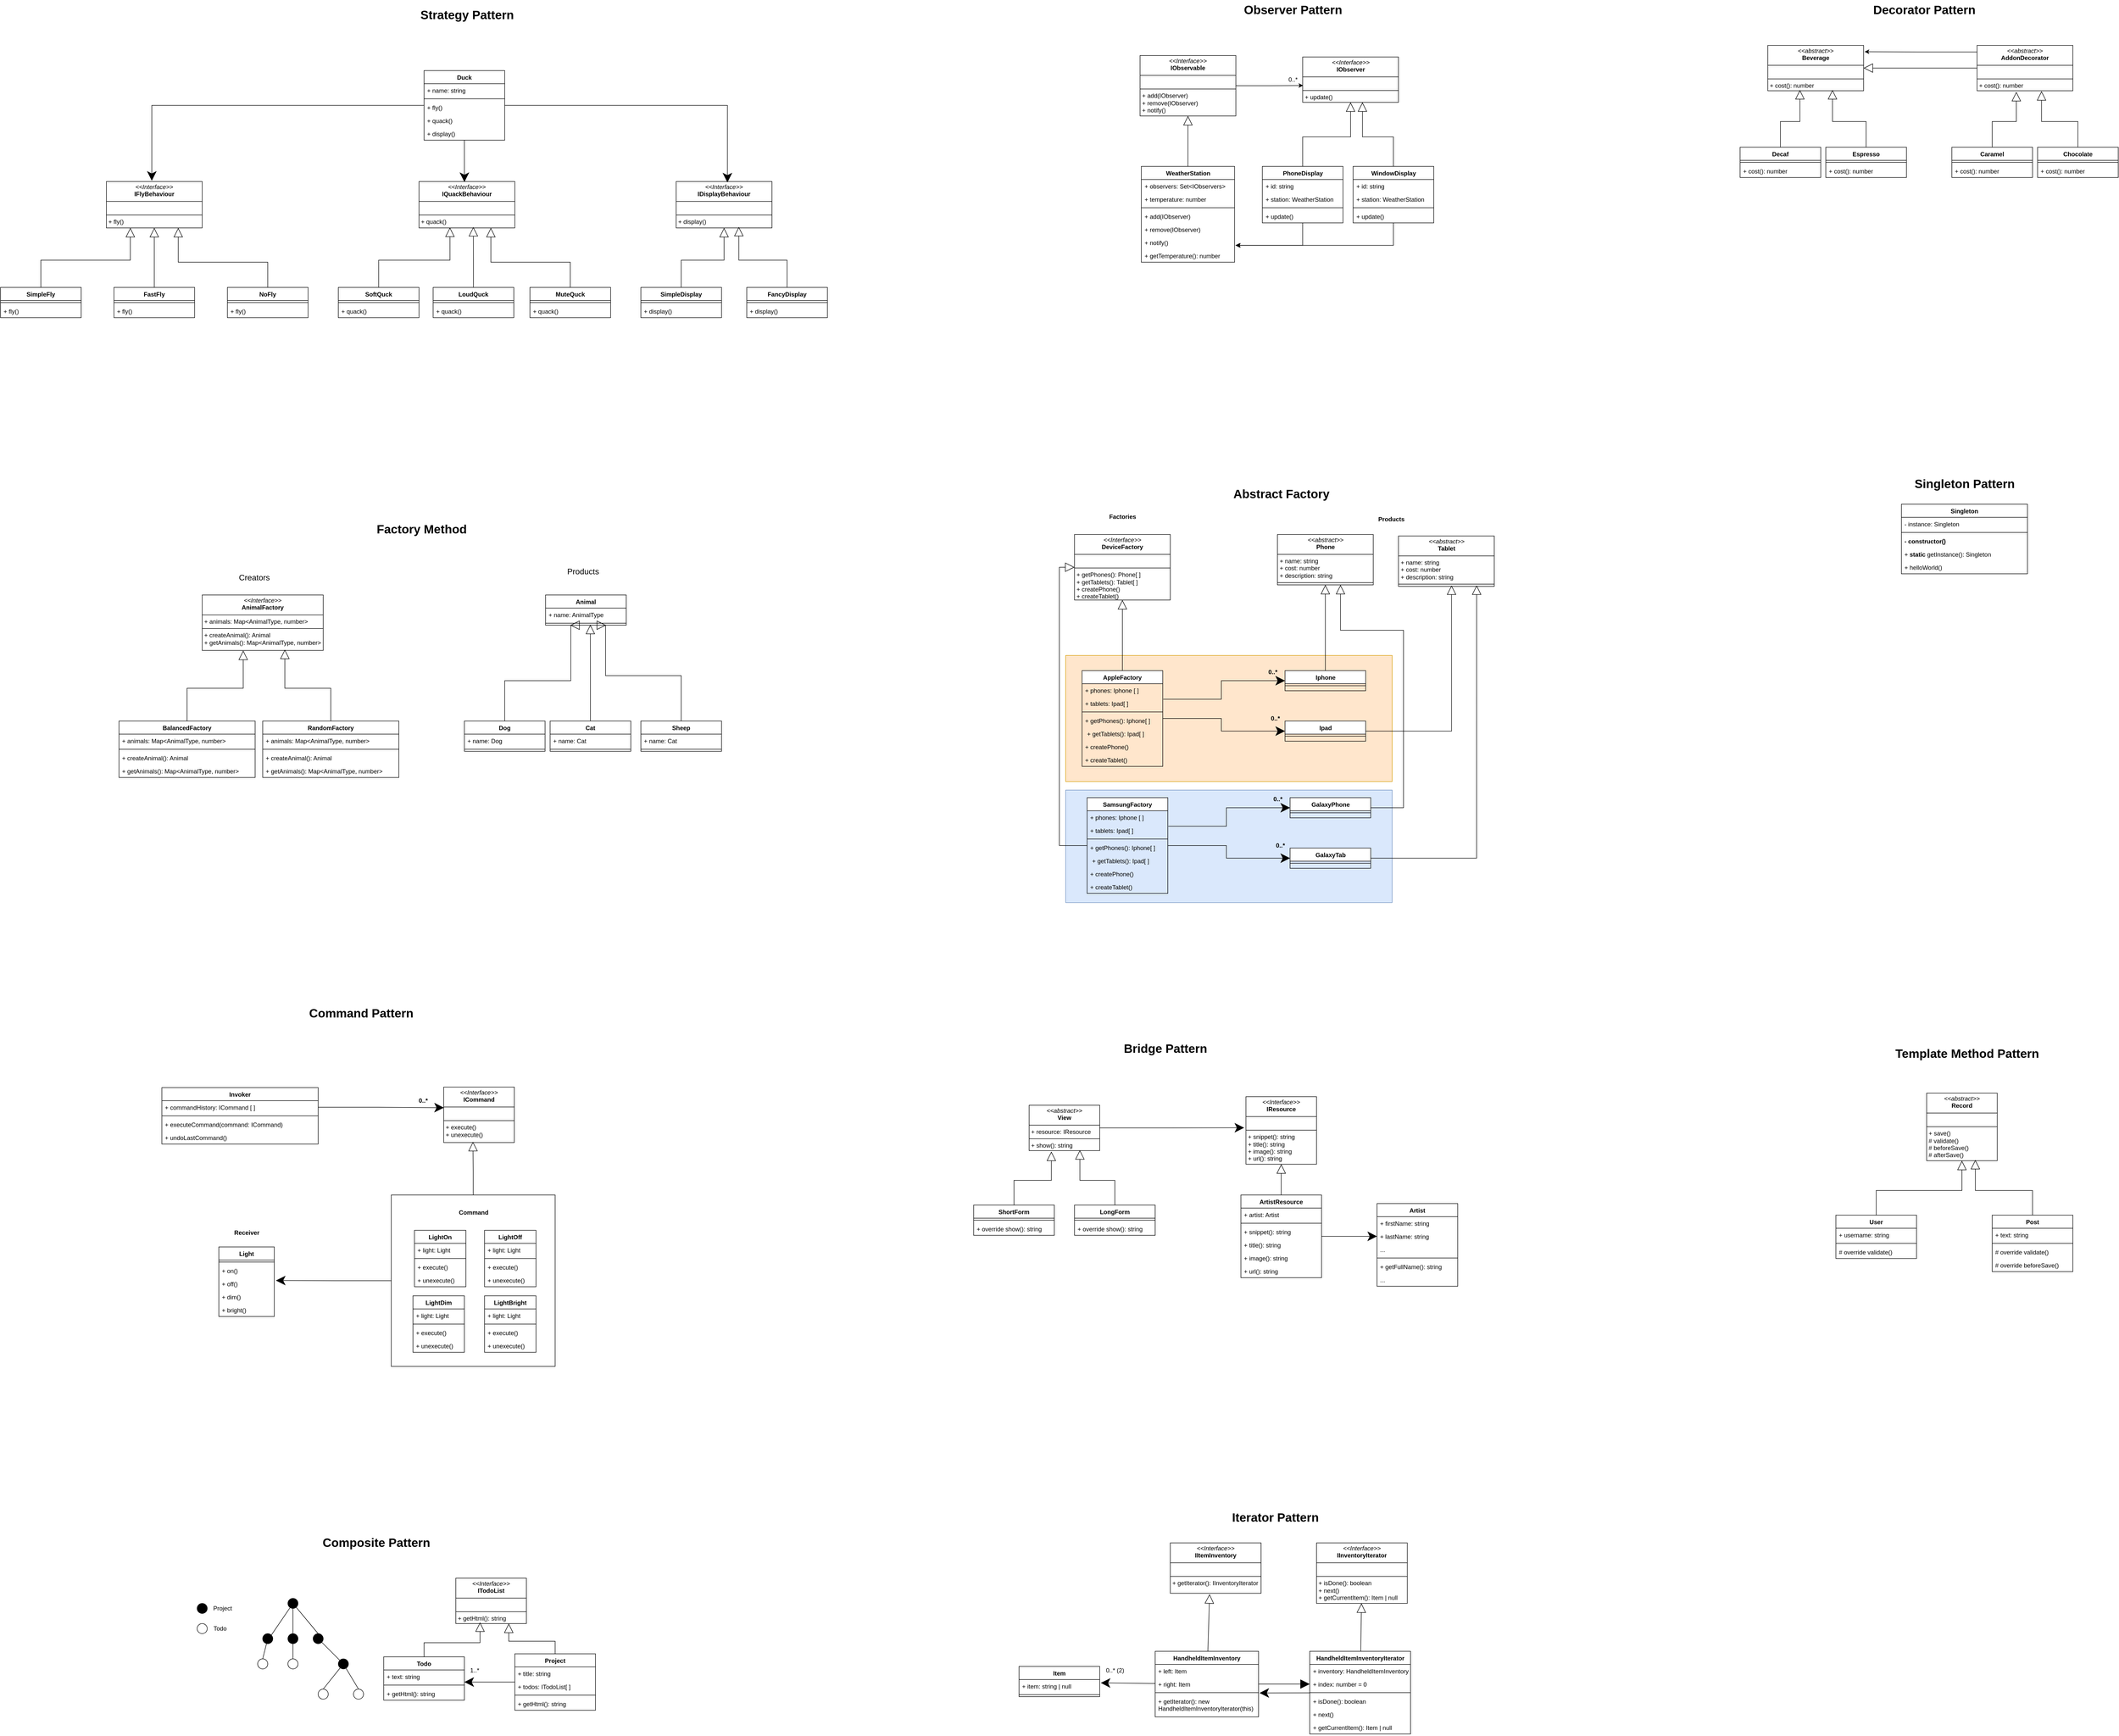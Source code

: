 <mxfile version="26.1.1">
  <diagram name="Page-1" id="VIbots7aNmxtIEFssZWG">
    <mxGraphModel dx="7545" dy="6325" grid="1" gridSize="10" guides="1" tooltips="1" connect="1" arrows="1" fold="1" page="0" pageScale="1" pageWidth="827" pageHeight="1169" math="0" shadow="0">
      <root>
        <mxCell id="0" />
        <mxCell id="1" parent="0" />
        <mxCell id="GMZV1KlyIouisP265pp4-309" value="" style="rounded=0;whiteSpace=wrap;html=1;strokeColor=default;align=center;verticalAlign=top;fontFamily=Helvetica;fontSize=12;fontColor=default;fontStyle=1;fillColor=default;" vertex="1" parent="1">
          <mxGeometry x="145" y="2390" width="325" height="340" as="geometry" />
        </mxCell>
        <mxCell id="GMZV1KlyIouisP265pp4-264" value="" style="rounded=0;whiteSpace=wrap;html=1;strokeColor=#6c8ebf;align=center;verticalAlign=top;fontFamily=Helvetica;fontSize=12;fontStyle=1;fillColor=#dae8fc;" vertex="1" parent="1">
          <mxGeometry x="1482.5" y="1587" width="647.5" height="223" as="geometry" />
        </mxCell>
        <mxCell id="GMZV1KlyIouisP265pp4-263" value="" style="rounded=0;whiteSpace=wrap;html=1;strokeColor=#d79b00;align=center;verticalAlign=top;fontFamily=Helvetica;fontSize=12;fontStyle=1;fillColor=#ffe6cc;" vertex="1" parent="1">
          <mxGeometry x="1482.5" y="1320" width="647.5" height="250" as="geometry" />
        </mxCell>
        <mxCell id="GMZV1KlyIouisP265pp4-1" value="Duck" style="swimlane;fontStyle=1;align=center;verticalAlign=top;childLayout=stackLayout;horizontal=1;startSize=26;horizontalStack=0;resizeParent=1;resizeParentMax=0;resizeLast=0;collapsible=1;marginBottom=0;whiteSpace=wrap;html=1;" vertex="1" parent="1">
          <mxGeometry x="210" y="160" width="160" height="138" as="geometry">
            <mxRectangle x="280" y="190" width="70" height="30" as="alternateBounds" />
          </mxGeometry>
        </mxCell>
        <mxCell id="GMZV1KlyIouisP265pp4-2" value="+ name: string" style="text;strokeColor=none;fillColor=none;align=left;verticalAlign=top;spacingLeft=4;spacingRight=4;overflow=hidden;rotatable=0;points=[[0,0.5],[1,0.5]];portConstraint=eastwest;whiteSpace=wrap;html=1;" vertex="1" parent="GMZV1KlyIouisP265pp4-1">
          <mxGeometry y="26" width="160" height="26" as="geometry" />
        </mxCell>
        <mxCell id="GMZV1KlyIouisP265pp4-3" value="" style="line;strokeWidth=1;fillColor=none;align=left;verticalAlign=middle;spacingTop=-1;spacingLeft=3;spacingRight=3;rotatable=0;labelPosition=right;points=[];portConstraint=eastwest;strokeColor=inherit;" vertex="1" parent="GMZV1KlyIouisP265pp4-1">
          <mxGeometry y="52" width="160" height="8" as="geometry" />
        </mxCell>
        <mxCell id="GMZV1KlyIouisP265pp4-4" value="+ fly()" style="text;strokeColor=none;fillColor=none;align=left;verticalAlign=top;spacingLeft=4;spacingRight=4;overflow=hidden;rotatable=0;points=[[0,0.5],[1,0.5]];portConstraint=eastwest;whiteSpace=wrap;html=1;" vertex="1" parent="GMZV1KlyIouisP265pp4-1">
          <mxGeometry y="60" width="160" height="26" as="geometry" />
        </mxCell>
        <mxCell id="GMZV1KlyIouisP265pp4-5" value="+ quack()" style="text;strokeColor=none;fillColor=none;align=left;verticalAlign=top;spacingLeft=4;spacingRight=4;overflow=hidden;rotatable=0;points=[[0,0.5],[1,0.5]];portConstraint=eastwest;whiteSpace=wrap;html=1;" vertex="1" parent="GMZV1KlyIouisP265pp4-1">
          <mxGeometry y="86" width="160" height="26" as="geometry" />
        </mxCell>
        <mxCell id="GMZV1KlyIouisP265pp4-6" value="+ display()" style="text;strokeColor=none;fillColor=none;align=left;verticalAlign=top;spacingLeft=4;spacingRight=4;overflow=hidden;rotatable=0;points=[[0,0.5],[1,0.5]];portConstraint=eastwest;whiteSpace=wrap;html=1;" vertex="1" parent="GMZV1KlyIouisP265pp4-1">
          <mxGeometry y="112" width="160" height="26" as="geometry" />
        </mxCell>
        <mxCell id="GMZV1KlyIouisP265pp4-14" value="&lt;p style=&quot;margin:0px;margin-top:4px;text-align:center;&quot;&gt;&lt;i&gt;&amp;lt;&amp;lt;Interface&amp;gt;&amp;gt;&lt;/i&gt;&lt;br&gt;&lt;b&gt;IFlyBehaviour&lt;/b&gt;&lt;/p&gt;&lt;hr size=&quot;1&quot; style=&quot;border-style:solid;&quot;&gt;&lt;p style=&quot;margin:0px;margin-left:4px;&quot;&gt;&lt;br&gt;&lt;/p&gt;&lt;hr size=&quot;1&quot; style=&quot;border-style:solid;&quot;&gt;&lt;p style=&quot;margin:0px;margin-left:4px;&quot;&gt;+ fly()&lt;br&gt;&lt;/p&gt;" style="verticalAlign=top;align=left;overflow=fill;html=1;whiteSpace=wrap;" vertex="1" parent="1">
          <mxGeometry x="-420" y="380" width="190" height="92" as="geometry" />
        </mxCell>
        <mxCell id="GMZV1KlyIouisP265pp4-15" value="&lt;p style=&quot;margin:0px;margin-top:4px;text-align:center;&quot;&gt;&lt;i&gt;&amp;lt;&amp;lt;Interface&amp;gt;&amp;gt;&lt;/i&gt;&lt;br&gt;&lt;b&gt;IQuackBehaviour&lt;/b&gt;&lt;/p&gt;&lt;hr size=&quot;1&quot; style=&quot;border-style:solid;&quot;&gt;&lt;p style=&quot;margin:0px;margin-left:4px;&quot;&gt;&lt;br&gt;&lt;/p&gt;&lt;hr size=&quot;1&quot; style=&quot;border-style:solid;&quot;&gt;&lt;p style=&quot;margin:0px;margin-left:4px;&quot;&gt;+ quack()&lt;br&gt;&lt;/p&gt;" style="verticalAlign=top;align=left;overflow=fill;html=1;whiteSpace=wrap;" vertex="1" parent="1">
          <mxGeometry x="200" y="380" width="190" height="92" as="geometry" />
        </mxCell>
        <mxCell id="GMZV1KlyIouisP265pp4-16" value="&lt;p style=&quot;margin:0px;margin-top:4px;text-align:center;&quot;&gt;&lt;i&gt;&amp;lt;&amp;lt;Interface&amp;gt;&amp;gt;&lt;/i&gt;&lt;br&gt;&lt;b&gt;IDisplayBehaviour&lt;/b&gt;&lt;/p&gt;&lt;hr size=&quot;1&quot; style=&quot;border-style:solid;&quot;&gt;&lt;p style=&quot;margin:0px;margin-left:4px;&quot;&gt;&lt;br&gt;&lt;/p&gt;&lt;hr size=&quot;1&quot; style=&quot;border-style:solid;&quot;&gt;&lt;p style=&quot;margin:0px;margin-left:4px;&quot;&gt;+ display()&lt;br&gt;&lt;/p&gt;" style="verticalAlign=top;align=left;overflow=fill;html=1;whiteSpace=wrap;" vertex="1" parent="1">
          <mxGeometry x="710" y="380" width="190" height="92" as="geometry" />
        </mxCell>
        <mxCell id="GMZV1KlyIouisP265pp4-17" style="edgeStyle=orthogonalEdgeStyle;rounded=0;orthogonalLoop=1;jettySize=auto;html=1;entryX=0.474;entryY=0.011;entryDx=0;entryDy=0;entryPerimeter=0;endSize=16;" edge="1" parent="1" source="GMZV1KlyIouisP265pp4-1" target="GMZV1KlyIouisP265pp4-15">
          <mxGeometry relative="1" as="geometry" />
        </mxCell>
        <mxCell id="GMZV1KlyIouisP265pp4-18" style="edgeStyle=orthogonalEdgeStyle;rounded=0;orthogonalLoop=1;jettySize=auto;html=1;entryX=0.474;entryY=-0.016;entryDx=0;entryDy=0;entryPerimeter=0;endSize=16;" edge="1" parent="1" source="GMZV1KlyIouisP265pp4-1" target="GMZV1KlyIouisP265pp4-14">
          <mxGeometry relative="1" as="geometry" />
        </mxCell>
        <mxCell id="GMZV1KlyIouisP265pp4-19" style="edgeStyle=orthogonalEdgeStyle;rounded=0;orthogonalLoop=1;jettySize=auto;html=1;entryX=0.535;entryY=0.02;entryDx=0;entryDy=0;entryPerimeter=0;endSize=16;" edge="1" parent="1" source="GMZV1KlyIouisP265pp4-1" target="GMZV1KlyIouisP265pp4-16">
          <mxGeometry relative="1" as="geometry" />
        </mxCell>
        <mxCell id="GMZV1KlyIouisP265pp4-33" style="edgeStyle=orthogonalEdgeStyle;rounded=0;orthogonalLoop=1;jettySize=auto;html=1;exitX=0.5;exitY=0;exitDx=0;exitDy=0;endArrow=block;endFill=0;entryX=0.25;entryY=1;entryDx=0;entryDy=0;endSize=16;" edge="1" parent="1" source="GMZV1KlyIouisP265pp4-20" target="GMZV1KlyIouisP265pp4-14">
          <mxGeometry relative="1" as="geometry">
            <mxPoint x="-470" y="558" as="sourcePoint" />
            <mxPoint x="-370" y="490" as="targetPoint" />
          </mxGeometry>
        </mxCell>
        <mxCell id="GMZV1KlyIouisP265pp4-20" value="SimpleFly" style="swimlane;fontStyle=1;align=center;verticalAlign=top;childLayout=stackLayout;horizontal=1;startSize=26;horizontalStack=0;resizeParent=1;resizeParentMax=0;resizeLast=0;collapsible=1;marginBottom=0;whiteSpace=wrap;html=1;" vertex="1" parent="1">
          <mxGeometry x="-630" y="590" width="160" height="60" as="geometry">
            <mxRectangle x="280" y="190" width="70" height="30" as="alternateBounds" />
          </mxGeometry>
        </mxCell>
        <mxCell id="GMZV1KlyIouisP265pp4-22" value="" style="line;strokeWidth=1;fillColor=none;align=left;verticalAlign=middle;spacingTop=-1;spacingLeft=3;spacingRight=3;rotatable=0;labelPosition=right;points=[];portConstraint=eastwest;strokeColor=inherit;" vertex="1" parent="GMZV1KlyIouisP265pp4-20">
          <mxGeometry y="26" width="160" height="8" as="geometry" />
        </mxCell>
        <mxCell id="GMZV1KlyIouisP265pp4-23" value="+ fly()" style="text;strokeColor=none;fillColor=none;align=left;verticalAlign=top;spacingLeft=4;spacingRight=4;overflow=hidden;rotatable=0;points=[[0,0.5],[1,0.5]];portConstraint=eastwest;whiteSpace=wrap;html=1;" vertex="1" parent="GMZV1KlyIouisP265pp4-20">
          <mxGeometry y="34" width="160" height="26" as="geometry" />
        </mxCell>
        <mxCell id="GMZV1KlyIouisP265pp4-34" style="edgeStyle=orthogonalEdgeStyle;rounded=0;orthogonalLoop=1;jettySize=auto;html=1;endArrow=block;endFill=0;endSize=16;" edge="1" parent="1" source="GMZV1KlyIouisP265pp4-26" target="GMZV1KlyIouisP265pp4-14">
          <mxGeometry relative="1" as="geometry" />
        </mxCell>
        <mxCell id="GMZV1KlyIouisP265pp4-26" value="FastFly" style="swimlane;fontStyle=1;align=center;verticalAlign=top;childLayout=stackLayout;horizontal=1;startSize=26;horizontalStack=0;resizeParent=1;resizeParentMax=0;resizeLast=0;collapsible=1;marginBottom=0;whiteSpace=wrap;html=1;" vertex="1" parent="1">
          <mxGeometry x="-405" y="590" width="160" height="60" as="geometry">
            <mxRectangle x="280" y="190" width="70" height="30" as="alternateBounds" />
          </mxGeometry>
        </mxCell>
        <mxCell id="GMZV1KlyIouisP265pp4-27" value="" style="line;strokeWidth=1;fillColor=none;align=left;verticalAlign=middle;spacingTop=-1;spacingLeft=3;spacingRight=3;rotatable=0;labelPosition=right;points=[];portConstraint=eastwest;strokeColor=inherit;" vertex="1" parent="GMZV1KlyIouisP265pp4-26">
          <mxGeometry y="26" width="160" height="8" as="geometry" />
        </mxCell>
        <mxCell id="GMZV1KlyIouisP265pp4-28" value="+ fly()" style="text;strokeColor=none;fillColor=none;align=left;verticalAlign=top;spacingLeft=4;spacingRight=4;overflow=hidden;rotatable=0;points=[[0,0.5],[1,0.5]];portConstraint=eastwest;whiteSpace=wrap;html=1;" vertex="1" parent="GMZV1KlyIouisP265pp4-26">
          <mxGeometry y="34" width="160" height="26" as="geometry" />
        </mxCell>
        <mxCell id="GMZV1KlyIouisP265pp4-35" style="edgeStyle=orthogonalEdgeStyle;rounded=0;orthogonalLoop=1;jettySize=auto;html=1;entryX=0.75;entryY=1;entryDx=0;entryDy=0;endArrow=block;endFill=0;endSize=16;" edge="1" parent="1" source="GMZV1KlyIouisP265pp4-29" target="GMZV1KlyIouisP265pp4-14">
          <mxGeometry relative="1" as="geometry">
            <Array as="points">
              <mxPoint x="-100" y="540" />
              <mxPoint x="-278" y="540" />
            </Array>
          </mxGeometry>
        </mxCell>
        <mxCell id="GMZV1KlyIouisP265pp4-29" value="NoFly" style="swimlane;fontStyle=1;align=center;verticalAlign=top;childLayout=stackLayout;horizontal=1;startSize=26;horizontalStack=0;resizeParent=1;resizeParentMax=0;resizeLast=0;collapsible=1;marginBottom=0;whiteSpace=wrap;html=1;" vertex="1" parent="1">
          <mxGeometry x="-180" y="590" width="160" height="60" as="geometry">
            <mxRectangle x="280" y="190" width="70" height="30" as="alternateBounds" />
          </mxGeometry>
        </mxCell>
        <mxCell id="GMZV1KlyIouisP265pp4-30" value="" style="line;strokeWidth=1;fillColor=none;align=left;verticalAlign=middle;spacingTop=-1;spacingLeft=3;spacingRight=3;rotatable=0;labelPosition=right;points=[];portConstraint=eastwest;strokeColor=inherit;" vertex="1" parent="GMZV1KlyIouisP265pp4-29">
          <mxGeometry y="26" width="160" height="8" as="geometry" />
        </mxCell>
        <mxCell id="GMZV1KlyIouisP265pp4-31" value="+ fly()" style="text;strokeColor=none;fillColor=none;align=left;verticalAlign=top;spacingLeft=4;spacingRight=4;overflow=hidden;rotatable=0;points=[[0,0.5],[1,0.5]];portConstraint=eastwest;whiteSpace=wrap;html=1;" vertex="1" parent="GMZV1KlyIouisP265pp4-29">
          <mxGeometry y="34" width="160" height="26" as="geometry" />
        </mxCell>
        <mxCell id="GMZV1KlyIouisP265pp4-36" value="LoudQuck" style="swimlane;fontStyle=1;align=center;verticalAlign=top;childLayout=stackLayout;horizontal=1;startSize=26;horizontalStack=0;resizeParent=1;resizeParentMax=0;resizeLast=0;collapsible=1;marginBottom=0;whiteSpace=wrap;html=1;" vertex="1" parent="1">
          <mxGeometry x="228" y="590" width="160" height="60" as="geometry">
            <mxRectangle x="280" y="190" width="70" height="30" as="alternateBounds" />
          </mxGeometry>
        </mxCell>
        <mxCell id="GMZV1KlyIouisP265pp4-37" value="" style="line;strokeWidth=1;fillColor=none;align=left;verticalAlign=middle;spacingTop=-1;spacingLeft=3;spacingRight=3;rotatable=0;labelPosition=right;points=[];portConstraint=eastwest;strokeColor=inherit;" vertex="1" parent="GMZV1KlyIouisP265pp4-36">
          <mxGeometry y="26" width="160" height="8" as="geometry" />
        </mxCell>
        <mxCell id="GMZV1KlyIouisP265pp4-38" value="+ quack()" style="text;strokeColor=none;fillColor=none;align=left;verticalAlign=top;spacingLeft=4;spacingRight=4;overflow=hidden;rotatable=0;points=[[0,0.5],[1,0.5]];portConstraint=eastwest;whiteSpace=wrap;html=1;" vertex="1" parent="GMZV1KlyIouisP265pp4-36">
          <mxGeometry y="34" width="160" height="26" as="geometry" />
        </mxCell>
        <mxCell id="GMZV1KlyIouisP265pp4-45" style="edgeStyle=orthogonalEdgeStyle;rounded=0;orthogonalLoop=1;jettySize=auto;html=1;endArrow=block;endFill=0;entryX=0.323;entryY=0.992;entryDx=0;entryDy=0;entryPerimeter=0;endSize=16;" edge="1" parent="1" source="GMZV1KlyIouisP265pp4-39" target="GMZV1KlyIouisP265pp4-15">
          <mxGeometry relative="1" as="geometry">
            <mxPoint x="260" y="490" as="targetPoint" />
          </mxGeometry>
        </mxCell>
        <mxCell id="GMZV1KlyIouisP265pp4-39" value="SoftQuck" style="swimlane;fontStyle=1;align=center;verticalAlign=top;childLayout=stackLayout;horizontal=1;startSize=26;horizontalStack=0;resizeParent=1;resizeParentMax=0;resizeLast=0;collapsible=1;marginBottom=0;whiteSpace=wrap;html=1;" vertex="1" parent="1">
          <mxGeometry x="40" y="590" width="160" height="60" as="geometry">
            <mxRectangle x="280" y="190" width="70" height="30" as="alternateBounds" />
          </mxGeometry>
        </mxCell>
        <mxCell id="GMZV1KlyIouisP265pp4-40" value="" style="line;strokeWidth=1;fillColor=none;align=left;verticalAlign=middle;spacingTop=-1;spacingLeft=3;spacingRight=3;rotatable=0;labelPosition=right;points=[];portConstraint=eastwest;strokeColor=inherit;" vertex="1" parent="GMZV1KlyIouisP265pp4-39">
          <mxGeometry y="26" width="160" height="8" as="geometry" />
        </mxCell>
        <mxCell id="GMZV1KlyIouisP265pp4-41" value="+ quack()" style="text;strokeColor=none;fillColor=none;align=left;verticalAlign=top;spacingLeft=4;spacingRight=4;overflow=hidden;rotatable=0;points=[[0,0.5],[1,0.5]];portConstraint=eastwest;whiteSpace=wrap;html=1;" vertex="1" parent="GMZV1KlyIouisP265pp4-39">
          <mxGeometry y="34" width="160" height="26" as="geometry" />
        </mxCell>
        <mxCell id="GMZV1KlyIouisP265pp4-47" style="edgeStyle=orthogonalEdgeStyle;rounded=0;orthogonalLoop=1;jettySize=auto;html=1;entryX=0.75;entryY=1;entryDx=0;entryDy=0;endArrow=block;endFill=0;endSize=16;" edge="1" parent="1" source="GMZV1KlyIouisP265pp4-42" target="GMZV1KlyIouisP265pp4-15">
          <mxGeometry relative="1" as="geometry">
            <Array as="points">
              <mxPoint x="500" y="540" />
              <mxPoint x="343" y="540" />
            </Array>
          </mxGeometry>
        </mxCell>
        <mxCell id="GMZV1KlyIouisP265pp4-42" value="MuteQuck" style="swimlane;fontStyle=1;align=center;verticalAlign=top;childLayout=stackLayout;horizontal=1;startSize=26;horizontalStack=0;resizeParent=1;resizeParentMax=0;resizeLast=0;collapsible=1;marginBottom=0;whiteSpace=wrap;html=1;" vertex="1" parent="1">
          <mxGeometry x="420" y="590" width="160" height="60" as="geometry">
            <mxRectangle x="280" y="190" width="70" height="30" as="alternateBounds" />
          </mxGeometry>
        </mxCell>
        <mxCell id="GMZV1KlyIouisP265pp4-43" value="" style="line;strokeWidth=1;fillColor=none;align=left;verticalAlign=middle;spacingTop=-1;spacingLeft=3;spacingRight=3;rotatable=0;labelPosition=right;points=[];portConstraint=eastwest;strokeColor=inherit;" vertex="1" parent="GMZV1KlyIouisP265pp4-42">
          <mxGeometry y="26" width="160" height="8" as="geometry" />
        </mxCell>
        <mxCell id="GMZV1KlyIouisP265pp4-44" value="+ quack()" style="text;strokeColor=none;fillColor=none;align=left;verticalAlign=top;spacingLeft=4;spacingRight=4;overflow=hidden;rotatable=0;points=[[0,0.5],[1,0.5]];portConstraint=eastwest;whiteSpace=wrap;html=1;" vertex="1" parent="GMZV1KlyIouisP265pp4-42">
          <mxGeometry y="34" width="160" height="26" as="geometry" />
        </mxCell>
        <mxCell id="GMZV1KlyIouisP265pp4-46" style="edgeStyle=orthogonalEdgeStyle;rounded=0;orthogonalLoop=1;jettySize=auto;html=1;endArrow=block;endFill=0;entryX=0.567;entryY=0.98;entryDx=0;entryDy=0;entryPerimeter=0;endSize=16;" edge="1" parent="1" source="GMZV1KlyIouisP265pp4-36" target="GMZV1KlyIouisP265pp4-15">
          <mxGeometry relative="1" as="geometry">
            <mxPoint x="310" y="500" as="targetPoint" />
          </mxGeometry>
        </mxCell>
        <mxCell id="GMZV1KlyIouisP265pp4-54" style="edgeStyle=orthogonalEdgeStyle;rounded=0;orthogonalLoop=1;jettySize=auto;html=1;endArrow=block;endFill=0;endSize=16;" edge="1" parent="1" source="GMZV1KlyIouisP265pp4-48" target="GMZV1KlyIouisP265pp4-16">
          <mxGeometry relative="1" as="geometry" />
        </mxCell>
        <mxCell id="GMZV1KlyIouisP265pp4-48" value="SimpleDisplay" style="swimlane;fontStyle=1;align=center;verticalAlign=top;childLayout=stackLayout;horizontal=1;startSize=26;horizontalStack=0;resizeParent=1;resizeParentMax=0;resizeLast=0;collapsible=1;marginBottom=0;whiteSpace=wrap;html=1;" vertex="1" parent="1">
          <mxGeometry x="640" y="590" width="160" height="60" as="geometry">
            <mxRectangle x="280" y="190" width="70" height="30" as="alternateBounds" />
          </mxGeometry>
        </mxCell>
        <mxCell id="GMZV1KlyIouisP265pp4-49" value="" style="line;strokeWidth=1;fillColor=none;align=left;verticalAlign=middle;spacingTop=-1;spacingLeft=3;spacingRight=3;rotatable=0;labelPosition=right;points=[];portConstraint=eastwest;strokeColor=inherit;" vertex="1" parent="GMZV1KlyIouisP265pp4-48">
          <mxGeometry y="26" width="160" height="8" as="geometry" />
        </mxCell>
        <mxCell id="GMZV1KlyIouisP265pp4-50" value="+ display()" style="text;strokeColor=none;fillColor=none;align=left;verticalAlign=top;spacingLeft=4;spacingRight=4;overflow=hidden;rotatable=0;points=[[0,0.5],[1,0.5]];portConstraint=eastwest;whiteSpace=wrap;html=1;" vertex="1" parent="GMZV1KlyIouisP265pp4-48">
          <mxGeometry y="34" width="160" height="26" as="geometry" />
        </mxCell>
        <mxCell id="GMZV1KlyIouisP265pp4-51" value="FancyDisplay" style="swimlane;fontStyle=1;align=center;verticalAlign=top;childLayout=stackLayout;horizontal=1;startSize=26;horizontalStack=0;resizeParent=1;resizeParentMax=0;resizeLast=0;collapsible=1;marginBottom=0;whiteSpace=wrap;html=1;" vertex="1" parent="1">
          <mxGeometry x="850" y="590" width="160" height="60" as="geometry">
            <mxRectangle x="280" y="190" width="70" height="30" as="alternateBounds" />
          </mxGeometry>
        </mxCell>
        <mxCell id="GMZV1KlyIouisP265pp4-52" value="" style="line;strokeWidth=1;fillColor=none;align=left;verticalAlign=middle;spacingTop=-1;spacingLeft=3;spacingRight=3;rotatable=0;labelPosition=right;points=[];portConstraint=eastwest;strokeColor=inherit;" vertex="1" parent="GMZV1KlyIouisP265pp4-51">
          <mxGeometry y="26" width="160" height="8" as="geometry" />
        </mxCell>
        <mxCell id="GMZV1KlyIouisP265pp4-53" value="+ display()" style="text;strokeColor=none;fillColor=none;align=left;verticalAlign=top;spacingLeft=4;spacingRight=4;overflow=hidden;rotatable=0;points=[[0,0.5],[1,0.5]];portConstraint=eastwest;whiteSpace=wrap;html=1;" vertex="1" parent="GMZV1KlyIouisP265pp4-51">
          <mxGeometry y="34" width="160" height="26" as="geometry" />
        </mxCell>
        <mxCell id="GMZV1KlyIouisP265pp4-55" style="edgeStyle=orthogonalEdgeStyle;rounded=0;orthogonalLoop=1;jettySize=auto;html=1;entryX=0.654;entryY=0.977;entryDx=0;entryDy=0;entryPerimeter=0;endArrow=block;endFill=0;endSize=16;" edge="1" parent="1" source="GMZV1KlyIouisP265pp4-51" target="GMZV1KlyIouisP265pp4-16">
          <mxGeometry relative="1" as="geometry" />
        </mxCell>
        <mxCell id="GMZV1KlyIouisP265pp4-56" value="&lt;font style=&quot;font-size: 24px;&quot;&gt;Strategy Pattern&lt;/font&gt;" style="text;html=1;align=center;verticalAlign=middle;resizable=0;points=[];autosize=1;strokeColor=none;fillColor=none;fontStyle=1" vertex="1" parent="1">
          <mxGeometry x="195" y="30" width="200" height="40" as="geometry" />
        </mxCell>
        <mxCell id="GMZV1KlyIouisP265pp4-63" value="&lt;p style=&quot;margin:0px;margin-top:4px;text-align:center;&quot;&gt;&lt;i&gt;&amp;lt;&amp;lt;Interface&amp;gt;&amp;gt;&lt;/i&gt;&lt;br&gt;&lt;b&gt;IObservable&lt;/b&gt;&lt;/p&gt;&lt;hr size=&quot;1&quot; style=&quot;border-style:solid;&quot;&gt;&lt;p style=&quot;margin:0px;margin-left:4px;&quot;&gt;&lt;br&gt;&lt;/p&gt;&lt;hr size=&quot;1&quot; style=&quot;border-style:solid;&quot;&gt;&lt;p style=&quot;margin:0px;margin-left:4px;&quot;&gt;+ add(IObserver)&lt;br&gt;&lt;/p&gt;&lt;p style=&quot;margin:0px;margin-left:4px;&quot;&gt;+ remove(IObserver)&lt;/p&gt;&lt;p style=&quot;margin:0px;margin-left:4px;&quot;&gt;+ notify()&lt;/p&gt;" style="verticalAlign=top;align=left;overflow=fill;html=1;whiteSpace=wrap;" vertex="1" parent="1">
          <mxGeometry x="1630" y="130" width="190" height="120" as="geometry" />
        </mxCell>
        <mxCell id="GMZV1KlyIouisP265pp4-101" value="&lt;font style=&quot;font-size: 24px;&quot;&gt;Observer Pattern&lt;/font&gt;" style="text;html=1;align=center;verticalAlign=middle;resizable=0;points=[];autosize=1;strokeColor=none;fillColor=none;fontStyle=1" vertex="1" parent="1">
          <mxGeometry x="1827.5" y="20" width="210" height="40" as="geometry" />
        </mxCell>
        <mxCell id="GMZV1KlyIouisP265pp4-102" value="&lt;p style=&quot;margin:0px;margin-top:4px;text-align:center;&quot;&gt;&lt;i&gt;&amp;lt;&amp;lt;Interface&amp;gt;&amp;gt;&lt;/i&gt;&lt;br&gt;&lt;b&gt;IObserver&lt;/b&gt;&lt;/p&gt;&lt;hr size=&quot;1&quot; style=&quot;border-style:solid;&quot;&gt;&lt;p style=&quot;margin:0px;margin-left:4px;&quot;&gt;&lt;br&gt;&lt;/p&gt;&lt;hr size=&quot;1&quot; style=&quot;border-style:solid;&quot;&gt;&lt;p style=&quot;margin:0px;margin-left:4px;&quot;&gt;+ update()&lt;/p&gt;" style="verticalAlign=top;align=left;overflow=fill;html=1;whiteSpace=wrap;" vertex="1" parent="1">
          <mxGeometry x="1952.5" y="133" width="190" height="90" as="geometry" />
        </mxCell>
        <mxCell id="GMZV1KlyIouisP265pp4-107" style="edgeStyle=orthogonalEdgeStyle;rounded=0;orthogonalLoop=1;jettySize=auto;html=1;endSize=16;endArrow=block;endFill=0;" edge="1" parent="1" source="GMZV1KlyIouisP265pp4-103" target="GMZV1KlyIouisP265pp4-63">
          <mxGeometry relative="1" as="geometry" />
        </mxCell>
        <mxCell id="GMZV1KlyIouisP265pp4-103" value="WeatherStation" style="swimlane;fontStyle=1;align=center;verticalAlign=top;childLayout=stackLayout;horizontal=1;startSize=26;horizontalStack=0;resizeParent=1;resizeParentMax=0;resizeLast=0;collapsible=1;marginBottom=0;whiteSpace=wrap;html=1;" vertex="1" parent="1">
          <mxGeometry x="1632.5" y="350" width="185" height="190" as="geometry" />
        </mxCell>
        <mxCell id="GMZV1KlyIouisP265pp4-104" value="+ observers: Set&amp;lt;IObservers&amp;gt;" style="text;strokeColor=none;fillColor=none;align=left;verticalAlign=top;spacingLeft=4;spacingRight=4;overflow=hidden;rotatable=0;points=[[0,0.5],[1,0.5]];portConstraint=eastwest;whiteSpace=wrap;html=1;" vertex="1" parent="GMZV1KlyIouisP265pp4-103">
          <mxGeometry y="26" width="185" height="26" as="geometry" />
        </mxCell>
        <mxCell id="GMZV1KlyIouisP265pp4-132" value="+ temperature: number" style="text;strokeColor=none;fillColor=none;align=left;verticalAlign=top;spacingLeft=4;spacingRight=4;overflow=hidden;rotatable=0;points=[[0,0.5],[1,0.5]];portConstraint=eastwest;whiteSpace=wrap;html=1;" vertex="1" parent="GMZV1KlyIouisP265pp4-103">
          <mxGeometry y="52" width="185" height="26" as="geometry" />
        </mxCell>
        <mxCell id="GMZV1KlyIouisP265pp4-105" value="" style="line;strokeWidth=1;fillColor=none;align=left;verticalAlign=middle;spacingTop=-1;spacingLeft=3;spacingRight=3;rotatable=0;labelPosition=right;points=[];portConstraint=eastwest;strokeColor=inherit;" vertex="1" parent="GMZV1KlyIouisP265pp4-103">
          <mxGeometry y="78" width="185" height="8" as="geometry" />
        </mxCell>
        <mxCell id="GMZV1KlyIouisP265pp4-106" value="+ add(IObserver)" style="text;strokeColor=none;fillColor=none;align=left;verticalAlign=top;spacingLeft=4;spacingRight=4;overflow=hidden;rotatable=0;points=[[0,0.5],[1,0.5]];portConstraint=eastwest;whiteSpace=wrap;html=1;" vertex="1" parent="GMZV1KlyIouisP265pp4-103">
          <mxGeometry y="86" width="185" height="26" as="geometry" />
        </mxCell>
        <mxCell id="GMZV1KlyIouisP265pp4-112" value="+ remove(IObserver)" style="text;strokeColor=none;fillColor=none;align=left;verticalAlign=top;spacingLeft=4;spacingRight=4;overflow=hidden;rotatable=0;points=[[0,0.5],[1,0.5]];portConstraint=eastwest;whiteSpace=wrap;html=1;" vertex="1" parent="GMZV1KlyIouisP265pp4-103">
          <mxGeometry y="112" width="185" height="26" as="geometry" />
        </mxCell>
        <mxCell id="GMZV1KlyIouisP265pp4-113" value="+ notify()" style="text;strokeColor=none;fillColor=none;align=left;verticalAlign=top;spacingLeft=4;spacingRight=4;overflow=hidden;rotatable=0;points=[[0,0.5],[1,0.5]];portConstraint=eastwest;whiteSpace=wrap;html=1;" vertex="1" parent="GMZV1KlyIouisP265pp4-103">
          <mxGeometry y="138" width="185" height="26" as="geometry" />
        </mxCell>
        <mxCell id="GMZV1KlyIouisP265pp4-114" value="+ getTemperature(): number" style="text;strokeColor=none;fillColor=none;align=left;verticalAlign=top;spacingLeft=4;spacingRight=4;overflow=hidden;rotatable=0;points=[[0,0.5],[1,0.5]];portConstraint=eastwest;whiteSpace=wrap;html=1;" vertex="1" parent="GMZV1KlyIouisP265pp4-103">
          <mxGeometry y="164" width="185" height="26" as="geometry" />
        </mxCell>
        <mxCell id="GMZV1KlyIouisP265pp4-129" style="edgeStyle=orthogonalEdgeStyle;rounded=0;orthogonalLoop=1;jettySize=auto;html=1;endSize=16;endArrow=block;endFill=0;" edge="1" parent="1" source="GMZV1KlyIouisP265pp4-115" target="GMZV1KlyIouisP265pp4-102">
          <mxGeometry relative="1" as="geometry" />
        </mxCell>
        <mxCell id="GMZV1KlyIouisP265pp4-115" value="PhoneDisplay" style="swimlane;fontStyle=1;align=center;verticalAlign=top;childLayout=stackLayout;horizontal=1;startSize=26;horizontalStack=0;resizeParent=1;resizeParentMax=0;resizeLast=0;collapsible=1;marginBottom=0;whiteSpace=wrap;html=1;" vertex="1" parent="1">
          <mxGeometry x="1872.5" y="350" width="160" height="112" as="geometry" />
        </mxCell>
        <mxCell id="GMZV1KlyIouisP265pp4-123" value="+ id: string" style="text;strokeColor=none;fillColor=none;align=left;verticalAlign=top;spacingLeft=4;spacingRight=4;overflow=hidden;rotatable=0;points=[[0,0.5],[1,0.5]];portConstraint=eastwest;whiteSpace=wrap;html=1;" vertex="1" parent="GMZV1KlyIouisP265pp4-115">
          <mxGeometry y="26" width="160" height="26" as="geometry" />
        </mxCell>
        <mxCell id="GMZV1KlyIouisP265pp4-116" value="+ station: WeatherStation" style="text;strokeColor=none;fillColor=none;align=left;verticalAlign=top;spacingLeft=4;spacingRight=4;overflow=hidden;rotatable=0;points=[[0,0.5],[1,0.5]];portConstraint=eastwest;whiteSpace=wrap;html=1;" vertex="1" parent="GMZV1KlyIouisP265pp4-115">
          <mxGeometry y="52" width="160" height="26" as="geometry" />
        </mxCell>
        <mxCell id="GMZV1KlyIouisP265pp4-117" value="" style="line;strokeWidth=1;fillColor=none;align=left;verticalAlign=middle;spacingTop=-1;spacingLeft=3;spacingRight=3;rotatable=0;labelPosition=right;points=[];portConstraint=eastwest;strokeColor=inherit;" vertex="1" parent="GMZV1KlyIouisP265pp4-115">
          <mxGeometry y="78" width="160" height="8" as="geometry" />
        </mxCell>
        <mxCell id="GMZV1KlyIouisP265pp4-118" value="+ update()" style="text;strokeColor=none;fillColor=none;align=left;verticalAlign=top;spacingLeft=4;spacingRight=4;overflow=hidden;rotatable=0;points=[[0,0.5],[1,0.5]];portConstraint=eastwest;whiteSpace=wrap;html=1;" vertex="1" parent="GMZV1KlyIouisP265pp4-115">
          <mxGeometry y="86" width="160" height="26" as="geometry" />
        </mxCell>
        <mxCell id="GMZV1KlyIouisP265pp4-124" value="WindowDisplay" style="swimlane;fontStyle=1;align=center;verticalAlign=top;childLayout=stackLayout;horizontal=1;startSize=26;horizontalStack=0;resizeParent=1;resizeParentMax=0;resizeLast=0;collapsible=1;marginBottom=0;whiteSpace=wrap;html=1;" vertex="1" parent="1">
          <mxGeometry x="2052.5" y="350" width="160" height="112" as="geometry" />
        </mxCell>
        <mxCell id="GMZV1KlyIouisP265pp4-125" value="+ id: string" style="text;strokeColor=none;fillColor=none;align=left;verticalAlign=top;spacingLeft=4;spacingRight=4;overflow=hidden;rotatable=0;points=[[0,0.5],[1,0.5]];portConstraint=eastwest;whiteSpace=wrap;html=1;" vertex="1" parent="GMZV1KlyIouisP265pp4-124">
          <mxGeometry y="26" width="160" height="26" as="geometry" />
        </mxCell>
        <mxCell id="GMZV1KlyIouisP265pp4-126" value="+ station: WeatherStation" style="text;strokeColor=none;fillColor=none;align=left;verticalAlign=top;spacingLeft=4;spacingRight=4;overflow=hidden;rotatable=0;points=[[0,0.5],[1,0.5]];portConstraint=eastwest;whiteSpace=wrap;html=1;" vertex="1" parent="GMZV1KlyIouisP265pp4-124">
          <mxGeometry y="52" width="160" height="26" as="geometry" />
        </mxCell>
        <mxCell id="GMZV1KlyIouisP265pp4-127" value="" style="line;strokeWidth=1;fillColor=none;align=left;verticalAlign=middle;spacingTop=-1;spacingLeft=3;spacingRight=3;rotatable=0;labelPosition=right;points=[];portConstraint=eastwest;strokeColor=inherit;" vertex="1" parent="GMZV1KlyIouisP265pp4-124">
          <mxGeometry y="78" width="160" height="8" as="geometry" />
        </mxCell>
        <mxCell id="GMZV1KlyIouisP265pp4-128" value="+ update()" style="text;strokeColor=none;fillColor=none;align=left;verticalAlign=top;spacingLeft=4;spacingRight=4;overflow=hidden;rotatable=0;points=[[0,0.5],[1,0.5]];portConstraint=eastwest;whiteSpace=wrap;html=1;" vertex="1" parent="GMZV1KlyIouisP265pp4-124">
          <mxGeometry y="86" width="160" height="26" as="geometry" />
        </mxCell>
        <mxCell id="GMZV1KlyIouisP265pp4-130" style="edgeStyle=orthogonalEdgeStyle;rounded=0;orthogonalLoop=1;jettySize=auto;html=1;entryX=0.624;entryY=0.999;entryDx=0;entryDy=0;entryPerimeter=0;endSize=16;endArrow=block;endFill=0;" edge="1" parent="1" source="GMZV1KlyIouisP265pp4-124" target="GMZV1KlyIouisP265pp4-102">
          <mxGeometry relative="1" as="geometry">
            <mxPoint x="2068.5" y="260" as="targetPoint" />
          </mxGeometry>
        </mxCell>
        <mxCell id="GMZV1KlyIouisP265pp4-131" style="edgeStyle=orthogonalEdgeStyle;rounded=0;orthogonalLoop=1;jettySize=auto;html=1;entryX=0.005;entryY=0.629;entryDx=0;entryDy=0;entryPerimeter=0;" edge="1" parent="1" source="GMZV1KlyIouisP265pp4-63" target="GMZV1KlyIouisP265pp4-102">
          <mxGeometry relative="1" as="geometry" />
        </mxCell>
        <mxCell id="GMZV1KlyIouisP265pp4-136" style="edgeStyle=orthogonalEdgeStyle;rounded=0;orthogonalLoop=1;jettySize=auto;html=1;entryX=1.008;entryY=0.716;entryDx=0;entryDy=0;entryPerimeter=0;" edge="1" parent="1" source="GMZV1KlyIouisP265pp4-115" target="GMZV1KlyIouisP265pp4-113">
          <mxGeometry relative="1" as="geometry" />
        </mxCell>
        <mxCell id="GMZV1KlyIouisP265pp4-137" style="edgeStyle=orthogonalEdgeStyle;rounded=0;orthogonalLoop=1;jettySize=auto;html=1;entryX=1.016;entryY=0.716;entryDx=0;entryDy=0;entryPerimeter=0;" edge="1" parent="1" source="GMZV1KlyIouisP265pp4-124" target="GMZV1KlyIouisP265pp4-113">
          <mxGeometry relative="1" as="geometry" />
        </mxCell>
        <mxCell id="GMZV1KlyIouisP265pp4-139" value="0..*" style="text;html=1;align=center;verticalAlign=middle;resizable=0;points=[];autosize=1;strokeColor=none;fillColor=none;" vertex="1" parent="1">
          <mxGeometry x="1912.5" y="163" width="40" height="30" as="geometry" />
        </mxCell>
        <mxCell id="GMZV1KlyIouisP265pp4-142" value="&lt;p style=&quot;margin:0px;margin-top:4px;text-align:center;&quot;&gt;&lt;i&gt;&amp;lt;&amp;lt;abstract&amp;gt;&amp;gt;&lt;/i&gt;&lt;br&gt;&lt;b&gt;Beverage&lt;/b&gt;&lt;/p&gt;&lt;hr size=&quot;1&quot; style=&quot;border-style:solid;&quot;&gt;&lt;p style=&quot;margin:0px;margin-left:4px;&quot;&gt;&lt;br&gt;&lt;/p&gt;&lt;hr size=&quot;1&quot; style=&quot;border-style:solid;&quot;&gt;&lt;p style=&quot;margin:0px;margin-left:4px;&quot;&gt;+ cost(): number&lt;/p&gt;" style="verticalAlign=top;align=left;overflow=fill;html=1;whiteSpace=wrap;" vertex="1" parent="1">
          <mxGeometry x="2875" y="110" width="190" height="90" as="geometry" />
        </mxCell>
        <mxCell id="GMZV1KlyIouisP265pp4-143" value="&lt;font style=&quot;font-size: 24px;&quot;&gt;Decorator Pattern&lt;/font&gt;" style="text;html=1;align=center;verticalAlign=middle;resizable=0;points=[];autosize=1;strokeColor=none;fillColor=none;fontStyle=1" vertex="1" parent="1">
          <mxGeometry x="3080" y="20" width="210" height="40" as="geometry" />
        </mxCell>
        <mxCell id="GMZV1KlyIouisP265pp4-153" style="edgeStyle=orthogonalEdgeStyle;rounded=0;orthogonalLoop=1;jettySize=auto;html=1;entryX=0.335;entryY=0.983;entryDx=0;entryDy=0;entryPerimeter=0;endSize=16;endArrow=block;endFill=0;" edge="1" parent="1" source="GMZV1KlyIouisP265pp4-145" target="GMZV1KlyIouisP265pp4-142">
          <mxGeometry relative="1" as="geometry" />
        </mxCell>
        <mxCell id="GMZV1KlyIouisP265pp4-145" value="Decaf" style="swimlane;fontStyle=1;align=center;verticalAlign=top;childLayout=stackLayout;horizontal=1;startSize=26;horizontalStack=0;resizeParent=1;resizeParentMax=0;resizeLast=0;collapsible=1;marginBottom=0;whiteSpace=wrap;html=1;" vertex="1" parent="1">
          <mxGeometry x="2820" y="312" width="160" height="60" as="geometry" />
        </mxCell>
        <mxCell id="GMZV1KlyIouisP265pp4-147" value="" style="line;strokeWidth=1;fillColor=none;align=left;verticalAlign=middle;spacingTop=-1;spacingLeft=3;spacingRight=3;rotatable=0;labelPosition=right;points=[];portConstraint=eastwest;strokeColor=inherit;" vertex="1" parent="GMZV1KlyIouisP265pp4-145">
          <mxGeometry y="26" width="160" height="8" as="geometry" />
        </mxCell>
        <mxCell id="GMZV1KlyIouisP265pp4-148" value="+ cost(): number" style="text;strokeColor=none;fillColor=none;align=left;verticalAlign=top;spacingLeft=4;spacingRight=4;overflow=hidden;rotatable=0;points=[[0,0.5],[1,0.5]];portConstraint=eastwest;whiteSpace=wrap;html=1;" vertex="1" parent="GMZV1KlyIouisP265pp4-145">
          <mxGeometry y="34" width="160" height="26" as="geometry" />
        </mxCell>
        <mxCell id="GMZV1KlyIouisP265pp4-149" value="Espresso" style="swimlane;fontStyle=1;align=center;verticalAlign=top;childLayout=stackLayout;horizontal=1;startSize=26;horizontalStack=0;resizeParent=1;resizeParentMax=0;resizeLast=0;collapsible=1;marginBottom=0;whiteSpace=wrap;html=1;" vertex="1" parent="1">
          <mxGeometry x="2990" y="312" width="160" height="60" as="geometry" />
        </mxCell>
        <mxCell id="GMZV1KlyIouisP265pp4-151" value="" style="line;strokeWidth=1;fillColor=none;align=left;verticalAlign=middle;spacingTop=-1;spacingLeft=3;spacingRight=3;rotatable=0;labelPosition=right;points=[];portConstraint=eastwest;strokeColor=inherit;" vertex="1" parent="GMZV1KlyIouisP265pp4-149">
          <mxGeometry y="26" width="160" height="8" as="geometry" />
        </mxCell>
        <mxCell id="GMZV1KlyIouisP265pp4-152" value="+ cost(): number" style="text;strokeColor=none;fillColor=none;align=left;verticalAlign=top;spacingLeft=4;spacingRight=4;overflow=hidden;rotatable=0;points=[[0,0.5],[1,0.5]];portConstraint=eastwest;whiteSpace=wrap;html=1;" vertex="1" parent="GMZV1KlyIouisP265pp4-149">
          <mxGeometry y="34" width="160" height="26" as="geometry" />
        </mxCell>
        <mxCell id="GMZV1KlyIouisP265pp4-154" style="edgeStyle=orthogonalEdgeStyle;rounded=0;orthogonalLoop=1;jettySize=auto;html=1;entryX=0.675;entryY=0.983;entryDx=0;entryDy=0;entryPerimeter=0;endSize=16;endArrow=block;endFill=0;" edge="1" parent="1" source="GMZV1KlyIouisP265pp4-149" target="GMZV1KlyIouisP265pp4-142">
          <mxGeometry relative="1" as="geometry" />
        </mxCell>
        <mxCell id="GMZV1KlyIouisP265pp4-156" style="edgeStyle=orthogonalEdgeStyle;rounded=0;orthogonalLoop=1;jettySize=auto;html=1;entryX=1;entryY=0.5;entryDx=0;entryDy=0;endSize=16;endArrow=block;endFill=0;" edge="1" parent="1" source="GMZV1KlyIouisP265pp4-155" target="GMZV1KlyIouisP265pp4-142">
          <mxGeometry relative="1" as="geometry" />
        </mxCell>
        <mxCell id="GMZV1KlyIouisP265pp4-155" value="&lt;p style=&quot;margin:0px;margin-top:4px;text-align:center;&quot;&gt;&lt;i&gt;&amp;lt;&amp;lt;abstract&amp;gt;&amp;gt;&lt;/i&gt;&lt;br&gt;&lt;b&gt;AddonDecorator&lt;/b&gt;&lt;/p&gt;&lt;hr size=&quot;1&quot; style=&quot;border-style:solid;&quot;&gt;&lt;p style=&quot;margin:0px;margin-left:4px;&quot;&gt;&lt;br&gt;&lt;/p&gt;&lt;hr size=&quot;1&quot; style=&quot;border-style:solid;&quot;&gt;&lt;p style=&quot;margin:0px;margin-left:4px;&quot;&gt;+ cost(): number&lt;/p&gt;" style="verticalAlign=top;align=left;overflow=fill;html=1;whiteSpace=wrap;" vertex="1" parent="1">
          <mxGeometry x="3290" y="110" width="190" height="90" as="geometry" />
        </mxCell>
        <mxCell id="GMZV1KlyIouisP265pp4-157" value="Caramel" style="swimlane;fontStyle=1;align=center;verticalAlign=top;childLayout=stackLayout;horizontal=1;startSize=26;horizontalStack=0;resizeParent=1;resizeParentMax=0;resizeLast=0;collapsible=1;marginBottom=0;whiteSpace=wrap;html=1;" vertex="1" parent="1">
          <mxGeometry x="3240" y="312" width="160" height="60" as="geometry" />
        </mxCell>
        <mxCell id="GMZV1KlyIouisP265pp4-158" value="" style="line;strokeWidth=1;fillColor=none;align=left;verticalAlign=middle;spacingTop=-1;spacingLeft=3;spacingRight=3;rotatable=0;labelPosition=right;points=[];portConstraint=eastwest;strokeColor=inherit;" vertex="1" parent="GMZV1KlyIouisP265pp4-157">
          <mxGeometry y="26" width="160" height="8" as="geometry" />
        </mxCell>
        <mxCell id="GMZV1KlyIouisP265pp4-159" value="+ cost(): number" style="text;strokeColor=none;fillColor=none;align=left;verticalAlign=top;spacingLeft=4;spacingRight=4;overflow=hidden;rotatable=0;points=[[0,0.5],[1,0.5]];portConstraint=eastwest;whiteSpace=wrap;html=1;" vertex="1" parent="GMZV1KlyIouisP265pp4-157">
          <mxGeometry y="34" width="160" height="26" as="geometry" />
        </mxCell>
        <mxCell id="GMZV1KlyIouisP265pp4-160" value="Chocolate" style="swimlane;fontStyle=1;align=center;verticalAlign=top;childLayout=stackLayout;horizontal=1;startSize=26;horizontalStack=0;resizeParent=1;resizeParentMax=0;resizeLast=0;collapsible=1;marginBottom=0;whiteSpace=wrap;html=1;" vertex="1" parent="1">
          <mxGeometry x="3410" y="312" width="160" height="60" as="geometry" />
        </mxCell>
        <mxCell id="GMZV1KlyIouisP265pp4-161" value="" style="line;strokeWidth=1;fillColor=none;align=left;verticalAlign=middle;spacingTop=-1;spacingLeft=3;spacingRight=3;rotatable=0;labelPosition=right;points=[];portConstraint=eastwest;strokeColor=inherit;" vertex="1" parent="GMZV1KlyIouisP265pp4-160">
          <mxGeometry y="26" width="160" height="8" as="geometry" />
        </mxCell>
        <mxCell id="GMZV1KlyIouisP265pp4-162" value="+ cost(): number" style="text;strokeColor=none;fillColor=none;align=left;verticalAlign=top;spacingLeft=4;spacingRight=4;overflow=hidden;rotatable=0;points=[[0,0.5],[1,0.5]];portConstraint=eastwest;whiteSpace=wrap;html=1;" vertex="1" parent="GMZV1KlyIouisP265pp4-160">
          <mxGeometry y="34" width="160" height="26" as="geometry" />
        </mxCell>
        <mxCell id="GMZV1KlyIouisP265pp4-163" style="edgeStyle=orthogonalEdgeStyle;rounded=0;orthogonalLoop=1;jettySize=auto;html=1;entryX=0.41;entryY=1.025;entryDx=0;entryDy=0;entryPerimeter=0;endSize=16;endArrow=block;endFill=0;" edge="1" parent="1" source="GMZV1KlyIouisP265pp4-157" target="GMZV1KlyIouisP265pp4-155">
          <mxGeometry relative="1" as="geometry">
            <mxPoint x="3367" y="220" as="targetPoint" />
          </mxGeometry>
        </mxCell>
        <mxCell id="GMZV1KlyIouisP265pp4-164" style="edgeStyle=orthogonalEdgeStyle;rounded=0;orthogonalLoop=1;jettySize=auto;html=1;entryX=0.673;entryY=1.008;entryDx=0;entryDy=0;entryPerimeter=0;endSize=16;endArrow=block;endFill=0;" edge="1" parent="1" source="GMZV1KlyIouisP265pp4-160" target="GMZV1KlyIouisP265pp4-155">
          <mxGeometry relative="1" as="geometry" />
        </mxCell>
        <mxCell id="GMZV1KlyIouisP265pp4-165" style="edgeStyle=orthogonalEdgeStyle;rounded=0;orthogonalLoop=1;jettySize=auto;html=1;entryX=1.011;entryY=0.14;entryDx=0;entryDy=0;entryPerimeter=0;exitX=-0.001;exitY=0.146;exitDx=0;exitDy=0;exitPerimeter=0;" edge="1" parent="1" source="GMZV1KlyIouisP265pp4-155" target="GMZV1KlyIouisP265pp4-142">
          <mxGeometry relative="1" as="geometry">
            <mxPoint x="3280" y="120" as="sourcePoint" />
          </mxGeometry>
        </mxCell>
        <mxCell id="GMZV1KlyIouisP265pp4-166" value="&lt;font style=&quot;font-size: 24px;&quot;&gt;Factory Method&lt;/font&gt;" style="text;html=1;align=center;verticalAlign=middle;resizable=0;points=[];autosize=1;strokeColor=none;fillColor=none;fontStyle=1" vertex="1" parent="1">
          <mxGeometry x="110" y="1050" width="190" height="40" as="geometry" />
        </mxCell>
        <mxCell id="GMZV1KlyIouisP265pp4-167" value="&lt;p style=&quot;margin:0px;margin-top:4px;text-align:center;&quot;&gt;&lt;i&gt;&amp;lt;&amp;lt;Interface&amp;gt;&amp;gt;&lt;/i&gt;&lt;br&gt;&lt;b&gt;AnimalFactory&lt;/b&gt;&lt;/p&gt;&lt;hr size=&quot;1&quot; style=&quot;border-style:solid;&quot;&gt;&lt;p style=&quot;margin:0px;margin-left:4px;&quot;&gt;+ animals: Map&amp;lt;AnimalType, number&amp;gt;&lt;br&gt;&lt;/p&gt;&lt;hr size=&quot;1&quot; style=&quot;border-style:solid;&quot;&gt;&lt;p style=&quot;margin:0px;margin-left:4px;&quot;&gt;+ createAnimal(): Animal&lt;br&gt;+ getAnimals(): Map&amp;lt;AnimalType, number&amp;gt;&lt;/p&gt;" style="verticalAlign=top;align=left;overflow=fill;html=1;whiteSpace=wrap;" vertex="1" parent="1">
          <mxGeometry x="-230" y="1200" width="240" height="110" as="geometry" />
        </mxCell>
        <mxCell id="GMZV1KlyIouisP265pp4-168" value="Animal" style="swimlane;fontStyle=1;align=center;verticalAlign=top;childLayout=stackLayout;horizontal=1;startSize=26;horizontalStack=0;resizeParent=1;resizeParentMax=0;resizeLast=0;collapsible=1;marginBottom=0;whiteSpace=wrap;html=1;" vertex="1" parent="1">
          <mxGeometry x="451" y="1200" width="160" height="60" as="geometry" />
        </mxCell>
        <mxCell id="GMZV1KlyIouisP265pp4-169" value="+ name: AnimalType" style="text;strokeColor=none;fillColor=none;align=left;verticalAlign=top;spacingLeft=4;spacingRight=4;overflow=hidden;rotatable=0;points=[[0,0.5],[1,0.5]];portConstraint=eastwest;whiteSpace=wrap;html=1;" vertex="1" parent="GMZV1KlyIouisP265pp4-168">
          <mxGeometry y="26" width="160" height="26" as="geometry" />
        </mxCell>
        <mxCell id="GMZV1KlyIouisP265pp4-170" value="" style="line;strokeWidth=1;fillColor=none;align=left;verticalAlign=middle;spacingTop=-1;spacingLeft=3;spacingRight=3;rotatable=0;labelPosition=right;points=[];portConstraint=eastwest;strokeColor=inherit;" vertex="1" parent="GMZV1KlyIouisP265pp4-168">
          <mxGeometry y="52" width="160" height="8" as="geometry" />
        </mxCell>
        <mxCell id="GMZV1KlyIouisP265pp4-172" value="BalancedFactory" style="swimlane;fontStyle=1;align=center;verticalAlign=top;childLayout=stackLayout;horizontal=1;startSize=26;horizontalStack=0;resizeParent=1;resizeParentMax=0;resizeLast=0;collapsible=1;marginBottom=0;whiteSpace=wrap;html=1;" vertex="1" parent="1">
          <mxGeometry x="-395" y="1450" width="270" height="112" as="geometry" />
        </mxCell>
        <mxCell id="GMZV1KlyIouisP265pp4-173" value="+ animals: Map&amp;lt;AnimalType, number&amp;gt;" style="text;strokeColor=none;fillColor=none;align=left;verticalAlign=top;spacingLeft=4;spacingRight=4;overflow=hidden;rotatable=0;points=[[0,0.5],[1,0.5]];portConstraint=eastwest;whiteSpace=wrap;html=1;" vertex="1" parent="GMZV1KlyIouisP265pp4-172">
          <mxGeometry y="26" width="270" height="26" as="geometry" />
        </mxCell>
        <mxCell id="GMZV1KlyIouisP265pp4-174" value="" style="line;strokeWidth=1;fillColor=none;align=left;verticalAlign=middle;spacingTop=-1;spacingLeft=3;spacingRight=3;rotatable=0;labelPosition=right;points=[];portConstraint=eastwest;strokeColor=inherit;" vertex="1" parent="GMZV1KlyIouisP265pp4-172">
          <mxGeometry y="52" width="270" height="8" as="geometry" />
        </mxCell>
        <mxCell id="GMZV1KlyIouisP265pp4-175" value="+ createAnimal(): Animal" style="text;strokeColor=none;fillColor=none;align=left;verticalAlign=top;spacingLeft=4;spacingRight=4;overflow=hidden;rotatable=0;points=[[0,0.5],[1,0.5]];portConstraint=eastwest;whiteSpace=wrap;html=1;" vertex="1" parent="GMZV1KlyIouisP265pp4-172">
          <mxGeometry y="60" width="270" height="26" as="geometry" />
        </mxCell>
        <mxCell id="GMZV1KlyIouisP265pp4-176" value="+ getAnimals(): Map&amp;lt;AnimalType, number&amp;gt;" style="text;strokeColor=none;fillColor=none;align=left;verticalAlign=top;spacingLeft=4;spacingRight=4;overflow=hidden;rotatable=0;points=[[0,0.5],[1,0.5]];portConstraint=eastwest;whiteSpace=wrap;html=1;" vertex="1" parent="GMZV1KlyIouisP265pp4-172">
          <mxGeometry y="86" width="270" height="26" as="geometry" />
        </mxCell>
        <mxCell id="GMZV1KlyIouisP265pp4-187" style="edgeStyle=orthogonalEdgeStyle;rounded=0;orthogonalLoop=1;jettySize=auto;html=1;strokeColor=default;align=center;verticalAlign=middle;fontFamily=Helvetica;fontSize=11;fontColor=default;labelBackgroundColor=default;endArrow=block;endFill=0;endSize=16;" edge="1" parent="1" source="GMZV1KlyIouisP265pp4-178">
          <mxGeometry relative="1" as="geometry">
            <mxPoint x="500" y="1260" as="targetPoint" />
            <Array as="points">
              <mxPoint x="370" y="1370" />
              <mxPoint x="501" y="1370" />
              <mxPoint x="501" y="1260" />
            </Array>
          </mxGeometry>
        </mxCell>
        <mxCell id="GMZV1KlyIouisP265pp4-178" value="Dog" style="swimlane;fontStyle=1;align=center;verticalAlign=top;childLayout=stackLayout;horizontal=1;startSize=26;horizontalStack=0;resizeParent=1;resizeParentMax=0;resizeLast=0;collapsible=1;marginBottom=0;whiteSpace=wrap;html=1;" vertex="1" parent="1">
          <mxGeometry x="290" y="1450" width="160" height="60" as="geometry" />
        </mxCell>
        <mxCell id="GMZV1KlyIouisP265pp4-179" value="+ name: Dog" style="text;strokeColor=none;fillColor=none;align=left;verticalAlign=top;spacingLeft=4;spacingRight=4;overflow=hidden;rotatable=0;points=[[0,0.5],[1,0.5]];portConstraint=eastwest;whiteSpace=wrap;html=1;" vertex="1" parent="GMZV1KlyIouisP265pp4-178">
          <mxGeometry y="26" width="160" height="26" as="geometry" />
        </mxCell>
        <mxCell id="GMZV1KlyIouisP265pp4-180" value="" style="line;strokeWidth=1;fillColor=none;align=left;verticalAlign=middle;spacingTop=-1;spacingLeft=3;spacingRight=3;rotatable=0;labelPosition=right;points=[];portConstraint=eastwest;strokeColor=inherit;" vertex="1" parent="GMZV1KlyIouisP265pp4-178">
          <mxGeometry y="52" width="160" height="8" as="geometry" />
        </mxCell>
        <mxCell id="GMZV1KlyIouisP265pp4-181" value="Cat" style="swimlane;fontStyle=1;align=center;verticalAlign=top;childLayout=stackLayout;horizontal=1;startSize=26;horizontalStack=0;resizeParent=1;resizeParentMax=0;resizeLast=0;collapsible=1;marginBottom=0;whiteSpace=wrap;html=1;" vertex="1" parent="1">
          <mxGeometry x="460" y="1450" width="160" height="60" as="geometry" />
        </mxCell>
        <mxCell id="GMZV1KlyIouisP265pp4-182" value="+ name: Cat" style="text;strokeColor=none;fillColor=none;align=left;verticalAlign=top;spacingLeft=4;spacingRight=4;overflow=hidden;rotatable=0;points=[[0,0.5],[1,0.5]];portConstraint=eastwest;whiteSpace=wrap;html=1;" vertex="1" parent="GMZV1KlyIouisP265pp4-181">
          <mxGeometry y="26" width="160" height="26" as="geometry" />
        </mxCell>
        <mxCell id="GMZV1KlyIouisP265pp4-183" value="" style="line;strokeWidth=1;fillColor=none;align=left;verticalAlign=middle;spacingTop=-1;spacingLeft=3;spacingRight=3;rotatable=0;labelPosition=right;points=[];portConstraint=eastwest;strokeColor=inherit;" vertex="1" parent="GMZV1KlyIouisP265pp4-181">
          <mxGeometry y="52" width="160" height="8" as="geometry" />
        </mxCell>
        <mxCell id="GMZV1KlyIouisP265pp4-189" style="edgeStyle=orthogonalEdgeStyle;rounded=0;orthogonalLoop=1;jettySize=auto;html=1;entryX=0.75;entryY=1;entryDx=0;entryDy=0;strokeColor=default;align=center;verticalAlign=middle;fontFamily=Helvetica;fontSize=11;fontColor=default;labelBackgroundColor=default;endArrow=block;endFill=0;endSize=16;" edge="1" parent="1" source="GMZV1KlyIouisP265pp4-184" target="GMZV1KlyIouisP265pp4-168">
          <mxGeometry relative="1" as="geometry">
            <Array as="points">
              <mxPoint x="720" y="1360" />
              <mxPoint x="570" y="1360" />
            </Array>
          </mxGeometry>
        </mxCell>
        <mxCell id="GMZV1KlyIouisP265pp4-184" value="Sheep" style="swimlane;fontStyle=1;align=center;verticalAlign=top;childLayout=stackLayout;horizontal=1;startSize=26;horizontalStack=0;resizeParent=1;resizeParentMax=0;resizeLast=0;collapsible=1;marginBottom=0;whiteSpace=wrap;html=1;" vertex="1" parent="1">
          <mxGeometry x="640" y="1450" width="160" height="60" as="geometry" />
        </mxCell>
        <mxCell id="GMZV1KlyIouisP265pp4-185" value="+ name: Cat" style="text;strokeColor=none;fillColor=none;align=left;verticalAlign=top;spacingLeft=4;spacingRight=4;overflow=hidden;rotatable=0;points=[[0,0.5],[1,0.5]];portConstraint=eastwest;whiteSpace=wrap;html=1;" vertex="1" parent="GMZV1KlyIouisP265pp4-184">
          <mxGeometry y="26" width="160" height="26" as="geometry" />
        </mxCell>
        <mxCell id="GMZV1KlyIouisP265pp4-186" value="" style="line;strokeWidth=1;fillColor=none;align=left;verticalAlign=middle;spacingTop=-1;spacingLeft=3;spacingRight=3;rotatable=0;labelPosition=right;points=[];portConstraint=eastwest;strokeColor=inherit;" vertex="1" parent="GMZV1KlyIouisP265pp4-184">
          <mxGeometry y="52" width="160" height="8" as="geometry" />
        </mxCell>
        <mxCell id="GMZV1KlyIouisP265pp4-188" style="edgeStyle=orthogonalEdgeStyle;rounded=0;orthogonalLoop=1;jettySize=auto;html=1;entryX=0.555;entryY=0.875;entryDx=0;entryDy=0;entryPerimeter=0;strokeColor=default;align=center;verticalAlign=middle;fontFamily=Helvetica;fontSize=11;fontColor=default;labelBackgroundColor=default;endArrow=block;endFill=0;endSize=16;" edge="1" parent="1" source="GMZV1KlyIouisP265pp4-181" target="GMZV1KlyIouisP265pp4-170">
          <mxGeometry relative="1" as="geometry" />
        </mxCell>
        <mxCell id="GMZV1KlyIouisP265pp4-190" value="RandomFactory" style="swimlane;fontStyle=1;align=center;verticalAlign=top;childLayout=stackLayout;horizontal=1;startSize=26;horizontalStack=0;resizeParent=1;resizeParentMax=0;resizeLast=0;collapsible=1;marginBottom=0;whiteSpace=wrap;html=1;" vertex="1" parent="1">
          <mxGeometry x="-110" y="1450" width="270" height="112" as="geometry" />
        </mxCell>
        <mxCell id="GMZV1KlyIouisP265pp4-191" value="+ animals: Map&amp;lt;AnimalType, number&amp;gt;" style="text;strokeColor=none;fillColor=none;align=left;verticalAlign=top;spacingLeft=4;spacingRight=4;overflow=hidden;rotatable=0;points=[[0,0.5],[1,0.5]];portConstraint=eastwest;whiteSpace=wrap;html=1;" vertex="1" parent="GMZV1KlyIouisP265pp4-190">
          <mxGeometry y="26" width="270" height="26" as="geometry" />
        </mxCell>
        <mxCell id="GMZV1KlyIouisP265pp4-192" value="" style="line;strokeWidth=1;fillColor=none;align=left;verticalAlign=middle;spacingTop=-1;spacingLeft=3;spacingRight=3;rotatable=0;labelPosition=right;points=[];portConstraint=eastwest;strokeColor=inherit;" vertex="1" parent="GMZV1KlyIouisP265pp4-190">
          <mxGeometry y="52" width="270" height="8" as="geometry" />
        </mxCell>
        <mxCell id="GMZV1KlyIouisP265pp4-193" value="+ createAnimal(): Animal" style="text;strokeColor=none;fillColor=none;align=left;verticalAlign=top;spacingLeft=4;spacingRight=4;overflow=hidden;rotatable=0;points=[[0,0.5],[1,0.5]];portConstraint=eastwest;whiteSpace=wrap;html=1;" vertex="1" parent="GMZV1KlyIouisP265pp4-190">
          <mxGeometry y="60" width="270" height="26" as="geometry" />
        </mxCell>
        <mxCell id="GMZV1KlyIouisP265pp4-194" value="+ getAnimals(): Map&amp;lt;AnimalType, number&amp;gt;" style="text;strokeColor=none;fillColor=none;align=left;verticalAlign=top;spacingLeft=4;spacingRight=4;overflow=hidden;rotatable=0;points=[[0,0.5],[1,0.5]];portConstraint=eastwest;whiteSpace=wrap;html=1;" vertex="1" parent="GMZV1KlyIouisP265pp4-190">
          <mxGeometry y="86" width="270" height="26" as="geometry" />
        </mxCell>
        <mxCell id="GMZV1KlyIouisP265pp4-195" style="edgeStyle=orthogonalEdgeStyle;rounded=0;orthogonalLoop=1;jettySize=auto;html=1;entryX=0.683;entryY=0.985;entryDx=0;entryDy=0;entryPerimeter=0;endArrow=block;endFill=0;strokeColor=default;align=center;verticalAlign=middle;fontFamily=Helvetica;fontSize=11;fontColor=default;labelBackgroundColor=default;endSize=16;" edge="1" parent="1" source="GMZV1KlyIouisP265pp4-190" target="GMZV1KlyIouisP265pp4-167">
          <mxGeometry relative="1" as="geometry" />
        </mxCell>
        <mxCell id="GMZV1KlyIouisP265pp4-196" style="edgeStyle=orthogonalEdgeStyle;rounded=0;orthogonalLoop=1;jettySize=auto;html=1;entryX=0.339;entryY=1.002;entryDx=0;entryDy=0;entryPerimeter=0;endArrow=block;endFill=0;strokeColor=default;align=center;verticalAlign=middle;fontFamily=Helvetica;fontSize=11;fontColor=default;labelBackgroundColor=default;endSize=16;" edge="1" parent="1" source="GMZV1KlyIouisP265pp4-172" target="GMZV1KlyIouisP265pp4-167">
          <mxGeometry relative="1" as="geometry" />
        </mxCell>
        <mxCell id="GMZV1KlyIouisP265pp4-197" value="&lt;font style=&quot;font-size: 16px;&quot;&gt;Creators&lt;/font&gt;" style="text;html=1;align=center;verticalAlign=middle;resizable=0;points=[];autosize=1;strokeColor=none;fillColor=none;fontFamily=Helvetica;fontSize=11;fontColor=default;labelBackgroundColor=default;" vertex="1" parent="1">
          <mxGeometry x="-167" y="1150" width="80" height="30" as="geometry" />
        </mxCell>
        <mxCell id="GMZV1KlyIouisP265pp4-198" value="&lt;font style=&quot;font-size: 16px;&quot;&gt;Products&lt;/font&gt;" style="text;html=1;align=center;verticalAlign=middle;resizable=0;points=[];autosize=1;strokeColor=none;fillColor=none;fontFamily=Helvetica;fontSize=11;fontColor=default;labelBackgroundColor=default;" vertex="1" parent="1">
          <mxGeometry x="480" y="1138" width="90" height="30" as="geometry" />
        </mxCell>
        <mxCell id="GMZV1KlyIouisP265pp4-199" value="&lt;font style=&quot;font-size: 24px;&quot;&gt;Abstract Factory&lt;/font&gt;" style="text;html=1;align=center;verticalAlign=middle;resizable=0;points=[];autosize=1;strokeColor=none;fillColor=none;fontStyle=1" vertex="1" parent="1">
          <mxGeometry x="1810" y="980" width="200" height="40" as="geometry" />
        </mxCell>
        <mxCell id="GMZV1KlyIouisP265pp4-200" value="&lt;p style=&quot;margin:0px;margin-top:4px;text-align:center;&quot;&gt;&lt;i&gt;&amp;lt;&amp;lt;Interface&amp;gt;&amp;gt;&lt;/i&gt;&lt;br&gt;&lt;b&gt;DeviceFactory&lt;/b&gt;&lt;/p&gt;&lt;hr size=&quot;1&quot; style=&quot;border-style:solid;&quot;&gt;&lt;p style=&quot;margin:0px;margin-left:4px;&quot;&gt;&lt;br&gt;&lt;/p&gt;&lt;hr size=&quot;1&quot; style=&quot;border-style:solid;&quot;&gt;&lt;p style=&quot;margin:0px;margin-left:4px;&quot;&gt;+ getPhones(): Phone[ ]&lt;br&gt;&lt;/p&gt;&lt;p style=&quot;margin:0px;margin-left:4px;&quot;&gt;+ getTablets(): Tablet[ ]&lt;/p&gt;&lt;p style=&quot;margin:0px;margin-left:4px;&quot;&gt;+ createPhone()&lt;/p&gt;&lt;p style=&quot;margin:0px;margin-left:4px;&quot;&gt;+ createTablet()&lt;/p&gt;" style="verticalAlign=top;align=left;overflow=fill;html=1;whiteSpace=wrap;" vertex="1" parent="1">
          <mxGeometry x="1500" y="1080" width="190" height="130" as="geometry" />
        </mxCell>
        <mxCell id="GMZV1KlyIouisP265pp4-201" value="&lt;p style=&quot;margin:0px;margin-top:4px;text-align:center;&quot;&gt;&lt;i&gt;&amp;lt;&amp;lt;abstract&amp;gt;&amp;gt;&lt;/i&gt;&lt;br&gt;&lt;b&gt;Phone&lt;/b&gt;&lt;/p&gt;&lt;hr size=&quot;1&quot; style=&quot;border-style:solid;&quot;&gt;&lt;p style=&quot;margin:0px;margin-left:4px;&quot;&gt;+ name: string&lt;/p&gt;&lt;p style=&quot;margin:0px;margin-left:4px;&quot;&gt;+ cost: number&lt;/p&gt;&lt;p style=&quot;margin:0px;margin-left:4px;&quot;&gt;+ description: string&lt;/p&gt;&lt;hr size=&quot;1&quot; style=&quot;border-style:solid;&quot;&gt;&lt;p style=&quot;margin:0px;margin-left:4px;&quot;&gt;&lt;br&gt;&lt;/p&gt;" style="verticalAlign=top;align=left;overflow=fill;html=1;whiteSpace=wrap;" vertex="1" parent="1">
          <mxGeometry x="1902.5" y="1080" width="190" height="100" as="geometry" />
        </mxCell>
        <mxCell id="GMZV1KlyIouisP265pp4-202" value="&lt;p style=&quot;margin:0px;margin-top:4px;text-align:center;&quot;&gt;&lt;i&gt;&amp;lt;&amp;lt;abstract&amp;gt;&amp;gt;&lt;/i&gt;&lt;br&gt;&lt;b&gt;Tablet&lt;/b&gt;&lt;/p&gt;&lt;hr size=&quot;1&quot; style=&quot;border-style:solid;&quot;&gt;&lt;p style=&quot;margin:0px;margin-left:4px;&quot;&gt;+ name: string&lt;/p&gt;&lt;p style=&quot;margin:0px;margin-left:4px;&quot;&gt;+ cost: number&lt;/p&gt;&lt;p style=&quot;margin:0px;margin-left:4px;&quot;&gt;+ description: string&lt;/p&gt;&lt;hr size=&quot;1&quot; style=&quot;border-style:solid;&quot;&gt;&lt;p style=&quot;margin:0px;margin-left:4px;&quot;&gt;&lt;br&gt;&lt;/p&gt;" style="verticalAlign=top;align=left;overflow=fill;html=1;whiteSpace=wrap;" vertex="1" parent="1">
          <mxGeometry x="2142.5" y="1083" width="190" height="100" as="geometry" />
        </mxCell>
        <mxCell id="GMZV1KlyIouisP265pp4-217" style="edgeStyle=orthogonalEdgeStyle;shape=connector;rounded=0;orthogonalLoop=1;jettySize=auto;html=1;entryX=0.5;entryY=1;entryDx=0;entryDy=0;strokeColor=default;align=center;verticalAlign=middle;fontFamily=Helvetica;fontSize=12;fontColor=default;fontStyle=1;labelBackgroundColor=default;autosize=1;resizable=0;endArrow=block;endFill=0;endSize=16;" edge="1" parent="1" source="GMZV1KlyIouisP265pp4-211" target="GMZV1KlyIouisP265pp4-200">
          <mxGeometry relative="1" as="geometry" />
        </mxCell>
        <mxCell id="GMZV1KlyIouisP265pp4-235" style="edgeStyle=orthogonalEdgeStyle;shape=connector;rounded=0;orthogonalLoop=1;jettySize=auto;html=1;strokeColor=default;align=center;verticalAlign=middle;fontFamily=Helvetica;fontSize=12;fontColor=default;fontStyle=1;labelBackgroundColor=default;autosize=1;resizable=0;endArrow=classic;endFill=1;endSize=16;exitX=1.007;exitY=0.181;exitDx=0;exitDy=0;exitPerimeter=0;entryX=0;entryY=0.5;entryDx=0;entryDy=0;" edge="1" parent="1" source="GMZV1KlyIouisP265pp4-218" target="GMZV1KlyIouisP265pp4-222">
          <mxGeometry relative="1" as="geometry" />
        </mxCell>
        <mxCell id="GMZV1KlyIouisP265pp4-236" style="edgeStyle=orthogonalEdgeStyle;shape=connector;rounded=0;orthogonalLoop=1;jettySize=auto;html=1;entryX=0;entryY=0.5;entryDx=0;entryDy=0;strokeColor=default;align=center;verticalAlign=middle;fontFamily=Helvetica;fontSize=12;fontColor=default;fontStyle=1;labelBackgroundColor=default;autosize=1;resizable=0;endArrow=classic;endFill=1;endSize=16;" edge="1" parent="1" source="GMZV1KlyIouisP265pp4-211" target="GMZV1KlyIouisP265pp4-230">
          <mxGeometry relative="1" as="geometry" />
        </mxCell>
        <mxCell id="GMZV1KlyIouisP265pp4-211" value="AppleFactory" style="swimlane;fontStyle=1;align=center;verticalAlign=top;childLayout=stackLayout;horizontal=1;startSize=26;horizontalStack=0;resizeParent=1;resizeParentMax=0;resizeLast=0;collapsible=1;marginBottom=0;whiteSpace=wrap;html=1;strokeColor=default;fontFamily=Helvetica;fontSize=12;fontColor=default;fillColor=default;" vertex="1" parent="1">
          <mxGeometry x="1515" y="1350" width="160" height="190" as="geometry" />
        </mxCell>
        <mxCell id="GMZV1KlyIouisP265pp4-212" value="&lt;span style=&quot;font-weight: normal;&quot;&gt;+ phones: Iphone [ ]&lt;/span&gt;" style="text;strokeColor=none;fillColor=none;align=left;verticalAlign=top;spacingLeft=4;spacingRight=4;overflow=hidden;rotatable=0;points=[[0,0.5],[1,0.5]];portConstraint=eastwest;whiteSpace=wrap;html=1;fontFamily=Helvetica;fontSize=12;fontColor=default;fontStyle=1;" vertex="1" parent="GMZV1KlyIouisP265pp4-211">
          <mxGeometry y="26" width="160" height="26" as="geometry" />
        </mxCell>
        <mxCell id="GMZV1KlyIouisP265pp4-218" value="&lt;span style=&quot;font-weight: normal;&quot;&gt;+ tablets: Ipad[ ]&lt;/span&gt;" style="text;strokeColor=none;fillColor=none;align=left;verticalAlign=top;spacingLeft=4;spacingRight=4;overflow=hidden;rotatable=0;points=[[0,0.5],[1,0.5]];portConstraint=eastwest;whiteSpace=wrap;html=1;fontFamily=Helvetica;fontSize=12;fontColor=default;fontStyle=1;" vertex="1" parent="GMZV1KlyIouisP265pp4-211">
          <mxGeometry y="52" width="160" height="26" as="geometry" />
        </mxCell>
        <mxCell id="GMZV1KlyIouisP265pp4-213" value="" style="line;strokeWidth=1;fillColor=none;align=left;verticalAlign=middle;spacingTop=-1;spacingLeft=3;spacingRight=3;rotatable=0;labelPosition=right;points=[];portConstraint=eastwest;strokeColor=inherit;fontFamily=Helvetica;fontSize=12;fontColor=default;fontStyle=1;" vertex="1" parent="GMZV1KlyIouisP265pp4-211">
          <mxGeometry y="78" width="160" height="8" as="geometry" />
        </mxCell>
        <mxCell id="GMZV1KlyIouisP265pp4-214" value="&lt;span style=&quot;font-weight: 400;&quot;&gt;+ getPhones(): Iphone[ ]&lt;/span&gt;" style="text;strokeColor=none;fillColor=none;align=left;verticalAlign=top;spacingLeft=4;spacingRight=4;overflow=hidden;rotatable=0;points=[[0,0.5],[1,0.5]];portConstraint=eastwest;whiteSpace=wrap;html=1;fontFamily=Helvetica;fontSize=12;fontColor=default;fontStyle=1;" vertex="1" parent="GMZV1KlyIouisP265pp4-211">
          <mxGeometry y="86" width="160" height="26" as="geometry" />
        </mxCell>
        <mxCell id="GMZV1KlyIouisP265pp4-219" value="&lt;p style=&quot;font-weight: 400; margin: 0px 0px 0px 4px;&quot;&gt;+ getTablets(): Ipad[ ]&lt;/p&gt;&lt;div&gt;&lt;br&gt;&lt;/div&gt;" style="text;strokeColor=none;fillColor=none;align=left;verticalAlign=top;spacingLeft=4;spacingRight=4;overflow=hidden;rotatable=0;points=[[0,0.5],[1,0.5]];portConstraint=eastwest;whiteSpace=wrap;html=1;fontFamily=Helvetica;fontSize=12;fontColor=default;fontStyle=1;" vertex="1" parent="GMZV1KlyIouisP265pp4-211">
          <mxGeometry y="112" width="160" height="26" as="geometry" />
        </mxCell>
        <mxCell id="GMZV1KlyIouisP265pp4-220" value="&lt;span style=&quot;font-weight: 400;&quot;&gt;+ createPhone()&lt;/span&gt;" style="text;strokeColor=none;fillColor=none;align=left;verticalAlign=top;spacingLeft=4;spacingRight=4;overflow=hidden;rotatable=0;points=[[0,0.5],[1,0.5]];portConstraint=eastwest;whiteSpace=wrap;html=1;fontFamily=Helvetica;fontSize=12;fontColor=default;fontStyle=1;" vertex="1" parent="GMZV1KlyIouisP265pp4-211">
          <mxGeometry y="138" width="160" height="26" as="geometry" />
        </mxCell>
        <mxCell id="GMZV1KlyIouisP265pp4-221" value="&lt;span style=&quot;font-weight: 400;&quot;&gt;+ createTablet()&lt;/span&gt;" style="text;strokeColor=none;fillColor=none;align=left;verticalAlign=top;spacingLeft=4;spacingRight=4;overflow=hidden;rotatable=0;points=[[0,0.5],[1,0.5]];portConstraint=eastwest;whiteSpace=wrap;html=1;fontFamily=Helvetica;fontSize=12;fontColor=default;fontStyle=1;" vertex="1" parent="GMZV1KlyIouisP265pp4-211">
          <mxGeometry y="164" width="160" height="26" as="geometry" />
        </mxCell>
        <mxCell id="GMZV1KlyIouisP265pp4-233" style="edgeStyle=orthogonalEdgeStyle;shape=connector;rounded=0;orthogonalLoop=1;jettySize=auto;html=1;entryX=0.5;entryY=1;entryDx=0;entryDy=0;strokeColor=default;align=center;verticalAlign=middle;fontFamily=Helvetica;fontSize=12;fontColor=default;fontStyle=1;labelBackgroundColor=default;autosize=1;resizable=0;endArrow=block;endFill=0;endSize=16;" edge="1" parent="1" source="GMZV1KlyIouisP265pp4-222" target="GMZV1KlyIouisP265pp4-201">
          <mxGeometry relative="1" as="geometry" />
        </mxCell>
        <mxCell id="GMZV1KlyIouisP265pp4-222" value="Iphone" style="swimlane;fontStyle=1;align=center;verticalAlign=top;childLayout=stackLayout;horizontal=1;startSize=26;horizontalStack=0;resizeParent=1;resizeParentMax=0;resizeLast=0;collapsible=1;marginBottom=0;whiteSpace=wrap;html=1;strokeColor=default;fontFamily=Helvetica;fontSize=12;fontColor=default;fillColor=default;" vertex="1" parent="1">
          <mxGeometry x="1917.5" y="1350" width="160" height="40" as="geometry" />
        </mxCell>
        <mxCell id="GMZV1KlyIouisP265pp4-225" value="" style="line;strokeWidth=1;fillColor=none;align=left;verticalAlign=middle;spacingTop=-1;spacingLeft=3;spacingRight=3;rotatable=0;labelPosition=right;points=[];portConstraint=eastwest;strokeColor=inherit;fontFamily=Helvetica;fontSize=12;fontColor=default;fontStyle=1;" vertex="1" parent="GMZV1KlyIouisP265pp4-222">
          <mxGeometry y="26" width="160" height="8" as="geometry" />
        </mxCell>
        <mxCell id="GMZV1KlyIouisP265pp4-227" value="&lt;p style=&quot;font-weight: 400; margin: 0px 0px 0px 4px;&quot;&gt;&lt;br&gt;&lt;/p&gt;" style="text;strokeColor=none;fillColor=none;align=left;verticalAlign=top;spacingLeft=4;spacingRight=4;overflow=hidden;rotatable=0;points=[[0,0.5],[1,0.5]];portConstraint=eastwest;whiteSpace=wrap;html=1;fontFamily=Helvetica;fontSize=12;fontColor=default;fontStyle=1;" vertex="1" parent="GMZV1KlyIouisP265pp4-222">
          <mxGeometry y="34" width="160" height="6" as="geometry" />
        </mxCell>
        <mxCell id="GMZV1KlyIouisP265pp4-230" value="Ipad" style="swimlane;fontStyle=1;align=center;verticalAlign=top;childLayout=stackLayout;horizontal=1;startSize=26;horizontalStack=0;resizeParent=1;resizeParentMax=0;resizeLast=0;collapsible=1;marginBottom=0;whiteSpace=wrap;html=1;strokeColor=default;fontFamily=Helvetica;fontSize=12;fontColor=default;fillColor=default;" vertex="1" parent="1">
          <mxGeometry x="1917.5" y="1450" width="160" height="40" as="geometry" />
        </mxCell>
        <mxCell id="GMZV1KlyIouisP265pp4-231" value="" style="line;strokeWidth=1;fillColor=none;align=left;verticalAlign=middle;spacingTop=-1;spacingLeft=3;spacingRight=3;rotatable=0;labelPosition=right;points=[];portConstraint=eastwest;strokeColor=inherit;fontFamily=Helvetica;fontSize=12;fontColor=default;fontStyle=1;" vertex="1" parent="GMZV1KlyIouisP265pp4-230">
          <mxGeometry y="26" width="160" height="8" as="geometry" />
        </mxCell>
        <mxCell id="GMZV1KlyIouisP265pp4-232" value="&lt;p style=&quot;font-weight: 400; margin: 0px 0px 0px 4px;&quot;&gt;&lt;br&gt;&lt;/p&gt;" style="text;strokeColor=none;fillColor=none;align=left;verticalAlign=top;spacingLeft=4;spacingRight=4;overflow=hidden;rotatable=0;points=[[0,0.5],[1,0.5]];portConstraint=eastwest;whiteSpace=wrap;html=1;fontFamily=Helvetica;fontSize=12;fontColor=default;fontStyle=1;" vertex="1" parent="GMZV1KlyIouisP265pp4-230">
          <mxGeometry y="34" width="160" height="6" as="geometry" />
        </mxCell>
        <mxCell id="GMZV1KlyIouisP265pp4-234" style="edgeStyle=orthogonalEdgeStyle;shape=connector;rounded=0;orthogonalLoop=1;jettySize=auto;html=1;entryX=0.554;entryY=0.98;entryDx=0;entryDy=0;entryPerimeter=0;strokeColor=default;align=center;verticalAlign=middle;fontFamily=Helvetica;fontSize=12;fontColor=default;fontStyle=1;labelBackgroundColor=default;autosize=1;resizable=0;endArrow=block;endFill=0;endSize=16;exitX=1;exitY=0.5;exitDx=0;exitDy=0;" edge="1" parent="1" source="GMZV1KlyIouisP265pp4-230" target="GMZV1KlyIouisP265pp4-202">
          <mxGeometry relative="1" as="geometry" />
        </mxCell>
        <mxCell id="GMZV1KlyIouisP265pp4-237" value="0..*" style="text;html=1;align=center;verticalAlign=middle;resizable=0;points=[];autosize=1;strokeColor=none;fillColor=none;fontFamily=Helvetica;fontSize=12;fontColor=default;fontStyle=1;" vertex="1" parent="1">
          <mxGeometry x="1872.5" y="1338" width="40" height="30" as="geometry" />
        </mxCell>
        <mxCell id="GMZV1KlyIouisP265pp4-238" value="0..*" style="text;html=1;align=center;verticalAlign=middle;resizable=0;points=[];autosize=1;strokeColor=none;fillColor=none;fontFamily=Helvetica;fontSize=12;fontColor=default;fontStyle=1;" vertex="1" parent="1">
          <mxGeometry x="1877.5" y="1430" width="40" height="30" as="geometry" />
        </mxCell>
        <mxCell id="GMZV1KlyIouisP265pp4-239" style="edgeStyle=orthogonalEdgeStyle;shape=connector;rounded=0;orthogonalLoop=1;jettySize=auto;html=1;strokeColor=default;align=center;verticalAlign=middle;fontFamily=Helvetica;fontSize=12;fontColor=default;fontStyle=1;labelBackgroundColor=default;autosize=1;resizable=0;endArrow=classic;endFill=1;endSize=16;exitX=1.007;exitY=0.181;exitDx=0;exitDy=0;exitPerimeter=0;entryX=0;entryY=0.5;entryDx=0;entryDy=0;" edge="1" parent="1" source="GMZV1KlyIouisP265pp4-243" target="GMZV1KlyIouisP265pp4-249">
          <mxGeometry relative="1" as="geometry" />
        </mxCell>
        <mxCell id="GMZV1KlyIouisP265pp4-240" style="edgeStyle=orthogonalEdgeStyle;shape=connector;rounded=0;orthogonalLoop=1;jettySize=auto;html=1;entryX=0;entryY=0.5;entryDx=0;entryDy=0;strokeColor=default;align=center;verticalAlign=middle;fontFamily=Helvetica;fontSize=12;fontColor=default;fontStyle=1;labelBackgroundColor=default;autosize=1;resizable=0;endArrow=classic;endFill=1;endSize=16;" edge="1" parent="1" source="GMZV1KlyIouisP265pp4-241" target="GMZV1KlyIouisP265pp4-252">
          <mxGeometry relative="1" as="geometry" />
        </mxCell>
        <mxCell id="GMZV1KlyIouisP265pp4-260" style="edgeStyle=orthogonalEdgeStyle;shape=connector;rounded=0;orthogonalLoop=1;jettySize=auto;html=1;entryX=0;entryY=0.5;entryDx=0;entryDy=0;strokeColor=default;align=center;verticalAlign=middle;fontFamily=Helvetica;fontSize=12;fontColor=default;fontStyle=1;labelBackgroundColor=default;autosize=1;resizable=0;endArrow=block;endFill=0;endSize=16;" edge="1" parent="1" source="GMZV1KlyIouisP265pp4-241" target="GMZV1KlyIouisP265pp4-200">
          <mxGeometry relative="1" as="geometry">
            <Array as="points">
              <mxPoint x="1470" y="1697" />
              <mxPoint x="1470" y="1145" />
            </Array>
          </mxGeometry>
        </mxCell>
        <mxCell id="GMZV1KlyIouisP265pp4-241" value="SamsungFactory" style="swimlane;fontStyle=1;align=center;verticalAlign=top;childLayout=stackLayout;horizontal=1;startSize=26;horizontalStack=0;resizeParent=1;resizeParentMax=0;resizeLast=0;collapsible=1;marginBottom=0;whiteSpace=wrap;html=1;strokeColor=default;fontFamily=Helvetica;fontSize=12;fontColor=default;fillColor=default;" vertex="1" parent="1">
          <mxGeometry x="1525" y="1602" width="160" height="190" as="geometry" />
        </mxCell>
        <mxCell id="GMZV1KlyIouisP265pp4-242" value="&lt;span style=&quot;font-weight: normal;&quot;&gt;+ phones: Iphone [ ]&lt;/span&gt;" style="text;strokeColor=none;fillColor=none;align=left;verticalAlign=top;spacingLeft=4;spacingRight=4;overflow=hidden;rotatable=0;points=[[0,0.5],[1,0.5]];portConstraint=eastwest;whiteSpace=wrap;html=1;fontFamily=Helvetica;fontSize=12;fontColor=default;fontStyle=1;" vertex="1" parent="GMZV1KlyIouisP265pp4-241">
          <mxGeometry y="26" width="160" height="26" as="geometry" />
        </mxCell>
        <mxCell id="GMZV1KlyIouisP265pp4-243" value="&lt;span style=&quot;font-weight: normal;&quot;&gt;+ tablets: Ipad[ ]&lt;/span&gt;" style="text;strokeColor=none;fillColor=none;align=left;verticalAlign=top;spacingLeft=4;spacingRight=4;overflow=hidden;rotatable=0;points=[[0,0.5],[1,0.5]];portConstraint=eastwest;whiteSpace=wrap;html=1;fontFamily=Helvetica;fontSize=12;fontColor=default;fontStyle=1;" vertex="1" parent="GMZV1KlyIouisP265pp4-241">
          <mxGeometry y="52" width="160" height="26" as="geometry" />
        </mxCell>
        <mxCell id="GMZV1KlyIouisP265pp4-244" value="" style="line;strokeWidth=1;fillColor=none;align=left;verticalAlign=middle;spacingTop=-1;spacingLeft=3;spacingRight=3;rotatable=0;labelPosition=right;points=[];portConstraint=eastwest;strokeColor=inherit;fontFamily=Helvetica;fontSize=12;fontColor=default;fontStyle=1;" vertex="1" parent="GMZV1KlyIouisP265pp4-241">
          <mxGeometry y="78" width="160" height="8" as="geometry" />
        </mxCell>
        <mxCell id="GMZV1KlyIouisP265pp4-245" value="&lt;span style=&quot;font-weight: 400;&quot;&gt;+ getPhones(): Iphone[ ]&lt;/span&gt;" style="text;strokeColor=none;fillColor=none;align=left;verticalAlign=top;spacingLeft=4;spacingRight=4;overflow=hidden;rotatable=0;points=[[0,0.5],[1,0.5]];portConstraint=eastwest;whiteSpace=wrap;html=1;fontFamily=Helvetica;fontSize=12;fontColor=default;fontStyle=1;" vertex="1" parent="GMZV1KlyIouisP265pp4-241">
          <mxGeometry y="86" width="160" height="26" as="geometry" />
        </mxCell>
        <mxCell id="GMZV1KlyIouisP265pp4-246" value="&lt;p style=&quot;font-weight: 400; margin: 0px 0px 0px 4px;&quot;&gt;+ getTablets(): Ipad[ ]&lt;/p&gt;&lt;div&gt;&lt;br&gt;&lt;/div&gt;" style="text;strokeColor=none;fillColor=none;align=left;verticalAlign=top;spacingLeft=4;spacingRight=4;overflow=hidden;rotatable=0;points=[[0,0.5],[1,0.5]];portConstraint=eastwest;whiteSpace=wrap;html=1;fontFamily=Helvetica;fontSize=12;fontColor=default;fontStyle=1;" vertex="1" parent="GMZV1KlyIouisP265pp4-241">
          <mxGeometry y="112" width="160" height="26" as="geometry" />
        </mxCell>
        <mxCell id="GMZV1KlyIouisP265pp4-247" value="&lt;span style=&quot;font-weight: 400;&quot;&gt;+ createPhone()&lt;/span&gt;" style="text;strokeColor=none;fillColor=none;align=left;verticalAlign=top;spacingLeft=4;spacingRight=4;overflow=hidden;rotatable=0;points=[[0,0.5],[1,0.5]];portConstraint=eastwest;whiteSpace=wrap;html=1;fontFamily=Helvetica;fontSize=12;fontColor=default;fontStyle=1;" vertex="1" parent="GMZV1KlyIouisP265pp4-241">
          <mxGeometry y="138" width="160" height="26" as="geometry" />
        </mxCell>
        <mxCell id="GMZV1KlyIouisP265pp4-248" value="&lt;span style=&quot;font-weight: 400;&quot;&gt;+ createTablet()&lt;/span&gt;" style="text;strokeColor=none;fillColor=none;align=left;verticalAlign=top;spacingLeft=4;spacingRight=4;overflow=hidden;rotatable=0;points=[[0,0.5],[1,0.5]];portConstraint=eastwest;whiteSpace=wrap;html=1;fontFamily=Helvetica;fontSize=12;fontColor=default;fontStyle=1;" vertex="1" parent="GMZV1KlyIouisP265pp4-241">
          <mxGeometry y="164" width="160" height="26" as="geometry" />
        </mxCell>
        <mxCell id="GMZV1KlyIouisP265pp4-249" value="GalaxyPhone" style="swimlane;fontStyle=1;align=center;verticalAlign=top;childLayout=stackLayout;horizontal=1;startSize=26;horizontalStack=0;resizeParent=1;resizeParentMax=0;resizeLast=0;collapsible=1;marginBottom=0;whiteSpace=wrap;html=1;strokeColor=default;fontFamily=Helvetica;fontSize=12;fontColor=default;fillColor=default;" vertex="1" parent="1">
          <mxGeometry x="1927.5" y="1602" width="160" height="40" as="geometry" />
        </mxCell>
        <mxCell id="GMZV1KlyIouisP265pp4-250" value="" style="line;strokeWidth=1;fillColor=none;align=left;verticalAlign=middle;spacingTop=-1;spacingLeft=3;spacingRight=3;rotatable=0;labelPosition=right;points=[];portConstraint=eastwest;strokeColor=inherit;fontFamily=Helvetica;fontSize=12;fontColor=default;fontStyle=1;" vertex="1" parent="GMZV1KlyIouisP265pp4-249">
          <mxGeometry y="26" width="160" height="8" as="geometry" />
        </mxCell>
        <mxCell id="GMZV1KlyIouisP265pp4-251" value="&lt;p style=&quot;font-weight: 400; margin: 0px 0px 0px 4px;&quot;&gt;&lt;br&gt;&lt;/p&gt;" style="text;strokeColor=none;fillColor=none;align=left;verticalAlign=top;spacingLeft=4;spacingRight=4;overflow=hidden;rotatable=0;points=[[0,0.5],[1,0.5]];portConstraint=eastwest;whiteSpace=wrap;html=1;fontFamily=Helvetica;fontSize=12;fontColor=default;fontStyle=1;" vertex="1" parent="GMZV1KlyIouisP265pp4-249">
          <mxGeometry y="34" width="160" height="6" as="geometry" />
        </mxCell>
        <mxCell id="GMZV1KlyIouisP265pp4-252" value="GalaxyTab" style="swimlane;fontStyle=1;align=center;verticalAlign=top;childLayout=stackLayout;horizontal=1;startSize=26;horizontalStack=0;resizeParent=1;resizeParentMax=0;resizeLast=0;collapsible=1;marginBottom=0;whiteSpace=wrap;html=1;strokeColor=default;fontFamily=Helvetica;fontSize=12;fontColor=default;fillColor=default;" vertex="1" parent="1">
          <mxGeometry x="1927.5" y="1702" width="160" height="40" as="geometry" />
        </mxCell>
        <mxCell id="GMZV1KlyIouisP265pp4-253" value="" style="line;strokeWidth=1;fillColor=none;align=left;verticalAlign=middle;spacingTop=-1;spacingLeft=3;spacingRight=3;rotatable=0;labelPosition=right;points=[];portConstraint=eastwest;strokeColor=inherit;fontFamily=Helvetica;fontSize=12;fontColor=default;fontStyle=1;" vertex="1" parent="GMZV1KlyIouisP265pp4-252">
          <mxGeometry y="26" width="160" height="8" as="geometry" />
        </mxCell>
        <mxCell id="GMZV1KlyIouisP265pp4-254" value="&lt;p style=&quot;font-weight: 400; margin: 0px 0px 0px 4px;&quot;&gt;&lt;br&gt;&lt;/p&gt;" style="text;strokeColor=none;fillColor=none;align=left;verticalAlign=top;spacingLeft=4;spacingRight=4;overflow=hidden;rotatable=0;points=[[0,0.5],[1,0.5]];portConstraint=eastwest;whiteSpace=wrap;html=1;fontFamily=Helvetica;fontSize=12;fontColor=default;fontStyle=1;" vertex="1" parent="GMZV1KlyIouisP265pp4-252">
          <mxGeometry y="34" width="160" height="6" as="geometry" />
        </mxCell>
        <mxCell id="GMZV1KlyIouisP265pp4-255" value="0..*" style="text;html=1;align=center;verticalAlign=middle;resizable=0;points=[];autosize=1;strokeColor=none;fillColor=none;fontFamily=Helvetica;fontSize=12;fontColor=default;fontStyle=1;" vertex="1" parent="1">
          <mxGeometry x="1882.5" y="1590" width="40" height="30" as="geometry" />
        </mxCell>
        <mxCell id="GMZV1KlyIouisP265pp4-256" value="0..*" style="text;html=1;align=center;verticalAlign=middle;resizable=0;points=[];autosize=1;strokeColor=none;fillColor=none;fontFamily=Helvetica;fontSize=12;fontColor=default;fontStyle=1;" vertex="1" parent="1">
          <mxGeometry x="1887.5" y="1682" width="40" height="30" as="geometry" />
        </mxCell>
        <mxCell id="GMZV1KlyIouisP265pp4-257" style="edgeStyle=orthogonalEdgeStyle;shape=connector;rounded=0;orthogonalLoop=1;jettySize=auto;html=1;entryX=0.658;entryY=1;entryDx=0;entryDy=0;entryPerimeter=0;strokeColor=default;align=center;verticalAlign=middle;fontFamily=Helvetica;fontSize=12;fontColor=default;fontStyle=1;labelBackgroundColor=default;autosize=1;resizable=0;endArrow=block;endFill=0;endSize=16;" edge="1" parent="1" source="GMZV1KlyIouisP265pp4-249" target="GMZV1KlyIouisP265pp4-201">
          <mxGeometry relative="1" as="geometry">
            <Array as="points">
              <mxPoint x="2152.5" y="1622" />
              <mxPoint x="2152.5" y="1270" />
              <mxPoint x="2027.5" y="1270" />
            </Array>
          </mxGeometry>
        </mxCell>
        <mxCell id="GMZV1KlyIouisP265pp4-259" style="edgeStyle=orthogonalEdgeStyle;shape=connector;rounded=0;orthogonalLoop=1;jettySize=auto;html=1;entryX=0.816;entryY=0.98;entryDx=0;entryDy=0;entryPerimeter=0;strokeColor=default;align=center;verticalAlign=middle;fontFamily=Helvetica;fontSize=12;fontColor=default;fontStyle=1;labelBackgroundColor=default;autosize=1;resizable=0;endArrow=block;endFill=0;endSize=16;" edge="1" parent="1" source="GMZV1KlyIouisP265pp4-252" target="GMZV1KlyIouisP265pp4-202">
          <mxGeometry relative="1" as="geometry" />
        </mxCell>
        <mxCell id="GMZV1KlyIouisP265pp4-261" value="Factories" style="text;html=1;align=center;verticalAlign=middle;resizable=0;points=[];autosize=1;strokeColor=none;fillColor=none;fontFamily=Helvetica;fontSize=12;fontColor=default;fontStyle=1;" vertex="1" parent="1">
          <mxGeometry x="1560" y="1030" width="70" height="30" as="geometry" />
        </mxCell>
        <mxCell id="GMZV1KlyIouisP265pp4-262" value="Products" style="text;html=1;align=center;verticalAlign=middle;resizable=0;points=[];autosize=1;strokeColor=none;fillColor=none;fontFamily=Helvetica;fontSize=12;fontColor=default;fontStyle=1;" vertex="1" parent="1">
          <mxGeometry x="2092.5" y="1035" width="70" height="30" as="geometry" />
        </mxCell>
        <mxCell id="GMZV1KlyIouisP265pp4-265" value="Singleton" style="swimlane;fontStyle=1;align=center;verticalAlign=top;childLayout=stackLayout;horizontal=1;startSize=26;horizontalStack=0;resizeParent=1;resizeParentMax=0;resizeLast=0;collapsible=1;marginBottom=0;whiteSpace=wrap;html=1;strokeColor=default;fontFamily=Helvetica;fontSize=12;fontColor=default;fillColor=default;" vertex="1" parent="1">
          <mxGeometry x="3140" y="1020" width="250" height="138" as="geometry" />
        </mxCell>
        <mxCell id="GMZV1KlyIouisP265pp4-266" value="- instance: Singleton" style="text;strokeColor=none;fillColor=none;align=left;verticalAlign=top;spacingLeft=4;spacingRight=4;overflow=hidden;rotatable=0;points=[[0,0.5],[1,0.5]];portConstraint=eastwest;whiteSpace=wrap;html=1;fontFamily=Helvetica;fontSize=12;fontColor=default;fontStyle=0;" vertex="1" parent="GMZV1KlyIouisP265pp4-265">
          <mxGeometry y="26" width="250" height="26" as="geometry" />
        </mxCell>
        <mxCell id="GMZV1KlyIouisP265pp4-268" value="" style="line;strokeWidth=1;fillColor=none;align=left;verticalAlign=middle;spacingTop=-1;spacingLeft=3;spacingRight=3;rotatable=0;labelPosition=right;points=[];portConstraint=eastwest;strokeColor=inherit;fontFamily=Helvetica;fontSize=12;fontColor=default;fontStyle=1;" vertex="1" parent="GMZV1KlyIouisP265pp4-265">
          <mxGeometry y="52" width="250" height="8" as="geometry" />
        </mxCell>
        <mxCell id="GMZV1KlyIouisP265pp4-269" value="- constructor()" style="text;strokeColor=none;fillColor=none;align=left;verticalAlign=top;spacingLeft=4;spacingRight=4;overflow=hidden;rotatable=0;points=[[0,0.5],[1,0.5]];portConstraint=eastwest;whiteSpace=wrap;html=1;fontFamily=Helvetica;fontSize=12;fontColor=default;fontStyle=1;" vertex="1" parent="GMZV1KlyIouisP265pp4-265">
          <mxGeometry y="60" width="250" height="26" as="geometry" />
        </mxCell>
        <mxCell id="GMZV1KlyIouisP265pp4-274" value="&lt;span style=&quot;font-weight: 400;&quot;&gt;+ &lt;/span&gt;static&lt;span style=&quot;font-weight: 400;&quot;&gt; getInstance(): Singleton&lt;/span&gt;" style="text;strokeColor=none;fillColor=none;align=left;verticalAlign=top;spacingLeft=4;spacingRight=4;overflow=hidden;rotatable=0;points=[[0,0.5],[1,0.5]];portConstraint=eastwest;whiteSpace=wrap;html=1;fontFamily=Helvetica;fontSize=12;fontColor=default;fontStyle=1;" vertex="1" parent="GMZV1KlyIouisP265pp4-265">
          <mxGeometry y="86" width="250" height="26" as="geometry" />
        </mxCell>
        <mxCell id="GMZV1KlyIouisP265pp4-271" value="&lt;span style=&quot;font-weight: 400;&quot;&gt;+ helloWorld()&lt;/span&gt;" style="text;strokeColor=none;fillColor=none;align=left;verticalAlign=top;spacingLeft=4;spacingRight=4;overflow=hidden;rotatable=0;points=[[0,0.5],[1,0.5]];portConstraint=eastwest;whiteSpace=wrap;html=1;fontFamily=Helvetica;fontSize=12;fontColor=default;fontStyle=1;" vertex="1" parent="GMZV1KlyIouisP265pp4-265">
          <mxGeometry y="112" width="250" height="26" as="geometry" />
        </mxCell>
        <mxCell id="GMZV1KlyIouisP265pp4-273" value="&lt;font style=&quot;font-size: 24px;&quot;&gt;Singleton Pattern&lt;/font&gt;" style="text;html=1;align=center;verticalAlign=middle;resizable=0;points=[];autosize=1;strokeColor=none;fillColor=none;fontStyle=1" vertex="1" parent="1">
          <mxGeometry x="3160" y="960" width="210" height="40" as="geometry" />
        </mxCell>
        <mxCell id="GMZV1KlyIouisP265pp4-275" value="&lt;font style=&quot;font-size: 24px;&quot;&gt;Composite Pattern&lt;/font&gt;" style="text;html=1;align=center;verticalAlign=middle;resizable=0;points=[];autosize=1;strokeColor=none;fillColor=none;fontStyle=1" vertex="1" parent="1">
          <mxGeometry x="5" y="3060" width="220" height="40" as="geometry" />
        </mxCell>
        <mxCell id="GMZV1KlyIouisP265pp4-276" value="&lt;p style=&quot;margin:0px;margin-top:4px;text-align:center;&quot;&gt;&lt;i&gt;&amp;lt;&amp;lt;Interface&amp;gt;&amp;gt;&lt;/i&gt;&lt;br&gt;&lt;b&gt;ICommand&lt;/b&gt;&lt;/p&gt;&lt;hr size=&quot;1&quot; style=&quot;border-style:solid;&quot;&gt;&lt;p style=&quot;margin:0px;margin-left:4px;&quot;&gt;&lt;br&gt;&lt;/p&gt;&lt;hr size=&quot;1&quot; style=&quot;border-style:solid;&quot;&gt;&lt;p style=&quot;margin:0px;margin-left:4px;&quot;&gt;+ execute()&lt;br&gt;+ unexecute()&lt;/p&gt;" style="verticalAlign=top;align=left;overflow=fill;html=1;whiteSpace=wrap;" vertex="1" parent="1">
          <mxGeometry x="249" y="2176" width="140" height="110" as="geometry" />
        </mxCell>
        <mxCell id="GMZV1KlyIouisP265pp4-277" value="Invoker" style="swimlane;fontStyle=1;align=center;verticalAlign=top;childLayout=stackLayout;horizontal=1;startSize=26;horizontalStack=0;resizeParent=1;resizeParentMax=0;resizeLast=0;collapsible=1;marginBottom=0;whiteSpace=wrap;html=1;strokeColor=default;fontFamily=Helvetica;fontSize=12;fontColor=default;fillColor=default;" vertex="1" parent="1">
          <mxGeometry x="-310" y="2177" width="310" height="112" as="geometry" />
        </mxCell>
        <mxCell id="GMZV1KlyIouisP265pp4-278" value="+ commandHistory: ICommand [ ]" style="text;strokeColor=none;fillColor=none;align=left;verticalAlign=top;spacingLeft=4;spacingRight=4;overflow=hidden;rotatable=0;points=[[0,0.5],[1,0.5]];portConstraint=eastwest;whiteSpace=wrap;html=1;fontFamily=Helvetica;fontSize=12;fontColor=default;fontStyle=0;" vertex="1" parent="GMZV1KlyIouisP265pp4-277">
          <mxGeometry y="26" width="310" height="26" as="geometry" />
        </mxCell>
        <mxCell id="GMZV1KlyIouisP265pp4-279" value="" style="line;strokeWidth=1;fillColor=none;align=left;verticalAlign=middle;spacingTop=-1;spacingLeft=3;spacingRight=3;rotatable=0;labelPosition=right;points=[];portConstraint=eastwest;strokeColor=inherit;fontFamily=Helvetica;fontSize=12;fontColor=default;fontStyle=1;" vertex="1" parent="GMZV1KlyIouisP265pp4-277">
          <mxGeometry y="52" width="310" height="8" as="geometry" />
        </mxCell>
        <mxCell id="GMZV1KlyIouisP265pp4-280" value="+ executeCommand(command: ICommand)" style="text;strokeColor=none;fillColor=none;align=left;verticalAlign=top;spacingLeft=4;spacingRight=4;overflow=hidden;rotatable=0;points=[[0,0.5],[1,0.5]];portConstraint=eastwest;whiteSpace=wrap;html=1;fontFamily=Helvetica;fontSize=12;fontColor=default;fontStyle=0;" vertex="1" parent="GMZV1KlyIouisP265pp4-277">
          <mxGeometry y="60" width="310" height="26" as="geometry" />
        </mxCell>
        <mxCell id="GMZV1KlyIouisP265pp4-283" value="+ undoLastCommand()" style="text;strokeColor=none;fillColor=none;align=left;verticalAlign=top;spacingLeft=4;spacingRight=4;overflow=hidden;rotatable=0;points=[[0,0.5],[1,0.5]];portConstraint=eastwest;whiteSpace=wrap;html=1;fontFamily=Helvetica;fontSize=12;fontColor=default;fontStyle=0;" vertex="1" parent="GMZV1KlyIouisP265pp4-277">
          <mxGeometry y="86" width="310" height="26" as="geometry" />
        </mxCell>
        <mxCell id="GMZV1KlyIouisP265pp4-281" style="edgeStyle=orthogonalEdgeStyle;shape=connector;rounded=0;orthogonalLoop=1;jettySize=auto;html=1;entryX=0.002;entryY=0.372;entryDx=0;entryDy=0;entryPerimeter=0;strokeColor=default;align=center;verticalAlign=middle;fontFamily=Helvetica;fontSize=12;fontColor=default;fontStyle=1;labelBackgroundColor=default;autosize=1;resizable=0;endArrow=classic;endFill=1;endSize=16;exitX=1;exitY=0.5;exitDx=0;exitDy=0;" edge="1" parent="1" source="GMZV1KlyIouisP265pp4-278" target="GMZV1KlyIouisP265pp4-276">
          <mxGeometry relative="1" as="geometry" />
        </mxCell>
        <mxCell id="GMZV1KlyIouisP265pp4-282" value="0..*" style="text;html=1;align=center;verticalAlign=middle;resizable=0;points=[];autosize=1;strokeColor=none;fillColor=none;fontFamily=Helvetica;fontSize=12;fontColor=default;fontStyle=1;" vertex="1" parent="1">
          <mxGeometry x="188" y="2188" width="40" height="30" as="geometry" />
        </mxCell>
        <mxCell id="GMZV1KlyIouisP265pp4-284" value="Light" style="swimlane;fontStyle=1;align=center;verticalAlign=top;childLayout=stackLayout;horizontal=1;startSize=26;horizontalStack=0;resizeParent=1;resizeParentMax=0;resizeLast=0;collapsible=1;marginBottom=0;whiteSpace=wrap;html=1;strokeColor=default;fontFamily=Helvetica;fontSize=12;fontColor=default;fillColor=default;" vertex="1" parent="1">
          <mxGeometry x="-197" y="2493" width="110" height="138" as="geometry" />
        </mxCell>
        <mxCell id="GMZV1KlyIouisP265pp4-286" value="" style="line;strokeWidth=1;fillColor=none;align=left;verticalAlign=middle;spacingTop=-1;spacingLeft=3;spacingRight=3;rotatable=0;labelPosition=right;points=[];portConstraint=eastwest;strokeColor=inherit;fontFamily=Helvetica;fontSize=12;fontColor=default;fontStyle=1;" vertex="1" parent="GMZV1KlyIouisP265pp4-284">
          <mxGeometry y="26" width="110" height="8" as="geometry" />
        </mxCell>
        <mxCell id="GMZV1KlyIouisP265pp4-287" value="+ on()" style="text;strokeColor=none;fillColor=none;align=left;verticalAlign=top;spacingLeft=4;spacingRight=4;overflow=hidden;rotatable=0;points=[[0,0.5],[1,0.5]];portConstraint=eastwest;whiteSpace=wrap;html=1;fontFamily=Helvetica;fontSize=12;fontColor=default;fontStyle=0;" vertex="1" parent="GMZV1KlyIouisP265pp4-284">
          <mxGeometry y="34" width="110" height="26" as="geometry" />
        </mxCell>
        <mxCell id="GMZV1KlyIouisP265pp4-288" value="+ off()" style="text;strokeColor=none;fillColor=none;align=left;verticalAlign=top;spacingLeft=4;spacingRight=4;overflow=hidden;rotatable=0;points=[[0,0.5],[1,0.5]];portConstraint=eastwest;whiteSpace=wrap;html=1;fontFamily=Helvetica;fontSize=12;fontColor=default;fontStyle=0;" vertex="1" parent="GMZV1KlyIouisP265pp4-284">
          <mxGeometry y="60" width="110" height="26" as="geometry" />
        </mxCell>
        <mxCell id="GMZV1KlyIouisP265pp4-289" value="+ dim()" style="text;strokeColor=none;fillColor=none;align=left;verticalAlign=top;spacingLeft=4;spacingRight=4;overflow=hidden;rotatable=0;points=[[0,0.5],[1,0.5]];portConstraint=eastwest;whiteSpace=wrap;html=1;fontFamily=Helvetica;fontSize=12;fontColor=default;fontStyle=0;" vertex="1" parent="GMZV1KlyIouisP265pp4-284">
          <mxGeometry y="86" width="110" height="26" as="geometry" />
        </mxCell>
        <mxCell id="GMZV1KlyIouisP265pp4-290" value="+ bright()" style="text;strokeColor=none;fillColor=none;align=left;verticalAlign=top;spacingLeft=4;spacingRight=4;overflow=hidden;rotatable=0;points=[[0,0.5],[1,0.5]];portConstraint=eastwest;whiteSpace=wrap;html=1;fontFamily=Helvetica;fontSize=12;fontColor=default;fontStyle=0;" vertex="1" parent="GMZV1KlyIouisP265pp4-284">
          <mxGeometry y="112" width="110" height="26" as="geometry" />
        </mxCell>
        <mxCell id="GMZV1KlyIouisP265pp4-291" value="LightOn" style="swimlane;fontStyle=1;align=center;verticalAlign=top;childLayout=stackLayout;horizontal=1;startSize=26;horizontalStack=0;resizeParent=1;resizeParentMax=0;resizeLast=0;collapsible=1;marginBottom=0;whiteSpace=wrap;html=1;strokeColor=default;fontFamily=Helvetica;fontSize=12;fontColor=default;fillColor=default;" vertex="1" parent="1">
          <mxGeometry x="191" y="2460" width="102" height="112" as="geometry" />
        </mxCell>
        <mxCell id="GMZV1KlyIouisP265pp4-318" value="+ light: Light" style="text;strokeColor=none;fillColor=none;align=left;verticalAlign=top;spacingLeft=4;spacingRight=4;overflow=hidden;rotatable=0;points=[[0,0.5],[1,0.5]];portConstraint=eastwest;whiteSpace=wrap;html=1;fontFamily=Helvetica;fontSize=12;fontColor=default;fontStyle=0;" vertex="1" parent="GMZV1KlyIouisP265pp4-291">
          <mxGeometry y="26" width="102" height="26" as="geometry" />
        </mxCell>
        <mxCell id="GMZV1KlyIouisP265pp4-292" value="" style="line;strokeWidth=1;fillColor=none;align=left;verticalAlign=middle;spacingTop=-1;spacingLeft=3;spacingRight=3;rotatable=0;labelPosition=right;points=[];portConstraint=eastwest;strokeColor=inherit;fontFamily=Helvetica;fontSize=12;fontColor=default;fontStyle=1;" vertex="1" parent="GMZV1KlyIouisP265pp4-291">
          <mxGeometry y="52" width="102" height="8" as="geometry" />
        </mxCell>
        <mxCell id="GMZV1KlyIouisP265pp4-294" value="+ execute()" style="text;strokeColor=none;fillColor=none;align=left;verticalAlign=top;spacingLeft=4;spacingRight=4;overflow=hidden;rotatable=0;points=[[0,0.5],[1,0.5]];portConstraint=eastwest;whiteSpace=wrap;html=1;fontFamily=Helvetica;fontSize=12;fontColor=default;fontStyle=0;" vertex="1" parent="GMZV1KlyIouisP265pp4-291">
          <mxGeometry y="60" width="102" height="26" as="geometry" />
        </mxCell>
        <mxCell id="GMZV1KlyIouisP265pp4-296" value="+ unexecute()" style="text;strokeColor=none;fillColor=none;align=left;verticalAlign=top;spacingLeft=4;spacingRight=4;overflow=hidden;rotatable=0;points=[[0,0.5],[1,0.5]];portConstraint=eastwest;whiteSpace=wrap;html=1;fontFamily=Helvetica;fontSize=12;fontColor=default;fontStyle=0;" vertex="1" parent="GMZV1KlyIouisP265pp4-291">
          <mxGeometry y="86" width="102" height="26" as="geometry" />
        </mxCell>
        <mxCell id="GMZV1KlyIouisP265pp4-310" style="edgeStyle=orthogonalEdgeStyle;shape=connector;rounded=0;orthogonalLoop=1;jettySize=auto;html=1;entryX=0.414;entryY=0.987;entryDx=0;entryDy=0;entryPerimeter=0;strokeColor=default;align=center;verticalAlign=middle;fontFamily=Helvetica;fontSize=12;fontColor=default;fontStyle=1;labelBackgroundColor=default;autosize=1;resizable=0;endArrow=block;endFill=0;endSize=16;" edge="1" parent="1" source="GMZV1KlyIouisP265pp4-309" target="GMZV1KlyIouisP265pp4-276">
          <mxGeometry relative="1" as="geometry" />
        </mxCell>
        <mxCell id="GMZV1KlyIouisP265pp4-313" style="edgeStyle=orthogonalEdgeStyle;shape=connector;rounded=0;orthogonalLoop=1;jettySize=auto;html=1;entryX=1.029;entryY=0.255;entryDx=0;entryDy=0;entryPerimeter=0;strokeColor=default;align=center;verticalAlign=middle;fontFamily=Helvetica;fontSize=12;fontColor=default;fontStyle=1;labelBackgroundColor=default;autosize=1;resizable=0;endArrow=classic;endFill=1;endSize=16;" edge="1" parent="1" source="GMZV1KlyIouisP265pp4-309" target="GMZV1KlyIouisP265pp4-288">
          <mxGeometry relative="1" as="geometry" />
        </mxCell>
        <mxCell id="GMZV1KlyIouisP265pp4-319" value="LightOff" style="swimlane;fontStyle=1;align=center;verticalAlign=top;childLayout=stackLayout;horizontal=1;startSize=26;horizontalStack=0;resizeParent=1;resizeParentMax=0;resizeLast=0;collapsible=1;marginBottom=0;whiteSpace=wrap;html=1;strokeColor=default;fontFamily=Helvetica;fontSize=12;fontColor=default;fillColor=default;" vertex="1" parent="1">
          <mxGeometry x="330" y="2460" width="102" height="112" as="geometry" />
        </mxCell>
        <mxCell id="GMZV1KlyIouisP265pp4-320" value="+ light: Light" style="text;strokeColor=none;fillColor=none;align=left;verticalAlign=top;spacingLeft=4;spacingRight=4;overflow=hidden;rotatable=0;points=[[0,0.5],[1,0.5]];portConstraint=eastwest;whiteSpace=wrap;html=1;fontFamily=Helvetica;fontSize=12;fontColor=default;fontStyle=0;" vertex="1" parent="GMZV1KlyIouisP265pp4-319">
          <mxGeometry y="26" width="102" height="26" as="geometry" />
        </mxCell>
        <mxCell id="GMZV1KlyIouisP265pp4-321" value="" style="line;strokeWidth=1;fillColor=none;align=left;verticalAlign=middle;spacingTop=-1;spacingLeft=3;spacingRight=3;rotatable=0;labelPosition=right;points=[];portConstraint=eastwest;strokeColor=inherit;fontFamily=Helvetica;fontSize=12;fontColor=default;fontStyle=1;" vertex="1" parent="GMZV1KlyIouisP265pp4-319">
          <mxGeometry y="52" width="102" height="8" as="geometry" />
        </mxCell>
        <mxCell id="GMZV1KlyIouisP265pp4-322" value="+ execute()" style="text;strokeColor=none;fillColor=none;align=left;verticalAlign=top;spacingLeft=4;spacingRight=4;overflow=hidden;rotatable=0;points=[[0,0.5],[1,0.5]];portConstraint=eastwest;whiteSpace=wrap;html=1;fontFamily=Helvetica;fontSize=12;fontColor=default;fontStyle=0;" vertex="1" parent="GMZV1KlyIouisP265pp4-319">
          <mxGeometry y="60" width="102" height="26" as="geometry" />
        </mxCell>
        <mxCell id="GMZV1KlyIouisP265pp4-323" value="+ unexecute()" style="text;strokeColor=none;fillColor=none;align=left;verticalAlign=top;spacingLeft=4;spacingRight=4;overflow=hidden;rotatable=0;points=[[0,0.5],[1,0.5]];portConstraint=eastwest;whiteSpace=wrap;html=1;fontFamily=Helvetica;fontSize=12;fontColor=default;fontStyle=0;" vertex="1" parent="GMZV1KlyIouisP265pp4-319">
          <mxGeometry y="86" width="102" height="26" as="geometry" />
        </mxCell>
        <mxCell id="GMZV1KlyIouisP265pp4-324" value="LightDim" style="swimlane;fontStyle=1;align=center;verticalAlign=top;childLayout=stackLayout;horizontal=1;startSize=26;horizontalStack=0;resizeParent=1;resizeParentMax=0;resizeLast=0;collapsible=1;marginBottom=0;whiteSpace=wrap;html=1;strokeColor=default;fontFamily=Helvetica;fontSize=12;fontColor=default;fillColor=default;" vertex="1" parent="1">
          <mxGeometry x="188" y="2590" width="102" height="112" as="geometry" />
        </mxCell>
        <mxCell id="GMZV1KlyIouisP265pp4-325" value="+ light: Light" style="text;strokeColor=none;fillColor=none;align=left;verticalAlign=top;spacingLeft=4;spacingRight=4;overflow=hidden;rotatable=0;points=[[0,0.5],[1,0.5]];portConstraint=eastwest;whiteSpace=wrap;html=1;fontFamily=Helvetica;fontSize=12;fontColor=default;fontStyle=0;" vertex="1" parent="GMZV1KlyIouisP265pp4-324">
          <mxGeometry y="26" width="102" height="26" as="geometry" />
        </mxCell>
        <mxCell id="GMZV1KlyIouisP265pp4-326" value="" style="line;strokeWidth=1;fillColor=none;align=left;verticalAlign=middle;spacingTop=-1;spacingLeft=3;spacingRight=3;rotatable=0;labelPosition=right;points=[];portConstraint=eastwest;strokeColor=inherit;fontFamily=Helvetica;fontSize=12;fontColor=default;fontStyle=1;" vertex="1" parent="GMZV1KlyIouisP265pp4-324">
          <mxGeometry y="52" width="102" height="8" as="geometry" />
        </mxCell>
        <mxCell id="GMZV1KlyIouisP265pp4-327" value="+ execute()" style="text;strokeColor=none;fillColor=none;align=left;verticalAlign=top;spacingLeft=4;spacingRight=4;overflow=hidden;rotatable=0;points=[[0,0.5],[1,0.5]];portConstraint=eastwest;whiteSpace=wrap;html=1;fontFamily=Helvetica;fontSize=12;fontColor=default;fontStyle=0;" vertex="1" parent="GMZV1KlyIouisP265pp4-324">
          <mxGeometry y="60" width="102" height="26" as="geometry" />
        </mxCell>
        <mxCell id="GMZV1KlyIouisP265pp4-328" value="+ unexecute()" style="text;strokeColor=none;fillColor=none;align=left;verticalAlign=top;spacingLeft=4;spacingRight=4;overflow=hidden;rotatable=0;points=[[0,0.5],[1,0.5]];portConstraint=eastwest;whiteSpace=wrap;html=1;fontFamily=Helvetica;fontSize=12;fontColor=default;fontStyle=0;" vertex="1" parent="GMZV1KlyIouisP265pp4-324">
          <mxGeometry y="86" width="102" height="26" as="geometry" />
        </mxCell>
        <mxCell id="GMZV1KlyIouisP265pp4-329" value="LightBright" style="swimlane;fontStyle=1;align=center;verticalAlign=top;childLayout=stackLayout;horizontal=1;startSize=26;horizontalStack=0;resizeParent=1;resizeParentMax=0;resizeLast=0;collapsible=1;marginBottom=0;whiteSpace=wrap;html=1;strokeColor=default;fontFamily=Helvetica;fontSize=12;fontColor=default;fillColor=default;" vertex="1" parent="1">
          <mxGeometry x="330" y="2590" width="102" height="112" as="geometry" />
        </mxCell>
        <mxCell id="GMZV1KlyIouisP265pp4-330" value="+ light: Light" style="text;strokeColor=none;fillColor=none;align=left;verticalAlign=top;spacingLeft=4;spacingRight=4;overflow=hidden;rotatable=0;points=[[0,0.5],[1,0.5]];portConstraint=eastwest;whiteSpace=wrap;html=1;fontFamily=Helvetica;fontSize=12;fontColor=default;fontStyle=0;" vertex="1" parent="GMZV1KlyIouisP265pp4-329">
          <mxGeometry y="26" width="102" height="26" as="geometry" />
        </mxCell>
        <mxCell id="GMZV1KlyIouisP265pp4-331" value="" style="line;strokeWidth=1;fillColor=none;align=left;verticalAlign=middle;spacingTop=-1;spacingLeft=3;spacingRight=3;rotatable=0;labelPosition=right;points=[];portConstraint=eastwest;strokeColor=inherit;fontFamily=Helvetica;fontSize=12;fontColor=default;fontStyle=1;" vertex="1" parent="GMZV1KlyIouisP265pp4-329">
          <mxGeometry y="52" width="102" height="8" as="geometry" />
        </mxCell>
        <mxCell id="GMZV1KlyIouisP265pp4-332" value="+ execute()" style="text;strokeColor=none;fillColor=none;align=left;verticalAlign=top;spacingLeft=4;spacingRight=4;overflow=hidden;rotatable=0;points=[[0,0.5],[1,0.5]];portConstraint=eastwest;whiteSpace=wrap;html=1;fontFamily=Helvetica;fontSize=12;fontColor=default;fontStyle=0;" vertex="1" parent="GMZV1KlyIouisP265pp4-329">
          <mxGeometry y="60" width="102" height="26" as="geometry" />
        </mxCell>
        <mxCell id="GMZV1KlyIouisP265pp4-333" value="+ unexecute()" style="text;strokeColor=none;fillColor=none;align=left;verticalAlign=top;spacingLeft=4;spacingRight=4;overflow=hidden;rotatable=0;points=[[0,0.5],[1,0.5]];portConstraint=eastwest;whiteSpace=wrap;html=1;fontFamily=Helvetica;fontSize=12;fontColor=default;fontStyle=0;" vertex="1" parent="GMZV1KlyIouisP265pp4-329">
          <mxGeometry y="86" width="102" height="26" as="geometry" />
        </mxCell>
        <mxCell id="GMZV1KlyIouisP265pp4-334" value="Command" style="text;html=1;align=center;verticalAlign=middle;resizable=0;points=[];autosize=1;strokeColor=none;fillColor=none;fontFamily=Helvetica;fontSize=12;fontColor=default;fontStyle=1;" vertex="1" parent="1">
          <mxGeometry x="268" y="2410" width="80" height="30" as="geometry" />
        </mxCell>
        <mxCell id="GMZV1KlyIouisP265pp4-335" value="Receiver" style="text;html=1;align=center;verticalAlign=middle;resizable=0;points=[];autosize=1;strokeColor=none;fillColor=none;fontFamily=Helvetica;fontSize=12;fontColor=default;fontStyle=1;" vertex="1" parent="1">
          <mxGeometry x="-177" y="2450" width="70" height="30" as="geometry" />
        </mxCell>
        <mxCell id="GMZV1KlyIouisP265pp4-336" value="&lt;p style=&quot;margin:0px;margin-top:4px;text-align:center;&quot;&gt;&lt;i&gt;&amp;lt;&amp;lt;Interface&amp;gt;&amp;gt;&lt;/i&gt;&lt;br&gt;&lt;b&gt;IResource&lt;/b&gt;&lt;/p&gt;&lt;hr size=&quot;1&quot; style=&quot;border-style:solid;&quot;&gt;&lt;p style=&quot;margin:0px;margin-left:4px;&quot;&gt;&lt;br&gt;&lt;/p&gt;&lt;hr size=&quot;1&quot; style=&quot;border-style:solid;&quot;&gt;&lt;p style=&quot;margin:0px;margin-left:4px;&quot;&gt;+ snippet(): string&lt;br&gt;+ title(): string&lt;/p&gt;&lt;p style=&quot;margin:0px;margin-left:4px;&quot;&gt;+ image(): string&lt;/p&gt;&lt;p style=&quot;margin:0px;margin-left:4px;&quot;&gt;+ url(): string&lt;/p&gt;" style="verticalAlign=top;align=left;overflow=fill;html=1;whiteSpace=wrap;" vertex="1" parent="1">
          <mxGeometry x="1840" y="2195" width="140" height="134" as="geometry" />
        </mxCell>
        <mxCell id="GMZV1KlyIouisP265pp4-337" value="&lt;font style=&quot;font-size: 24px;&quot;&gt;Bridge Pattern&lt;/font&gt;" style="text;html=1;align=center;verticalAlign=middle;resizable=0;points=[];autosize=1;strokeColor=none;fillColor=none;fontStyle=1" vertex="1" parent="1">
          <mxGeometry x="1590" y="2080" width="180" height="40" as="geometry" />
        </mxCell>
        <mxCell id="GMZV1KlyIouisP265pp4-338" value="&lt;p style=&quot;margin:0px;margin-top:4px;text-align:center;&quot;&gt;&lt;i&gt;&amp;lt;&amp;lt;abstract&amp;gt;&amp;gt;&lt;/i&gt;&lt;br&gt;&lt;b&gt;View&lt;/b&gt;&lt;/p&gt;&lt;hr size=&quot;1&quot; style=&quot;border-style:solid;&quot;&gt;&lt;p style=&quot;margin:0px;margin-left:4px;&quot;&gt;+ resource: IResource&lt;/p&gt;&lt;hr size=&quot;1&quot; style=&quot;border-style:solid;&quot;&gt;&lt;p style=&quot;margin:0px;margin-left:4px;&quot;&gt;+ show(): string&lt;/p&gt;" style="verticalAlign=top;align=left;overflow=fill;html=1;whiteSpace=wrap;" vertex="1" parent="1">
          <mxGeometry x="1410" y="2212" width="140" height="90" as="geometry" />
        </mxCell>
        <mxCell id="GMZV1KlyIouisP265pp4-340" style="edgeStyle=orthogonalEdgeStyle;shape=connector;rounded=0;orthogonalLoop=1;jettySize=auto;html=1;entryX=-0.025;entryY=0.46;entryDx=0;entryDy=0;entryPerimeter=0;strokeColor=default;align=center;verticalAlign=middle;fontFamily=Helvetica;fontSize=12;fontColor=default;fontStyle=1;labelBackgroundColor=default;autosize=1;resizable=0;endArrow=classic;endFill=1;endSize=16;" edge="1" parent="1" source="GMZV1KlyIouisP265pp4-338" target="GMZV1KlyIouisP265pp4-336">
          <mxGeometry relative="1" as="geometry" />
        </mxCell>
        <mxCell id="GMZV1KlyIouisP265pp4-341" value="ShortForm" style="swimlane;fontStyle=1;align=center;verticalAlign=top;childLayout=stackLayout;horizontal=1;startSize=26;horizontalStack=0;resizeParent=1;resizeParentMax=0;resizeLast=0;collapsible=1;marginBottom=0;whiteSpace=wrap;html=1;strokeColor=default;fontFamily=Helvetica;fontSize=12;fontColor=default;fillColor=default;" vertex="1" parent="1">
          <mxGeometry x="1300" y="2410" width="160" height="60" as="geometry" />
        </mxCell>
        <mxCell id="GMZV1KlyIouisP265pp4-343" value="" style="line;strokeWidth=1;fillColor=none;align=left;verticalAlign=middle;spacingTop=-1;spacingLeft=3;spacingRight=3;rotatable=0;labelPosition=right;points=[];portConstraint=eastwest;strokeColor=inherit;fontFamily=Helvetica;fontSize=12;fontColor=default;fontStyle=1;" vertex="1" parent="GMZV1KlyIouisP265pp4-341">
          <mxGeometry y="26" width="160" height="8" as="geometry" />
        </mxCell>
        <mxCell id="GMZV1KlyIouisP265pp4-344" value="&lt;span style=&quot;font-weight: normal;&quot;&gt;+ override show(): string&lt;/span&gt;" style="text;strokeColor=none;fillColor=none;align=left;verticalAlign=top;spacingLeft=4;spacingRight=4;overflow=hidden;rotatable=0;points=[[0,0.5],[1,0.5]];portConstraint=eastwest;whiteSpace=wrap;html=1;fontFamily=Helvetica;fontSize=12;fontColor=default;fontStyle=1;" vertex="1" parent="GMZV1KlyIouisP265pp4-341">
          <mxGeometry y="34" width="160" height="26" as="geometry" />
        </mxCell>
        <mxCell id="GMZV1KlyIouisP265pp4-345" value="LongForm" style="swimlane;fontStyle=1;align=center;verticalAlign=top;childLayout=stackLayout;horizontal=1;startSize=26;horizontalStack=0;resizeParent=1;resizeParentMax=0;resizeLast=0;collapsible=1;marginBottom=0;whiteSpace=wrap;html=1;strokeColor=default;fontFamily=Helvetica;fontSize=12;fontColor=default;fillColor=default;" vertex="1" parent="1">
          <mxGeometry x="1500" y="2410" width="160" height="60" as="geometry" />
        </mxCell>
        <mxCell id="GMZV1KlyIouisP265pp4-346" value="" style="line;strokeWidth=1;fillColor=none;align=left;verticalAlign=middle;spacingTop=-1;spacingLeft=3;spacingRight=3;rotatable=0;labelPosition=right;points=[];portConstraint=eastwest;strokeColor=inherit;fontFamily=Helvetica;fontSize=12;fontColor=default;fontStyle=1;" vertex="1" parent="GMZV1KlyIouisP265pp4-345">
          <mxGeometry y="26" width="160" height="8" as="geometry" />
        </mxCell>
        <mxCell id="GMZV1KlyIouisP265pp4-347" value="&lt;span style=&quot;font-weight: normal;&quot;&gt;+ override show(): string&lt;/span&gt;" style="text;strokeColor=none;fillColor=none;align=left;verticalAlign=top;spacingLeft=4;spacingRight=4;overflow=hidden;rotatable=0;points=[[0,0.5],[1,0.5]];portConstraint=eastwest;whiteSpace=wrap;html=1;fontFamily=Helvetica;fontSize=12;fontColor=default;fontStyle=1;" vertex="1" parent="GMZV1KlyIouisP265pp4-345">
          <mxGeometry y="34" width="160" height="26" as="geometry" />
        </mxCell>
        <mxCell id="GMZV1KlyIouisP265pp4-348" style="edgeStyle=orthogonalEdgeStyle;shape=connector;rounded=0;orthogonalLoop=1;jettySize=auto;html=1;entryX=0.315;entryY=1.021;entryDx=0;entryDy=0;entryPerimeter=0;strokeColor=default;align=center;verticalAlign=middle;fontFamily=Helvetica;fontSize=12;fontColor=default;fontStyle=1;labelBackgroundColor=default;autosize=1;resizable=0;endArrow=block;endFill=0;endSize=16;" edge="1" parent="1" source="GMZV1KlyIouisP265pp4-341" target="GMZV1KlyIouisP265pp4-338">
          <mxGeometry relative="1" as="geometry" />
        </mxCell>
        <mxCell id="GMZV1KlyIouisP265pp4-350" style="edgeStyle=orthogonalEdgeStyle;shape=connector;rounded=0;orthogonalLoop=1;jettySize=auto;html=1;entryX=0.719;entryY=0.99;entryDx=0;entryDy=0;entryPerimeter=0;strokeColor=default;align=center;verticalAlign=middle;fontFamily=Helvetica;fontSize=12;fontColor=default;fontStyle=1;labelBackgroundColor=default;autosize=1;resizable=0;endArrow=block;endFill=0;endSize=16;" edge="1" parent="1" source="GMZV1KlyIouisP265pp4-345" target="GMZV1KlyIouisP265pp4-338">
          <mxGeometry relative="1" as="geometry" />
        </mxCell>
        <mxCell id="GMZV1KlyIouisP265pp4-358" style="edgeStyle=orthogonalEdgeStyle;shape=connector;rounded=0;orthogonalLoop=1;jettySize=auto;html=1;strokeColor=default;align=center;verticalAlign=middle;fontFamily=Helvetica;fontSize=12;fontColor=default;fontStyle=1;labelBackgroundColor=default;autosize=1;resizable=0;endArrow=block;endFill=0;endSize=16;" edge="1" parent="1" source="GMZV1KlyIouisP265pp4-351" target="GMZV1KlyIouisP265pp4-336">
          <mxGeometry relative="1" as="geometry" />
        </mxCell>
        <mxCell id="GMZV1KlyIouisP265pp4-369" style="edgeStyle=orthogonalEdgeStyle;shape=connector;rounded=0;orthogonalLoop=1;jettySize=auto;html=1;entryX=0;entryY=0.5;entryDx=0;entryDy=0;strokeColor=default;align=center;verticalAlign=middle;fontFamily=Helvetica;fontSize=12;fontColor=default;fontStyle=1;labelBackgroundColor=default;autosize=1;resizable=0;endArrow=classic;endFill=1;endSize=16;" edge="1" parent="1" source="GMZV1KlyIouisP265pp4-351" target="GMZV1KlyIouisP265pp4-366">
          <mxGeometry relative="1" as="geometry" />
        </mxCell>
        <mxCell id="GMZV1KlyIouisP265pp4-351" value="ArtistResource" style="swimlane;fontStyle=1;align=center;verticalAlign=top;childLayout=stackLayout;horizontal=1;startSize=26;horizontalStack=0;resizeParent=1;resizeParentMax=0;resizeLast=0;collapsible=1;marginBottom=0;whiteSpace=wrap;html=1;strokeColor=default;fontFamily=Helvetica;fontSize=12;fontColor=default;fillColor=default;" vertex="1" parent="1">
          <mxGeometry x="1830" y="2390" width="160" height="164" as="geometry" />
        </mxCell>
        <mxCell id="GMZV1KlyIouisP265pp4-352" value="&lt;span style=&quot;font-weight: normal;&quot;&gt;+ artist: Artist&lt;/span&gt;" style="text;strokeColor=none;fillColor=none;align=left;verticalAlign=top;spacingLeft=4;spacingRight=4;overflow=hidden;rotatable=0;points=[[0,0.5],[1,0.5]];portConstraint=eastwest;whiteSpace=wrap;html=1;fontFamily=Helvetica;fontSize=12;fontColor=default;fontStyle=1;" vertex="1" parent="GMZV1KlyIouisP265pp4-351">
          <mxGeometry y="26" width="160" height="26" as="geometry" />
        </mxCell>
        <mxCell id="GMZV1KlyIouisP265pp4-353" value="" style="line;strokeWidth=1;fillColor=none;align=left;verticalAlign=middle;spacingTop=-1;spacingLeft=3;spacingRight=3;rotatable=0;labelPosition=right;points=[];portConstraint=eastwest;strokeColor=inherit;fontFamily=Helvetica;fontSize=12;fontColor=default;fontStyle=1;" vertex="1" parent="GMZV1KlyIouisP265pp4-351">
          <mxGeometry y="52" width="160" height="8" as="geometry" />
        </mxCell>
        <mxCell id="GMZV1KlyIouisP265pp4-354" value="&lt;span style=&quot;font-weight: normal;&quot;&gt;+ snippet(): string&lt;/span&gt;" style="text;strokeColor=none;fillColor=none;align=left;verticalAlign=top;spacingLeft=4;spacingRight=4;overflow=hidden;rotatable=0;points=[[0,0.5],[1,0.5]];portConstraint=eastwest;whiteSpace=wrap;html=1;fontFamily=Helvetica;fontSize=12;fontColor=default;fontStyle=1;" vertex="1" parent="GMZV1KlyIouisP265pp4-351">
          <mxGeometry y="60" width="160" height="26" as="geometry" />
        </mxCell>
        <mxCell id="GMZV1KlyIouisP265pp4-355" value="&lt;span style=&quot;font-weight: normal;&quot;&gt;+ title(): string&lt;/span&gt;" style="text;strokeColor=none;fillColor=none;align=left;verticalAlign=top;spacingLeft=4;spacingRight=4;overflow=hidden;rotatable=0;points=[[0,0.5],[1,0.5]];portConstraint=eastwest;whiteSpace=wrap;html=1;fontFamily=Helvetica;fontSize=12;fontColor=default;fontStyle=1;" vertex="1" parent="GMZV1KlyIouisP265pp4-351">
          <mxGeometry y="86" width="160" height="26" as="geometry" />
        </mxCell>
        <mxCell id="GMZV1KlyIouisP265pp4-356" value="&lt;span style=&quot;font-weight: normal;&quot;&gt;+ image(): string&lt;/span&gt;" style="text;strokeColor=none;fillColor=none;align=left;verticalAlign=top;spacingLeft=4;spacingRight=4;overflow=hidden;rotatable=0;points=[[0,0.5],[1,0.5]];portConstraint=eastwest;whiteSpace=wrap;html=1;fontFamily=Helvetica;fontSize=12;fontColor=default;fontStyle=1;" vertex="1" parent="GMZV1KlyIouisP265pp4-351">
          <mxGeometry y="112" width="160" height="26" as="geometry" />
        </mxCell>
        <mxCell id="GMZV1KlyIouisP265pp4-357" value="&lt;span style=&quot;font-weight: normal;&quot;&gt;+ url(): string&lt;/span&gt;" style="text;strokeColor=none;fillColor=none;align=left;verticalAlign=top;spacingLeft=4;spacingRight=4;overflow=hidden;rotatable=0;points=[[0,0.5],[1,0.5]];portConstraint=eastwest;whiteSpace=wrap;html=1;fontFamily=Helvetica;fontSize=12;fontColor=default;fontStyle=1;" vertex="1" parent="GMZV1KlyIouisP265pp4-351">
          <mxGeometry y="138" width="160" height="26" as="geometry" />
        </mxCell>
        <mxCell id="GMZV1KlyIouisP265pp4-359" value="Artist" style="swimlane;fontStyle=1;align=center;verticalAlign=top;childLayout=stackLayout;horizontal=1;startSize=26;horizontalStack=0;resizeParent=1;resizeParentMax=0;resizeLast=0;collapsible=1;marginBottom=0;whiteSpace=wrap;html=1;strokeColor=default;fontFamily=Helvetica;fontSize=12;fontColor=default;fillColor=default;" vertex="1" parent="1">
          <mxGeometry x="2100" y="2407" width="160" height="164" as="geometry" />
        </mxCell>
        <mxCell id="GMZV1KlyIouisP265pp4-360" value="&lt;span style=&quot;font-weight: normal;&quot;&gt;+ firstName: string&lt;/span&gt;" style="text;strokeColor=none;fillColor=none;align=left;verticalAlign=top;spacingLeft=4;spacingRight=4;overflow=hidden;rotatable=0;points=[[0,0.5],[1,0.5]];portConstraint=eastwest;whiteSpace=wrap;html=1;fontFamily=Helvetica;fontSize=12;fontColor=default;fontStyle=1;" vertex="1" parent="GMZV1KlyIouisP265pp4-359">
          <mxGeometry y="26" width="160" height="26" as="geometry" />
        </mxCell>
        <mxCell id="GMZV1KlyIouisP265pp4-366" value="&lt;span style=&quot;font-weight: normal;&quot;&gt;+ lastName: string&lt;/span&gt;" style="text;strokeColor=none;fillColor=none;align=left;verticalAlign=top;spacingLeft=4;spacingRight=4;overflow=hidden;rotatable=0;points=[[0,0.5],[1,0.5]];portConstraint=eastwest;whiteSpace=wrap;html=1;fontFamily=Helvetica;fontSize=12;fontColor=default;fontStyle=1;" vertex="1" parent="GMZV1KlyIouisP265pp4-359">
          <mxGeometry y="52" width="160" height="26" as="geometry" />
        </mxCell>
        <mxCell id="GMZV1KlyIouisP265pp4-367" value="&lt;span style=&quot;font-weight: normal;&quot;&gt;...&lt;/span&gt;" style="text;strokeColor=none;fillColor=none;align=left;verticalAlign=top;spacingLeft=4;spacingRight=4;overflow=hidden;rotatable=0;points=[[0,0.5],[1,0.5]];portConstraint=eastwest;whiteSpace=wrap;html=1;fontFamily=Helvetica;fontSize=12;fontColor=default;fontStyle=1;" vertex="1" parent="GMZV1KlyIouisP265pp4-359">
          <mxGeometry y="78" width="160" height="26" as="geometry" />
        </mxCell>
        <mxCell id="GMZV1KlyIouisP265pp4-361" value="" style="line;strokeWidth=1;fillColor=none;align=left;verticalAlign=middle;spacingTop=-1;spacingLeft=3;spacingRight=3;rotatable=0;labelPosition=right;points=[];portConstraint=eastwest;strokeColor=inherit;fontFamily=Helvetica;fontSize=12;fontColor=default;fontStyle=1;" vertex="1" parent="GMZV1KlyIouisP265pp4-359">
          <mxGeometry y="104" width="160" height="8" as="geometry" />
        </mxCell>
        <mxCell id="GMZV1KlyIouisP265pp4-365" value="&lt;span style=&quot;font-weight: normal;&quot;&gt;+ getFullName(): string&lt;/span&gt;" style="text;strokeColor=none;fillColor=none;align=left;verticalAlign=top;spacingLeft=4;spacingRight=4;overflow=hidden;rotatable=0;points=[[0,0.5],[1,0.5]];portConstraint=eastwest;whiteSpace=wrap;html=1;fontFamily=Helvetica;fontSize=12;fontColor=default;fontStyle=1;" vertex="1" parent="GMZV1KlyIouisP265pp4-359">
          <mxGeometry y="112" width="160" height="26" as="geometry" />
        </mxCell>
        <mxCell id="GMZV1KlyIouisP265pp4-368" value="&lt;span style=&quot;font-weight: normal;&quot;&gt;...&lt;/span&gt;" style="text;strokeColor=none;fillColor=none;align=left;verticalAlign=top;spacingLeft=4;spacingRight=4;overflow=hidden;rotatable=0;points=[[0,0.5],[1,0.5]];portConstraint=eastwest;whiteSpace=wrap;html=1;fontFamily=Helvetica;fontSize=12;fontColor=default;fontStyle=1;" vertex="1" parent="GMZV1KlyIouisP265pp4-359">
          <mxGeometry y="138" width="160" height="26" as="geometry" />
        </mxCell>
        <mxCell id="GMZV1KlyIouisP265pp4-370" value="&lt;p style=&quot;margin:0px;margin-top:4px;text-align:center;&quot;&gt;&lt;i&gt;&amp;lt;&amp;lt;abstract&amp;gt;&amp;gt;&lt;/i&gt;&lt;br&gt;&lt;b&gt;Record&lt;/b&gt;&lt;/p&gt;&lt;hr size=&quot;1&quot; style=&quot;border-style:solid;&quot;&gt;&lt;p style=&quot;margin:0px;margin-left:4px;&quot;&gt;&lt;br&gt;&lt;/p&gt;&lt;hr size=&quot;1&quot; style=&quot;border-style:solid;&quot;&gt;&lt;p style=&quot;margin:0px;margin-left:4px;&quot;&gt;+ save()&lt;/p&gt;&lt;p style=&quot;margin:0px;margin-left:4px;&quot;&gt;# validate()&lt;/p&gt;&lt;p style=&quot;margin:0px;margin-left:4px;&quot;&gt;# beforeSave()&lt;/p&gt;&lt;p style=&quot;margin:0px;margin-left:4px;&quot;&gt;# afterSave()&lt;/p&gt;&lt;p style=&quot;margin:0px;margin-left:4px;&quot;&gt;&lt;br&gt;&lt;/p&gt;" style="verticalAlign=top;align=left;overflow=fill;html=1;whiteSpace=wrap;" vertex="1" parent="1">
          <mxGeometry x="3190" y="2188" width="140" height="134" as="geometry" />
        </mxCell>
        <mxCell id="GMZV1KlyIouisP265pp4-371" value="&lt;font style=&quot;font-size: 24px;&quot;&gt;Template Method Pattern&lt;/font&gt;" style="text;html=1;align=center;verticalAlign=middle;resizable=0;points=[];autosize=1;strokeColor=none;fillColor=none;fontStyle=1" vertex="1" parent="1">
          <mxGeometry x="3125" y="2090" width="290" height="40" as="geometry" />
        </mxCell>
        <mxCell id="GMZV1KlyIouisP265pp4-377" style="edgeStyle=orthogonalEdgeStyle;shape=connector;rounded=0;orthogonalLoop=1;jettySize=auto;html=1;strokeColor=default;align=center;verticalAlign=middle;fontFamily=Helvetica;fontSize=12;fontColor=default;fontStyle=1;labelBackgroundColor=default;autosize=1;resizable=0;endArrow=block;endFill=0;endSize=16;exitX=0.5;exitY=0;exitDx=0;exitDy=0;" edge="1" parent="1" source="GMZV1KlyIouisP265pp4-373" target="GMZV1KlyIouisP265pp4-370">
          <mxGeometry relative="1" as="geometry">
            <mxPoint x="3090" y="2420" as="sourcePoint" />
          </mxGeometry>
        </mxCell>
        <mxCell id="GMZV1KlyIouisP265pp4-373" value="User" style="swimlane;fontStyle=1;align=center;verticalAlign=top;childLayout=stackLayout;horizontal=1;startSize=26;horizontalStack=0;resizeParent=1;resizeParentMax=0;resizeLast=0;collapsible=1;marginBottom=0;whiteSpace=wrap;html=1;strokeColor=default;fontFamily=Helvetica;fontSize=12;fontColor=default;fillColor=default;" vertex="1" parent="1">
          <mxGeometry x="3010" y="2430" width="160" height="86" as="geometry" />
        </mxCell>
        <mxCell id="GMZV1KlyIouisP265pp4-374" value="+ username: string" style="text;strokeColor=none;fillColor=none;align=left;verticalAlign=top;spacingLeft=4;spacingRight=4;overflow=hidden;rotatable=0;points=[[0,0.5],[1,0.5]];portConstraint=eastwest;whiteSpace=wrap;html=1;fontFamily=Helvetica;fontSize=12;fontColor=default;fontStyle=0;" vertex="1" parent="GMZV1KlyIouisP265pp4-373">
          <mxGeometry y="26" width="160" height="26" as="geometry" />
        </mxCell>
        <mxCell id="GMZV1KlyIouisP265pp4-375" value="" style="line;strokeWidth=1;fillColor=none;align=left;verticalAlign=middle;spacingTop=-1;spacingLeft=3;spacingRight=3;rotatable=0;labelPosition=right;points=[];portConstraint=eastwest;strokeColor=inherit;fontFamily=Helvetica;fontSize=12;fontColor=default;fontStyle=1;" vertex="1" parent="GMZV1KlyIouisP265pp4-373">
          <mxGeometry y="52" width="160" height="8" as="geometry" />
        </mxCell>
        <mxCell id="GMZV1KlyIouisP265pp4-376" value="&lt;span style=&quot;font-weight: normal;&quot;&gt;# override validate()&lt;/span&gt;" style="text;strokeColor=none;fillColor=none;align=left;verticalAlign=top;spacingLeft=4;spacingRight=4;overflow=hidden;rotatable=0;points=[[0,0.5],[1,0.5]];portConstraint=eastwest;whiteSpace=wrap;html=1;fontFamily=Helvetica;fontSize=12;fontColor=default;fontStyle=1;" vertex="1" parent="GMZV1KlyIouisP265pp4-373">
          <mxGeometry y="60" width="160" height="26" as="geometry" />
        </mxCell>
        <mxCell id="GMZV1KlyIouisP265pp4-379" value="Post" style="swimlane;fontStyle=1;align=center;verticalAlign=top;childLayout=stackLayout;horizontal=1;startSize=26;horizontalStack=0;resizeParent=1;resizeParentMax=0;resizeLast=0;collapsible=1;marginBottom=0;whiteSpace=wrap;html=1;strokeColor=default;fontFamily=Helvetica;fontSize=12;fontColor=default;fillColor=default;" vertex="1" parent="1">
          <mxGeometry x="3320" y="2430" width="160" height="112" as="geometry" />
        </mxCell>
        <mxCell id="GMZV1KlyIouisP265pp4-380" value="+ text: string" style="text;strokeColor=none;fillColor=none;align=left;verticalAlign=top;spacingLeft=4;spacingRight=4;overflow=hidden;rotatable=0;points=[[0,0.5],[1,0.5]];portConstraint=eastwest;whiteSpace=wrap;html=1;fontFamily=Helvetica;fontSize=12;fontColor=default;fontStyle=0;" vertex="1" parent="GMZV1KlyIouisP265pp4-379">
          <mxGeometry y="26" width="160" height="26" as="geometry" />
        </mxCell>
        <mxCell id="GMZV1KlyIouisP265pp4-381" value="" style="line;strokeWidth=1;fillColor=none;align=left;verticalAlign=middle;spacingTop=-1;spacingLeft=3;spacingRight=3;rotatable=0;labelPosition=right;points=[];portConstraint=eastwest;strokeColor=inherit;fontFamily=Helvetica;fontSize=12;fontColor=default;fontStyle=1;" vertex="1" parent="GMZV1KlyIouisP265pp4-379">
          <mxGeometry y="52" width="160" height="8" as="geometry" />
        </mxCell>
        <mxCell id="GMZV1KlyIouisP265pp4-382" value="&lt;span style=&quot;font-weight: normal;&quot;&gt;# override validate()&lt;/span&gt;" style="text;strokeColor=none;fillColor=none;align=left;verticalAlign=top;spacingLeft=4;spacingRight=4;overflow=hidden;rotatable=0;points=[[0,0.5],[1,0.5]];portConstraint=eastwest;whiteSpace=wrap;html=1;fontFamily=Helvetica;fontSize=12;fontColor=default;fontStyle=1;" vertex="1" parent="GMZV1KlyIouisP265pp4-379">
          <mxGeometry y="60" width="160" height="26" as="geometry" />
        </mxCell>
        <mxCell id="GMZV1KlyIouisP265pp4-383" value="&lt;span style=&quot;font-weight: normal;&quot;&gt;# override beforeSave()&lt;/span&gt;" style="text;strokeColor=none;fillColor=none;align=left;verticalAlign=top;spacingLeft=4;spacingRight=4;overflow=hidden;rotatable=0;points=[[0,0.5],[1,0.5]];portConstraint=eastwest;whiteSpace=wrap;html=1;fontFamily=Helvetica;fontSize=12;fontColor=default;fontStyle=1;" vertex="1" parent="GMZV1KlyIouisP265pp4-379">
          <mxGeometry y="86" width="160" height="26" as="geometry" />
        </mxCell>
        <mxCell id="GMZV1KlyIouisP265pp4-384" style="edgeStyle=orthogonalEdgeStyle;shape=connector;rounded=0;orthogonalLoop=1;jettySize=auto;html=1;entryX=0.69;entryY=0.988;entryDx=0;entryDy=0;entryPerimeter=0;strokeColor=default;align=center;verticalAlign=middle;fontFamily=Helvetica;fontSize=12;fontColor=default;fontStyle=0;labelBackgroundColor=default;autosize=1;resizable=0;endArrow=block;endFill=0;endSize=16;" edge="1" parent="1" source="GMZV1KlyIouisP265pp4-379" target="GMZV1KlyIouisP265pp4-370">
          <mxGeometry relative="1" as="geometry" />
        </mxCell>
        <mxCell id="GMZV1KlyIouisP265pp4-385" value="&lt;p style=&quot;margin:0px;margin-top:4px;text-align:center;&quot;&gt;&lt;i&gt;&amp;lt;&amp;lt;Interface&amp;gt;&amp;gt;&lt;/i&gt;&lt;br&gt;&lt;b&gt;ITodoList&lt;/b&gt;&lt;/p&gt;&lt;hr size=&quot;1&quot; style=&quot;border-style:solid;&quot;&gt;&lt;p style=&quot;margin:0px;margin-left:4px;&quot;&gt;&lt;br&gt;&lt;/p&gt;&lt;hr size=&quot;1&quot; style=&quot;border-style:solid;&quot;&gt;&lt;p style=&quot;margin:0px;margin-left:4px;&quot;&gt;+ getHtml(): string&lt;br&gt;&lt;br&gt;&lt;/p&gt;" style="verticalAlign=top;align=left;overflow=fill;html=1;whiteSpace=wrap;" vertex="1" parent="1">
          <mxGeometry x="273" y="3150" width="140" height="90" as="geometry" />
        </mxCell>
        <mxCell id="GMZV1KlyIouisP265pp4-386" value="Todo" style="swimlane;fontStyle=1;align=center;verticalAlign=top;childLayout=stackLayout;horizontal=1;startSize=26;horizontalStack=0;resizeParent=1;resizeParentMax=0;resizeLast=0;collapsible=1;marginBottom=0;whiteSpace=wrap;html=1;spacingLeft=4;spacingRight=4;fontFamily=Helvetica;fontSize=12;fontColor=default;fillColor=none;gradientColor=none;" vertex="1" parent="1">
          <mxGeometry x="130" y="3306" width="160" height="86" as="geometry" />
        </mxCell>
        <mxCell id="GMZV1KlyIouisP265pp4-387" value="+ text: string" style="text;strokeColor=none;fillColor=none;align=left;verticalAlign=top;spacingLeft=4;spacingRight=4;overflow=hidden;rotatable=0;points=[[0,0.5],[1,0.5]];portConstraint=eastwest;whiteSpace=wrap;html=1;fontFamily=Helvetica;fontSize=12;fontColor=default;fontStyle=0;" vertex="1" parent="GMZV1KlyIouisP265pp4-386">
          <mxGeometry y="26" width="160" height="26" as="geometry" />
        </mxCell>
        <mxCell id="GMZV1KlyIouisP265pp4-388" value="" style="line;strokeWidth=1;fillColor=none;align=left;verticalAlign=middle;spacingTop=-1;spacingLeft=3;spacingRight=3;rotatable=0;labelPosition=right;points=[];portConstraint=eastwest;strokeColor=inherit;fontFamily=Helvetica;fontSize=12;fontColor=default;fontStyle=0;" vertex="1" parent="GMZV1KlyIouisP265pp4-386">
          <mxGeometry y="52" width="160" height="8" as="geometry" />
        </mxCell>
        <mxCell id="GMZV1KlyIouisP265pp4-389" value="+ getHtml(): string" style="text;strokeColor=none;fillColor=none;align=left;verticalAlign=top;spacingLeft=4;spacingRight=4;overflow=hidden;rotatable=0;points=[[0,0.5],[1,0.5]];portConstraint=eastwest;whiteSpace=wrap;html=1;fontFamily=Helvetica;fontSize=12;fontColor=default;fontStyle=0;" vertex="1" parent="GMZV1KlyIouisP265pp4-386">
          <mxGeometry y="60" width="160" height="26" as="geometry" />
        </mxCell>
        <mxCell id="GMZV1KlyIouisP265pp4-390" style="edgeStyle=orthogonalEdgeStyle;shape=connector;rounded=0;orthogonalLoop=1;jettySize=auto;html=1;entryX=0.343;entryY=0.974;entryDx=0;entryDy=0;entryPerimeter=0;strokeColor=default;align=center;verticalAlign=middle;fontFamily=Helvetica;fontSize=12;fontColor=default;fontStyle=0;labelBackgroundColor=default;autosize=1;resizable=0;endArrow=block;endFill=0;endSize=16;" edge="1" parent="1" source="GMZV1KlyIouisP265pp4-386" target="GMZV1KlyIouisP265pp4-385">
          <mxGeometry relative="1" as="geometry" />
        </mxCell>
        <mxCell id="GMZV1KlyIouisP265pp4-397" style="edgeStyle=orthogonalEdgeStyle;shape=connector;rounded=0;orthogonalLoop=1;jettySize=auto;html=1;entryX=0.75;entryY=1;entryDx=0;entryDy=0;strokeColor=default;align=center;verticalAlign=middle;fontFamily=Helvetica;fontSize=12;fontColor=default;fontStyle=0;labelBackgroundColor=default;autosize=1;resizable=0;endArrow=block;endFill=0;endSize=16;" edge="1" parent="1" source="GMZV1KlyIouisP265pp4-391" target="GMZV1KlyIouisP265pp4-385">
          <mxGeometry relative="1" as="geometry" />
        </mxCell>
        <mxCell id="GMZV1KlyIouisP265pp4-391" value="Project" style="swimlane;fontStyle=1;align=center;verticalAlign=top;childLayout=stackLayout;horizontal=1;startSize=26;horizontalStack=0;resizeParent=1;resizeParentMax=0;resizeLast=0;collapsible=1;marginBottom=0;whiteSpace=wrap;html=1;spacingLeft=4;spacingRight=4;fontFamily=Helvetica;fontSize=12;fontColor=default;fillColor=none;gradientColor=none;" vertex="1" parent="1">
          <mxGeometry x="390" y="3300" width="160" height="112" as="geometry" />
        </mxCell>
        <mxCell id="GMZV1KlyIouisP265pp4-392" value="+ title: string" style="text;strokeColor=none;fillColor=none;align=left;verticalAlign=top;spacingLeft=4;spacingRight=4;overflow=hidden;rotatable=0;points=[[0,0.5],[1,0.5]];portConstraint=eastwest;whiteSpace=wrap;html=1;fontFamily=Helvetica;fontSize=12;fontColor=default;fontStyle=0;" vertex="1" parent="GMZV1KlyIouisP265pp4-391">
          <mxGeometry y="26" width="160" height="26" as="geometry" />
        </mxCell>
        <mxCell id="GMZV1KlyIouisP265pp4-395" value="+ todos: ITodoList[ ]" style="text;strokeColor=none;fillColor=none;align=left;verticalAlign=top;spacingLeft=4;spacingRight=4;overflow=hidden;rotatable=0;points=[[0,0.5],[1,0.5]];portConstraint=eastwest;whiteSpace=wrap;html=1;fontFamily=Helvetica;fontSize=12;fontColor=default;fontStyle=0;" vertex="1" parent="GMZV1KlyIouisP265pp4-391">
          <mxGeometry y="52" width="160" height="26" as="geometry" />
        </mxCell>
        <mxCell id="GMZV1KlyIouisP265pp4-393" value="" style="line;strokeWidth=1;fillColor=none;align=left;verticalAlign=middle;spacingTop=-1;spacingLeft=3;spacingRight=3;rotatable=0;labelPosition=right;points=[];portConstraint=eastwest;strokeColor=inherit;fontFamily=Helvetica;fontSize=12;fontColor=default;fontStyle=0;" vertex="1" parent="GMZV1KlyIouisP265pp4-391">
          <mxGeometry y="78" width="160" height="8" as="geometry" />
        </mxCell>
        <mxCell id="GMZV1KlyIouisP265pp4-394" value="+ getHtml(): string" style="text;strokeColor=none;fillColor=none;align=left;verticalAlign=top;spacingLeft=4;spacingRight=4;overflow=hidden;rotatable=0;points=[[0,0.5],[1,0.5]];portConstraint=eastwest;whiteSpace=wrap;html=1;fontFamily=Helvetica;fontSize=12;fontColor=default;fontStyle=0;" vertex="1" parent="GMZV1KlyIouisP265pp4-391">
          <mxGeometry y="86" width="160" height="26" as="geometry" />
        </mxCell>
        <mxCell id="GMZV1KlyIouisP265pp4-396" style="edgeStyle=orthogonalEdgeStyle;shape=connector;rounded=0;orthogonalLoop=1;jettySize=auto;html=1;entryX=1;entryY=0.923;entryDx=0;entryDy=0;entryPerimeter=0;strokeColor=default;align=center;verticalAlign=middle;fontFamily=Helvetica;fontSize=12;fontColor=default;fontStyle=0;labelBackgroundColor=default;autosize=1;resizable=0;endArrow=classic;endFill=1;endSize=16;" edge="1" parent="1" source="GMZV1KlyIouisP265pp4-391" target="GMZV1KlyIouisP265pp4-387">
          <mxGeometry relative="1" as="geometry" />
        </mxCell>
        <mxCell id="GMZV1KlyIouisP265pp4-398" value="1..*" style="text;html=1;align=center;verticalAlign=middle;resizable=0;points=[];autosize=1;strokeColor=none;fillColor=none;fontFamily=Helvetica;fontSize=12;fontColor=default;fontStyle=0;" vertex="1" parent="1">
          <mxGeometry x="290" y="3318" width="40" height="30" as="geometry" />
        </mxCell>
        <mxCell id="GMZV1KlyIouisP265pp4-423" value="" style="group" vertex="1" connectable="0" parent="1">
          <mxGeometry x="-240" y="3190" width="330" height="200" as="geometry" />
        </mxCell>
        <mxCell id="GMZV1KlyIouisP265pp4-403" style="shape=connector;rounded=0;orthogonalLoop=1;jettySize=auto;html=1;entryX=1;entryY=0;entryDx=0;entryDy=0;strokeColor=default;align=center;verticalAlign=middle;fontFamily=Helvetica;fontSize=12;fontColor=default;fontStyle=0;labelBackgroundColor=default;autosize=1;resizable=0;endArrow=none;endFill=1;endSize=16;startFill=0;" edge="1" parent="GMZV1KlyIouisP265pp4-423" source="GMZV1KlyIouisP265pp4-399" target="GMZV1KlyIouisP265pp4-400">
          <mxGeometry relative="1" as="geometry" />
        </mxCell>
        <mxCell id="GMZV1KlyIouisP265pp4-405" style="edgeStyle=none;shape=connector;rounded=0;orthogonalLoop=1;jettySize=auto;html=1;entryX=0.5;entryY=0;entryDx=0;entryDy=0;strokeColor=default;align=center;verticalAlign=middle;fontFamily=Helvetica;fontSize=12;fontColor=default;fontStyle=0;labelBackgroundColor=default;autosize=1;resizable=0;startFill=0;endArrow=none;endFill=1;endSize=16;" edge="1" parent="GMZV1KlyIouisP265pp4-423" source="GMZV1KlyIouisP265pp4-399" target="GMZV1KlyIouisP265pp4-404">
          <mxGeometry relative="1" as="geometry" />
        </mxCell>
        <mxCell id="GMZV1KlyIouisP265pp4-407" style="edgeStyle=none;shape=connector;rounded=0;orthogonalLoop=1;jettySize=auto;html=1;entryX=0.5;entryY=0;entryDx=0;entryDy=0;strokeColor=default;align=center;verticalAlign=middle;fontFamily=Helvetica;fontSize=12;fontColor=default;fontStyle=0;labelBackgroundColor=default;autosize=1;resizable=0;startFill=0;endArrow=none;endFill=1;endSize=16;" edge="1" parent="GMZV1KlyIouisP265pp4-423" source="GMZV1KlyIouisP265pp4-399" target="GMZV1KlyIouisP265pp4-406">
          <mxGeometry relative="1" as="geometry" />
        </mxCell>
        <mxCell id="GMZV1KlyIouisP265pp4-399" value="" style="ellipse;whiteSpace=wrap;html=1;aspect=fixed;align=left;verticalAlign=top;spacingLeft=4;spacingRight=4;fontFamily=Helvetica;fontSize=12;fontColor=default;fontStyle=0;fillColor=#000000;gradientColor=none;" vertex="1" parent="GMZV1KlyIouisP265pp4-423">
          <mxGeometry x="180" width="20" height="20" as="geometry" />
        </mxCell>
        <mxCell id="GMZV1KlyIouisP265pp4-414" style="edgeStyle=none;shape=connector;rounded=0;orthogonalLoop=1;jettySize=auto;html=1;entryX=0.5;entryY=0;entryDx=0;entryDy=0;strokeColor=default;align=center;verticalAlign=middle;fontFamily=Helvetica;fontSize=12;fontColor=default;fontStyle=0;labelBackgroundColor=default;autosize=1;resizable=0;startFill=0;endArrow=none;endFill=1;endSize=16;" edge="1" parent="GMZV1KlyIouisP265pp4-423" source="GMZV1KlyIouisP265pp4-400" target="GMZV1KlyIouisP265pp4-413">
          <mxGeometry relative="1" as="geometry" />
        </mxCell>
        <mxCell id="GMZV1KlyIouisP265pp4-400" value="" style="ellipse;whiteSpace=wrap;html=1;aspect=fixed;align=left;verticalAlign=top;spacingLeft=4;spacingRight=4;fontFamily=Helvetica;fontSize=12;fontColor=default;fontStyle=0;fillColor=#000000;gradientColor=none;" vertex="1" parent="GMZV1KlyIouisP265pp4-423">
          <mxGeometry x="130" y="70" width="20" height="20" as="geometry" />
        </mxCell>
        <mxCell id="GMZV1KlyIouisP265pp4-409" style="edgeStyle=none;shape=connector;rounded=0;orthogonalLoop=1;jettySize=auto;html=1;entryX=0;entryY=0;entryDx=0;entryDy=0;strokeColor=default;align=center;verticalAlign=middle;fontFamily=Helvetica;fontSize=12;fontColor=default;fontStyle=0;labelBackgroundColor=default;autosize=1;resizable=0;startFill=0;endArrow=none;endFill=1;endSize=16;" edge="1" parent="GMZV1KlyIouisP265pp4-423" source="GMZV1KlyIouisP265pp4-404" target="GMZV1KlyIouisP265pp4-408">
          <mxGeometry relative="1" as="geometry" />
        </mxCell>
        <mxCell id="GMZV1KlyIouisP265pp4-404" value="" style="ellipse;whiteSpace=wrap;html=1;aspect=fixed;align=left;verticalAlign=top;spacingLeft=4;spacingRight=4;fontFamily=Helvetica;fontSize=12;fontColor=default;fontStyle=0;fillColor=#000000;gradientColor=none;" vertex="1" parent="GMZV1KlyIouisP265pp4-423">
          <mxGeometry x="230" y="70" width="20" height="20" as="geometry" />
        </mxCell>
        <mxCell id="GMZV1KlyIouisP265pp4-415" style="edgeStyle=none;shape=connector;rounded=0;orthogonalLoop=1;jettySize=auto;html=1;entryX=0.5;entryY=0;entryDx=0;entryDy=0;strokeColor=default;align=center;verticalAlign=middle;fontFamily=Helvetica;fontSize=12;fontColor=default;fontStyle=0;labelBackgroundColor=default;autosize=1;resizable=0;startFill=0;endArrow=none;endFill=1;endSize=16;" edge="1" parent="GMZV1KlyIouisP265pp4-423" source="GMZV1KlyIouisP265pp4-406" target="GMZV1KlyIouisP265pp4-412">
          <mxGeometry relative="1" as="geometry" />
        </mxCell>
        <mxCell id="GMZV1KlyIouisP265pp4-406" value="" style="ellipse;whiteSpace=wrap;html=1;aspect=fixed;align=left;verticalAlign=top;spacingLeft=4;spacingRight=4;fontFamily=Helvetica;fontSize=12;fontColor=default;fontStyle=0;fillColor=#000000;gradientColor=none;" vertex="1" parent="GMZV1KlyIouisP265pp4-423">
          <mxGeometry x="180" y="70" width="20" height="20" as="geometry" />
        </mxCell>
        <mxCell id="GMZV1KlyIouisP265pp4-416" style="edgeStyle=none;shape=connector;rounded=0;orthogonalLoop=1;jettySize=auto;html=1;entryX=0.5;entryY=0;entryDx=0;entryDy=0;strokeColor=default;align=center;verticalAlign=middle;fontFamily=Helvetica;fontSize=12;fontColor=default;fontStyle=0;labelBackgroundColor=default;autosize=1;resizable=0;startFill=0;endArrow=none;endFill=1;endSize=16;" edge="1" parent="GMZV1KlyIouisP265pp4-423" source="GMZV1KlyIouisP265pp4-408" target="GMZV1KlyIouisP265pp4-410">
          <mxGeometry relative="1" as="geometry" />
        </mxCell>
        <mxCell id="GMZV1KlyIouisP265pp4-417" style="edgeStyle=none;shape=connector;rounded=0;orthogonalLoop=1;jettySize=auto;html=1;entryX=0.5;entryY=0;entryDx=0;entryDy=0;strokeColor=default;align=center;verticalAlign=middle;fontFamily=Helvetica;fontSize=12;fontColor=default;fontStyle=0;labelBackgroundColor=default;autosize=1;resizable=0;startFill=0;endArrow=none;endFill=1;endSize=16;" edge="1" parent="GMZV1KlyIouisP265pp4-423" source="GMZV1KlyIouisP265pp4-408" target="GMZV1KlyIouisP265pp4-411">
          <mxGeometry relative="1" as="geometry" />
        </mxCell>
        <mxCell id="GMZV1KlyIouisP265pp4-408" value="" style="ellipse;whiteSpace=wrap;html=1;aspect=fixed;align=left;verticalAlign=top;spacingLeft=4;spacingRight=4;fontFamily=Helvetica;fontSize=12;fontColor=default;fontStyle=0;fillColor=#000000;gradientColor=none;" vertex="1" parent="GMZV1KlyIouisP265pp4-423">
          <mxGeometry x="280" y="120" width="20" height="20" as="geometry" />
        </mxCell>
        <mxCell id="GMZV1KlyIouisP265pp4-410" value="" style="ellipse;whiteSpace=wrap;html=1;aspect=fixed;align=left;verticalAlign=top;spacingLeft=4;spacingRight=4;fontFamily=Helvetica;fontSize=12;fontColor=default;fontStyle=0;fillColor=none;gradientColor=none;" vertex="1" parent="GMZV1KlyIouisP265pp4-423">
          <mxGeometry x="240" y="180" width="20" height="20" as="geometry" />
        </mxCell>
        <mxCell id="GMZV1KlyIouisP265pp4-411" value="" style="ellipse;whiteSpace=wrap;html=1;aspect=fixed;align=left;verticalAlign=top;spacingLeft=4;spacingRight=4;fontFamily=Helvetica;fontSize=12;fontColor=default;fontStyle=0;fillColor=none;gradientColor=none;" vertex="1" parent="GMZV1KlyIouisP265pp4-423">
          <mxGeometry x="310" y="180" width="20" height="20" as="geometry" />
        </mxCell>
        <mxCell id="GMZV1KlyIouisP265pp4-412" value="" style="ellipse;whiteSpace=wrap;html=1;aspect=fixed;align=left;verticalAlign=top;spacingLeft=4;spacingRight=4;fontFamily=Helvetica;fontSize=12;fontColor=default;fontStyle=0;fillColor=none;gradientColor=none;" vertex="1" parent="GMZV1KlyIouisP265pp4-423">
          <mxGeometry x="180" y="120" width="20" height="20" as="geometry" />
        </mxCell>
        <mxCell id="GMZV1KlyIouisP265pp4-413" value="" style="ellipse;whiteSpace=wrap;html=1;aspect=fixed;align=left;verticalAlign=top;spacingLeft=4;spacingRight=4;fontFamily=Helvetica;fontSize=12;fontColor=default;fontStyle=0;fillColor=none;gradientColor=none;" vertex="1" parent="GMZV1KlyIouisP265pp4-423">
          <mxGeometry x="120" y="120" width="20" height="20" as="geometry" />
        </mxCell>
        <mxCell id="GMZV1KlyIouisP265pp4-419" value="" style="ellipse;whiteSpace=wrap;html=1;aspect=fixed;align=left;verticalAlign=top;spacingLeft=4;spacingRight=4;fontFamily=Helvetica;fontSize=12;fontColor=default;fontStyle=0;fillColor=#000000;gradientColor=none;" vertex="1" parent="GMZV1KlyIouisP265pp4-423">
          <mxGeometry y="10" width="20" height="20" as="geometry" />
        </mxCell>
        <mxCell id="GMZV1KlyIouisP265pp4-420" value="Project" style="text;html=1;align=center;verticalAlign=middle;resizable=0;points=[];autosize=1;strokeColor=none;fillColor=none;fontFamily=Helvetica;fontSize=12;fontColor=default;fontStyle=0;labelBackgroundColor=default;" vertex="1" parent="GMZV1KlyIouisP265pp4-423">
          <mxGeometry x="20" y="5" width="60" height="30" as="geometry" />
        </mxCell>
        <mxCell id="GMZV1KlyIouisP265pp4-421" value="" style="ellipse;whiteSpace=wrap;html=1;aspect=fixed;align=left;verticalAlign=top;spacingLeft=4;spacingRight=4;fontFamily=Helvetica;fontSize=12;fontColor=default;fontStyle=0;fillColor=none;gradientColor=none;" vertex="1" parent="GMZV1KlyIouisP265pp4-423">
          <mxGeometry y="50" width="20" height="20" as="geometry" />
        </mxCell>
        <mxCell id="GMZV1KlyIouisP265pp4-422" value="Todo" style="text;html=1;align=center;verticalAlign=middle;resizable=0;points=[];autosize=1;strokeColor=none;fillColor=none;fontFamily=Helvetica;fontSize=12;fontColor=default;fontStyle=0;labelBackgroundColor=default;" vertex="1" parent="GMZV1KlyIouisP265pp4-423">
          <mxGeometry x="20" y="45" width="50" height="30" as="geometry" />
        </mxCell>
        <mxCell id="GMZV1KlyIouisP265pp4-424" value="&lt;font style=&quot;font-size: 24px;&quot;&gt;Iterator Pattern&lt;/font&gt;" style="text;html=1;align=center;verticalAlign=middle;resizable=0;points=[];autosize=1;strokeColor=none;fillColor=none;fontStyle=1" vertex="1" parent="1">
          <mxGeometry x="1807.5" y="3010" width="180" height="40" as="geometry" />
        </mxCell>
        <mxCell id="GMZV1KlyIouisP265pp4-425" value="&lt;font style=&quot;font-size: 24px;&quot;&gt;Command Pattern&lt;/font&gt;" style="text;html=1;align=center;verticalAlign=middle;resizable=0;points=[];autosize=1;strokeColor=none;fillColor=none;fontStyle=1" vertex="1" parent="1">
          <mxGeometry x="-25" y="2010" width="220" height="40" as="geometry" />
        </mxCell>
        <mxCell id="GMZV1KlyIouisP265pp4-426" value="&lt;p style=&quot;margin:0px;margin-top:4px;text-align:center;&quot;&gt;&lt;i&gt;&amp;lt;&amp;lt;Interface&amp;gt;&amp;gt;&lt;/i&gt;&lt;br&gt;&lt;b&gt;IInventoryIterator&lt;/b&gt;&lt;/p&gt;&lt;hr size=&quot;1&quot; style=&quot;border-style:solid;&quot;&gt;&lt;p style=&quot;margin:0px;margin-left:4px;&quot;&gt;&lt;br&gt;&lt;/p&gt;&lt;hr size=&quot;1&quot; style=&quot;border-style:solid;&quot;&gt;&lt;p style=&quot;margin:0px;margin-left:4px;&quot;&gt;+ isDone(): boolean&lt;br&gt;+ next()&lt;/p&gt;&lt;p style=&quot;margin:0px;margin-left:4px;&quot;&gt;+ getCurrentItem(): Item | null&lt;/p&gt;" style="verticalAlign=top;align=left;overflow=fill;html=1;whiteSpace=wrap;" vertex="1" parent="1">
          <mxGeometry x="1980" y="3080" width="180" height="120" as="geometry" />
        </mxCell>
        <mxCell id="GMZV1KlyIouisP265pp4-427" value="&lt;p style=&quot;margin:0px;margin-top:4px;text-align:center;&quot;&gt;&lt;i&gt;&amp;lt;&amp;lt;Interface&amp;gt;&amp;gt;&lt;/i&gt;&lt;br&gt;&lt;b&gt;IItemInventory&lt;/b&gt;&lt;/p&gt;&lt;hr size=&quot;1&quot; style=&quot;border-style:solid;&quot;&gt;&lt;p style=&quot;margin:0px;margin-left:4px;&quot;&gt;&lt;br&gt;&lt;/p&gt;&lt;hr size=&quot;1&quot; style=&quot;border-style:solid;&quot;&gt;&lt;p style=&quot;margin:0px;margin-left:4px;&quot;&gt;+ getIterator(): IInventoryIterator&lt;br&gt;&lt;br&gt;&lt;/p&gt;" style="verticalAlign=top;align=left;overflow=fill;html=1;whiteSpace=wrap;" vertex="1" parent="1">
          <mxGeometry x="1690" y="3080" width="180" height="100" as="geometry" />
        </mxCell>
        <mxCell id="GMZV1KlyIouisP265pp4-459" style="edgeStyle=none;shape=connector;rounded=0;orthogonalLoop=1;jettySize=auto;html=1;strokeColor=default;align=center;verticalAlign=middle;fontFamily=Helvetica;fontSize=12;fontColor=default;fontStyle=0;labelBackgroundColor=default;autosize=1;resizable=0;startFill=0;endArrow=block;endFill=0;endSize=16;entryX=0.433;entryY=1.018;entryDx=0;entryDy=0;entryPerimeter=0;" edge="1" parent="1" source="GMZV1KlyIouisP265pp4-432" target="GMZV1KlyIouisP265pp4-427">
          <mxGeometry relative="1" as="geometry">
            <mxPoint x="1770" y="3200" as="targetPoint" />
          </mxGeometry>
        </mxCell>
        <mxCell id="GMZV1KlyIouisP265pp4-460" style="edgeStyle=none;shape=connector;rounded=0;orthogonalLoop=1;jettySize=auto;html=1;entryX=0;entryY=0.5;entryDx=0;entryDy=0;strokeColor=default;align=center;verticalAlign=middle;fontFamily=Helvetica;fontSize=12;fontColor=default;fontStyle=0;labelBackgroundColor=default;autosize=1;resizable=0;startFill=0;endArrow=block;endFill=1;endSize=16;" edge="1" parent="1" source="GMZV1KlyIouisP265pp4-432" target="GMZV1KlyIouisP265pp4-452">
          <mxGeometry relative="1" as="geometry" />
        </mxCell>
        <mxCell id="GMZV1KlyIouisP265pp4-432" value="HandheldItemInventory" style="swimlane;fontStyle=1;align=center;verticalAlign=top;childLayout=stackLayout;horizontal=1;startSize=26;horizontalStack=0;resizeParent=1;resizeParentMax=0;resizeLast=0;collapsible=1;marginBottom=0;whiteSpace=wrap;html=1;strokeColor=default;fontFamily=Helvetica;fontSize=12;fontColor=default;fillColor=default;" vertex="1" parent="1">
          <mxGeometry x="1660" y="3295" width="205" height="130" as="geometry" />
        </mxCell>
        <mxCell id="GMZV1KlyIouisP265pp4-433" value="&lt;span style=&quot;font-weight: normal;&quot;&gt;+ left: Item&lt;/span&gt;" style="text;strokeColor=none;fillColor=none;align=left;verticalAlign=top;spacingLeft=4;spacingRight=4;overflow=hidden;rotatable=0;points=[[0,0.5],[1,0.5]];portConstraint=eastwest;whiteSpace=wrap;html=1;fontFamily=Helvetica;fontSize=12;fontColor=default;fontStyle=1;" vertex="1" parent="GMZV1KlyIouisP265pp4-432">
          <mxGeometry y="26" width="205" height="26" as="geometry" />
        </mxCell>
        <mxCell id="GMZV1KlyIouisP265pp4-439" value="&lt;span style=&quot;font-weight: normal;&quot;&gt;+ right: Item&lt;/span&gt;" style="text;strokeColor=none;fillColor=none;align=left;verticalAlign=top;spacingLeft=4;spacingRight=4;overflow=hidden;rotatable=0;points=[[0,0.5],[1,0.5]];portConstraint=eastwest;whiteSpace=wrap;html=1;fontFamily=Helvetica;fontSize=12;fontColor=default;fontStyle=1;" vertex="1" parent="GMZV1KlyIouisP265pp4-432">
          <mxGeometry y="52" width="205" height="26" as="geometry" />
        </mxCell>
        <mxCell id="GMZV1KlyIouisP265pp4-434" value="" style="line;strokeWidth=1;fillColor=none;align=left;verticalAlign=middle;spacingTop=-1;spacingLeft=3;spacingRight=3;rotatable=0;labelPosition=right;points=[];portConstraint=eastwest;strokeColor=inherit;fontFamily=Helvetica;fontSize=12;fontColor=default;fontStyle=1;" vertex="1" parent="GMZV1KlyIouisP265pp4-432">
          <mxGeometry y="78" width="205" height="8" as="geometry" />
        </mxCell>
        <mxCell id="GMZV1KlyIouisP265pp4-435" value="&lt;span style=&quot;font-weight: normal;&quot;&gt;+ getIterator(): new HandheldItemInventoryIterator(this)&lt;/span&gt;" style="text;strokeColor=none;fillColor=none;align=left;verticalAlign=top;spacingLeft=4;spacingRight=4;overflow=hidden;rotatable=0;points=[[0,0.5],[1,0.5]];portConstraint=eastwest;whiteSpace=wrap;html=1;fontFamily=Helvetica;fontSize=12;fontColor=default;fontStyle=1;" vertex="1" parent="GMZV1KlyIouisP265pp4-432">
          <mxGeometry y="86" width="205" height="44" as="geometry" />
        </mxCell>
        <mxCell id="GMZV1KlyIouisP265pp4-440" value="Item" style="swimlane;fontStyle=1;align=center;verticalAlign=top;childLayout=stackLayout;horizontal=1;startSize=26;horizontalStack=0;resizeParent=1;resizeParentMax=0;resizeLast=0;collapsible=1;marginBottom=0;whiteSpace=wrap;html=1;strokeColor=default;fontFamily=Helvetica;fontSize=12;fontColor=default;fillColor=default;" vertex="1" parent="1">
          <mxGeometry x="1390" y="3325" width="160" height="60" as="geometry" />
        </mxCell>
        <mxCell id="GMZV1KlyIouisP265pp4-441" value="&lt;span style=&quot;font-weight: normal;&quot;&gt;+ item: string | null&lt;/span&gt;" style="text;strokeColor=none;fillColor=none;align=left;verticalAlign=top;spacingLeft=4;spacingRight=4;overflow=hidden;rotatable=0;points=[[0,0.5],[1,0.5]];portConstraint=eastwest;whiteSpace=wrap;html=1;fontFamily=Helvetica;fontSize=12;fontColor=default;fontStyle=1;" vertex="1" parent="GMZV1KlyIouisP265pp4-440">
          <mxGeometry y="26" width="160" height="26" as="geometry" />
        </mxCell>
        <mxCell id="GMZV1KlyIouisP265pp4-443" value="" style="line;strokeWidth=1;fillColor=none;align=left;verticalAlign=middle;spacingTop=-1;spacingLeft=3;spacingRight=3;rotatable=0;labelPosition=right;points=[];portConstraint=eastwest;strokeColor=inherit;fontFamily=Helvetica;fontSize=12;fontColor=default;fontStyle=1;" vertex="1" parent="GMZV1KlyIouisP265pp4-440">
          <mxGeometry y="52" width="160" height="8" as="geometry" />
        </mxCell>
        <mxCell id="GMZV1KlyIouisP265pp4-448" style="edgeStyle=none;shape=connector;rounded=0;orthogonalLoop=1;jettySize=auto;html=1;entryX=1.013;entryY=0.256;entryDx=0;entryDy=0;entryPerimeter=0;strokeColor=default;align=center;verticalAlign=middle;fontFamily=Helvetica;fontSize=12;fontColor=default;fontStyle=0;labelBackgroundColor=default;autosize=1;resizable=0;startFill=0;endArrow=classic;endFill=1;endSize=16;" edge="1" parent="1" source="GMZV1KlyIouisP265pp4-432" target="GMZV1KlyIouisP265pp4-441">
          <mxGeometry relative="1" as="geometry" />
        </mxCell>
        <mxCell id="GMZV1KlyIouisP265pp4-449" value="0..* (2)" style="text;html=1;align=center;verticalAlign=middle;resizable=0;points=[];autosize=1;strokeColor=none;fillColor=none;fontFamily=Helvetica;fontSize=12;fontColor=default;fontStyle=0;labelBackgroundColor=default;" vertex="1" parent="1">
          <mxGeometry x="1550" y="3318" width="60" height="30" as="geometry" />
        </mxCell>
        <mxCell id="GMZV1KlyIouisP265pp4-458" style="edgeStyle=none;shape=connector;rounded=0;orthogonalLoop=1;jettySize=auto;html=1;strokeColor=default;align=center;verticalAlign=middle;fontFamily=Helvetica;fontSize=12;fontColor=default;fontStyle=0;labelBackgroundColor=default;autosize=1;resizable=0;startFill=0;endArrow=block;endFill=0;endSize=16;" edge="1" parent="1" source="GMZV1KlyIouisP265pp4-450" target="GMZV1KlyIouisP265pp4-426">
          <mxGeometry relative="1" as="geometry" />
        </mxCell>
        <mxCell id="GMZV1KlyIouisP265pp4-461" style="edgeStyle=none;shape=connector;rounded=0;orthogonalLoop=1;jettySize=auto;html=1;strokeColor=default;align=center;verticalAlign=middle;fontFamily=Helvetica;fontSize=12;fontColor=default;fontStyle=0;labelBackgroundColor=default;autosize=1;resizable=0;startFill=0;endArrow=classic;endFill=1;endSize=16;entryX=1.009;entryY=-0.076;entryDx=0;entryDy=0;entryPerimeter=0;" edge="1" parent="1" source="GMZV1KlyIouisP265pp4-450" target="GMZV1KlyIouisP265pp4-435">
          <mxGeometry relative="1" as="geometry">
            <mxPoint x="1880" y="3343.0" as="targetPoint" />
          </mxGeometry>
        </mxCell>
        <mxCell id="GMZV1KlyIouisP265pp4-450" value="HandheldItemInventoryIterator" style="swimlane;fontStyle=1;align=center;verticalAlign=top;childLayout=stackLayout;horizontal=1;startSize=26;horizontalStack=0;resizeParent=1;resizeParentMax=0;resizeLast=0;collapsible=1;marginBottom=0;whiteSpace=wrap;html=1;strokeColor=default;fontFamily=Helvetica;fontSize=12;fontColor=default;fillColor=default;" vertex="1" parent="1">
          <mxGeometry x="1966.5" y="3295" width="200" height="164" as="geometry" />
        </mxCell>
        <mxCell id="GMZV1KlyIouisP265pp4-451" value="&lt;span style=&quot;font-weight: normal;&quot;&gt;+ inventory: HandheldItemInventory&lt;/span&gt;" style="text;strokeColor=none;fillColor=none;align=left;verticalAlign=top;spacingLeft=4;spacingRight=4;overflow=hidden;rotatable=0;points=[[0,0.5],[1,0.5]];portConstraint=eastwest;whiteSpace=wrap;html=1;fontFamily=Helvetica;fontSize=12;fontColor=default;fontStyle=1;" vertex="1" parent="GMZV1KlyIouisP265pp4-450">
          <mxGeometry y="26" width="200" height="26" as="geometry" />
        </mxCell>
        <mxCell id="GMZV1KlyIouisP265pp4-452" value="&lt;span style=&quot;font-weight: normal;&quot;&gt;+ index: number = 0&lt;/span&gt;" style="text;strokeColor=none;fillColor=none;align=left;verticalAlign=top;spacingLeft=4;spacingRight=4;overflow=hidden;rotatable=0;points=[[0,0.5],[1,0.5]];portConstraint=eastwest;whiteSpace=wrap;html=1;fontFamily=Helvetica;fontSize=12;fontColor=default;fontStyle=1;" vertex="1" parent="GMZV1KlyIouisP265pp4-450">
          <mxGeometry y="52" width="200" height="26" as="geometry" />
        </mxCell>
        <mxCell id="GMZV1KlyIouisP265pp4-453" value="" style="line;strokeWidth=1;fillColor=none;align=left;verticalAlign=middle;spacingTop=-1;spacingLeft=3;spacingRight=3;rotatable=0;labelPosition=right;points=[];portConstraint=eastwest;strokeColor=inherit;fontFamily=Helvetica;fontSize=12;fontColor=default;fontStyle=1;" vertex="1" parent="GMZV1KlyIouisP265pp4-450">
          <mxGeometry y="78" width="200" height="8" as="geometry" />
        </mxCell>
        <mxCell id="GMZV1KlyIouisP265pp4-454" value="&lt;span style=&quot;font-weight: normal;&quot;&gt;+ isDone(): boolean&lt;/span&gt;" style="text;strokeColor=none;fillColor=none;align=left;verticalAlign=top;spacingLeft=4;spacingRight=4;overflow=hidden;rotatable=0;points=[[0,0.5],[1,0.5]];portConstraint=eastwest;whiteSpace=wrap;html=1;fontFamily=Helvetica;fontSize=12;fontColor=default;fontStyle=1;" vertex="1" parent="GMZV1KlyIouisP265pp4-450">
          <mxGeometry y="86" width="200" height="26" as="geometry" />
        </mxCell>
        <mxCell id="GMZV1KlyIouisP265pp4-455" value="&lt;span style=&quot;font-weight: normal;&quot;&gt;+ next()&lt;/span&gt;" style="text;strokeColor=none;fillColor=none;align=left;verticalAlign=top;spacingLeft=4;spacingRight=4;overflow=hidden;rotatable=0;points=[[0,0.5],[1,0.5]];portConstraint=eastwest;whiteSpace=wrap;html=1;fontFamily=Helvetica;fontSize=12;fontColor=default;fontStyle=1;" vertex="1" parent="GMZV1KlyIouisP265pp4-450">
          <mxGeometry y="112" width="200" height="26" as="geometry" />
        </mxCell>
        <mxCell id="GMZV1KlyIouisP265pp4-456" value="&lt;span style=&quot;font-weight: normal;&quot;&gt;+ getCurrentItem(): Item | null&lt;/span&gt;" style="text;strokeColor=none;fillColor=none;align=left;verticalAlign=top;spacingLeft=4;spacingRight=4;overflow=hidden;rotatable=0;points=[[0,0.5],[1,0.5]];portConstraint=eastwest;whiteSpace=wrap;html=1;fontFamily=Helvetica;fontSize=12;fontColor=default;fontStyle=1;" vertex="1" parent="GMZV1KlyIouisP265pp4-450">
          <mxGeometry y="138" width="200" height="26" as="geometry" />
        </mxCell>
      </root>
    </mxGraphModel>
  </diagram>
</mxfile>
